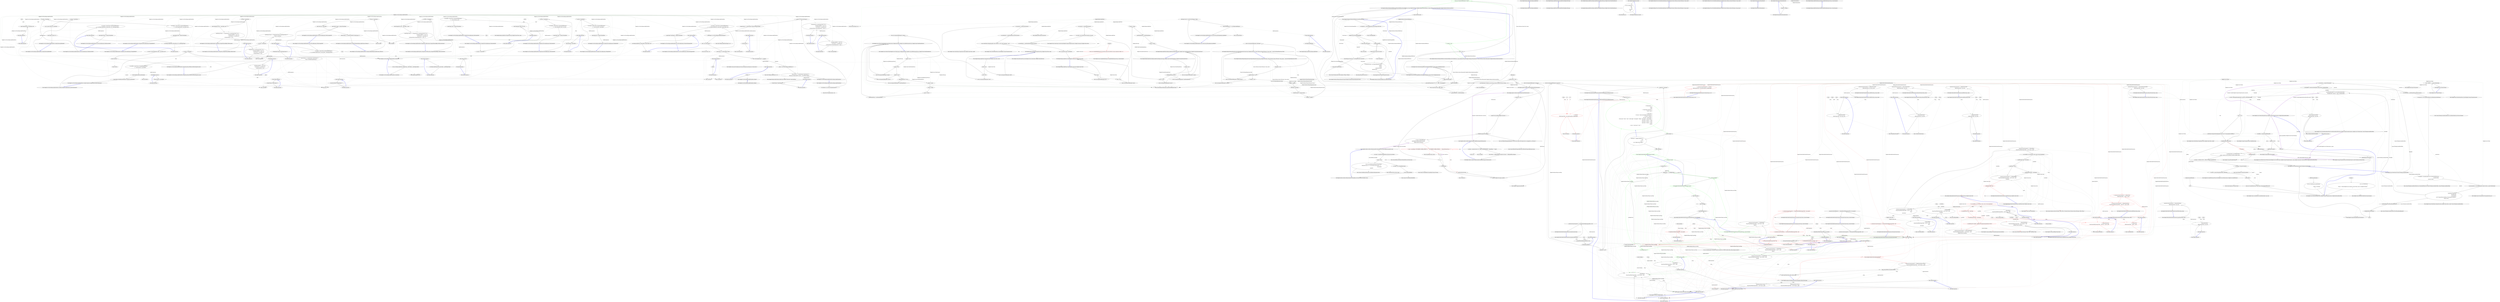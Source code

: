 digraph  {
n45 [label="Hangfire.BackgroundJobClient", span=""];
n0 [cluster="Hangfire.BackgroundJobClient.BackgroundJobClient()", label="Entry Hangfire.BackgroundJobClient.BackgroundJobClient()", span="38-38"];
n1 [cluster="Hangfire.BackgroundJobClient.BackgroundJobClient()", label="Exit Hangfire.BackgroundJobClient.BackgroundJobClient()", span="38-38"];
n2 [cluster="Hangfire.BackgroundJobClient.BackgroundJobClient(Hangfire.JobStorage)", label="Entry Hangfire.BackgroundJobClient.BackgroundJobClient(Hangfire.JobStorage)", span="48-48"];
n3 [cluster="Hangfire.BackgroundJobClient.BackgroundJobClient(Hangfire.JobStorage)", label="Exit Hangfire.BackgroundJobClient.BackgroundJobClient(Hangfire.JobStorage)", span="48-48"];
n4 [cluster="Hangfire.BackgroundJobClient.BackgroundJobClient(Hangfire.JobStorage, Hangfire.States.IStateMachineFactory)", label="Entry Hangfire.BackgroundJobClient.BackgroundJobClient(Hangfire.JobStorage, Hangfire.States.IStateMachineFactory)", span="53-53"];
n5 [cluster="Hangfire.BackgroundJobClient.BackgroundJobClient(Hangfire.JobStorage, Hangfire.States.IStateMachineFactory)", label="Exit Hangfire.BackgroundJobClient.BackgroundJobClient(Hangfire.JobStorage, Hangfire.States.IStateMachineFactory)", span="53-53"];
n6 [cluster="Hangfire.BackgroundJobClient.BackgroundJobClient(Hangfire.JobStorage, Hangfire.States.IStateMachineFactory, Hangfire.Client.IJobCreationProcess)", label="Entry Hangfire.BackgroundJobClient.BackgroundJobClient(Hangfire.JobStorage, Hangfire.States.IStateMachineFactory, Hangfire.Client.IJobCreationProcess)", span="65-65"];
n7 [cluster="Hangfire.BackgroundJobClient.BackgroundJobClient(Hangfire.JobStorage, Hangfire.States.IStateMachineFactory, Hangfire.Client.IJobCreationProcess)", label="storage == null", span="70-70"];
n9 [cluster="Hangfire.BackgroundJobClient.BackgroundJobClient(Hangfire.JobStorage, Hangfire.States.IStateMachineFactory, Hangfire.Client.IJobCreationProcess)", label="stateMachineFactory == null", span="71-71"];
n11 [cluster="Hangfire.BackgroundJobClient.BackgroundJobClient(Hangfire.JobStorage, Hangfire.States.IStateMachineFactory, Hangfire.Client.IJobCreationProcess)", label="process == null", span="72-72"];
n13 [cluster="Hangfire.BackgroundJobClient.BackgroundJobClient(Hangfire.JobStorage, Hangfire.States.IStateMachineFactory, Hangfire.Client.IJobCreationProcess)", label="_storage = storage", span="74-74"];
n14 [cluster="Hangfire.BackgroundJobClient.BackgroundJobClient(Hangfire.JobStorage, Hangfire.States.IStateMachineFactory, Hangfire.Client.IJobCreationProcess)", label="_stateMachineFactory = stateMachineFactory", span="75-75"];
n15 [cluster="Hangfire.BackgroundJobClient.BackgroundJobClient(Hangfire.JobStorage, Hangfire.States.IStateMachineFactory, Hangfire.Client.IJobCreationProcess)", label="_process = process", span="76-76"];
n8 [cluster="Hangfire.BackgroundJobClient.BackgroundJobClient(Hangfire.JobStorage, Hangfire.States.IStateMachineFactory, Hangfire.Client.IJobCreationProcess)", label="throw new ArgumentNullException(''storage'');", span="70-70"];
n10 [cluster="Hangfire.BackgroundJobClient.BackgroundJobClient(Hangfire.JobStorage, Hangfire.States.IStateMachineFactory, Hangfire.Client.IJobCreationProcess)", label="throw new ArgumentNullException(''stateMachineFactory'');", span="71-71"];
n12 [cluster="Hangfire.BackgroundJobClient.BackgroundJobClient(Hangfire.JobStorage, Hangfire.States.IStateMachineFactory, Hangfire.Client.IJobCreationProcess)", label="throw new ArgumentNullException(''process'');", span="72-72"];
n16 [cluster="Hangfire.BackgroundJobClient.BackgroundJobClient(Hangfire.JobStorage, Hangfire.States.IStateMachineFactory, Hangfire.Client.IJobCreationProcess)", label="Exit Hangfire.BackgroundJobClient.BackgroundJobClient(Hangfire.JobStorage, Hangfire.States.IStateMachineFactory, Hangfire.Client.IJobCreationProcess)", span="65-65"];
n17 [cluster="System.ArgumentNullException.ArgumentNullException(string)", label="Entry System.ArgumentNullException.ArgumentNullException(string)", span="0-0"];
n18 [cluster="Hangfire.BackgroundJobClient.Create(Hangfire.Common.Job, Hangfire.States.IState)", label="Entry Hangfire.BackgroundJobClient.Create(Hangfire.Common.Job, Hangfire.States.IState)", span="80-80"];
n19 [cluster="Hangfire.BackgroundJobClient.Create(Hangfire.Common.Job, Hangfire.States.IState)", label="job == null", span="82-82"];
n21 [cluster="Hangfire.BackgroundJobClient.Create(Hangfire.Common.Job, Hangfire.States.IState)", label="state == null", span="83-83"];
n24 [cluster="Hangfire.BackgroundJobClient.Create(Hangfire.Common.Job, Hangfire.States.IState)", label="var context = new CreateContext(connection, job, state)", span="89-89"];
n20 [cluster="Hangfire.BackgroundJobClient.Create(Hangfire.Common.Job, Hangfire.States.IState)", label="throw new ArgumentNullException(''job'');", span="82-82"];
n22 [cluster="Hangfire.BackgroundJobClient.Create(Hangfire.Common.Job, Hangfire.States.IState)", label="throw new ArgumentNullException(''state'');", span="83-83"];
n23 [cluster="Hangfire.BackgroundJobClient.Create(Hangfire.Common.Job, Hangfire.States.IState)", label="var connection = _storage.GetConnection()", span="87-87"];
n30 [cluster="Hangfire.JobStorage.GetConnection()", label="Entry Hangfire.JobStorage.GetConnection()", span="56-56"];
n25 [cluster="Hangfire.BackgroundJobClient.Create(Hangfire.Common.Job, Hangfire.States.IState)", label="var stateMachine = _stateMachineFactory.Create(connection)", span="90-90"];
n31 [cluster="Hangfire.Client.CreateContext.CreateContext(Hangfire.Storage.IStorageConnection, Hangfire.Common.Job, Hangfire.States.IState)", label="Entry Hangfire.Client.CreateContext.CreateContext(Hangfire.Storage.IStorageConnection, Hangfire.Common.Job, Hangfire.States.IState)", span="36-36"];
n26 [cluster="Hangfire.BackgroundJobClient.Create(Hangfire.Common.Job, Hangfire.States.IState)", label="return _process.Run(context, stateMachine);", span="92-92"];
n32 [cluster="Hangfire.States.IStateMachineFactory.Create(Hangfire.Storage.IStorageConnection)", label="Entry Hangfire.States.IStateMachineFactory.Create(Hangfire.Storage.IStorageConnection)", span="22-22"];
n27 [cluster="Hangfire.BackgroundJobClient.Create(Hangfire.Common.Job, Hangfire.States.IState)", label=Exception, span="95-95"];
n28 [cluster="Hangfire.BackgroundJobClient.Create(Hangfire.Common.Job, Hangfire.States.IState)", color=red, community=0, label="2: throw new CreateJobFailedException(''Job creation process has bee failed. See inner exception for details'', ex);", span="97-97"];
n29 [cluster="Hangfire.BackgroundJobClient.Create(Hangfire.Common.Job, Hangfire.States.IState)", label="Exit Hangfire.BackgroundJobClient.Create(Hangfire.Common.Job, Hangfire.States.IState)", span="80-80"];
n34 [cluster="Hangfire.Client.CreateJobFailedException.CreateJobFailedException(string, System.Exception)", label="Entry Hangfire.Client.CreateJobFailedException.CreateJobFailedException(string, System.Exception)", span="34-34"];
n33 [cluster="Hangfire.Client.IJobCreationProcess.Run(Hangfire.Client.CreateContext, Hangfire.Client.IJobCreator)", label="Entry Hangfire.Client.IJobCreationProcess.Run(Hangfire.Client.CreateContext, Hangfire.Client.IJobCreator)", span="32-32"];
n35 [cluster="Hangfire.BackgroundJobClient.ChangeState(string, Hangfire.States.IState, string)", label="Entry Hangfire.BackgroundJobClient.ChangeState(string, Hangfire.States.IState, string)", span="102-102"];
n36 [cluster="Hangfire.BackgroundJobClient.ChangeState(string, Hangfire.States.IState, string)", label="jobId == null", span="104-104"];
n38 [cluster="Hangfire.BackgroundJobClient.ChangeState(string, Hangfire.States.IState, string)", label="state == null", span="105-105"];
n42 [cluster="Hangfire.BackgroundJobClient.ChangeState(string, Hangfire.States.IState, string)", label="return stateMachine.ChangeState(jobId, state, fromState != null ? new[] { fromState } : null);", span="110-110"];
n37 [cluster="Hangfire.BackgroundJobClient.ChangeState(string, Hangfire.States.IState, string)", label="throw new ArgumentNullException(''jobId'');", span="104-104"];
n39 [cluster="Hangfire.BackgroundJobClient.ChangeState(string, Hangfire.States.IState, string)", label="throw new ArgumentNullException(''state'');", span="105-105"];
n40 [cluster="Hangfire.BackgroundJobClient.ChangeState(string, Hangfire.States.IState, string)", label="var connection = _storage.GetConnection()", span="107-107"];
n41 [cluster="Hangfire.BackgroundJobClient.ChangeState(string, Hangfire.States.IState, string)", label="var stateMachine = _stateMachineFactory.Create(connection)", span="109-109"];
n43 [cluster="Hangfire.BackgroundJobClient.ChangeState(string, Hangfire.States.IState, string)", label="Exit Hangfire.BackgroundJobClient.ChangeState(string, Hangfire.States.IState, string)", span="102-102"];
n44 [cluster="Hangfire.States.IStateMachine.ChangeState(string, Hangfire.States.IState, string[])", label="Entry Hangfire.States.IStateMachine.ChangeState(string, Hangfire.States.IState, string[])", span="31-31"];
m2_28 [cluster="RequestDispatcherContext.cstr", file="DashboardMiddleware.cs", label="Entry RequestDispatcherContext.cstr", span=""];
m2_26 [cluster="Unk.Authorize", file="DashboardMiddleware.cs", label="Entry Unk.Authorize", span=""];
m2_10 [cluster="Hangfire.Dashboard.DashboardMiddleware.DashboardMiddleware(OwinMiddleware, string, Hangfire.JobStorage, Hangfire.Dashboard.RouteCollection, System.Collections.Generic.IEnumerable<Hangfire.Dashboard.IAuthorizationFilter>)", file="DashboardMiddleware.cs", label="_authorizationFilters = authorizationFilters", span="47-47"];
m2_11 [cluster="Hangfire.Dashboard.DashboardMiddleware.DashboardMiddleware(OwinMiddleware, string, Hangfire.JobStorage, Hangfire.Dashboard.RouteCollection, System.Collections.Generic.IEnumerable<Hangfire.Dashboard.IAuthorizationFilter>)", file="DashboardMiddleware.cs", label="Exit Hangfire.Dashboard.DashboardMiddleware.DashboardMiddleware(OwinMiddleware, string, Hangfire.JobStorage, Hangfire.Dashboard.RouteCollection, System.Collections.Generic.IEnumerable<Hangfire.Dashboard.IAuthorizationFilter>)", span="32-32"];
m2_12 [cluster="HangFire.Tests.TestStateChangedFilter.OnStateUnapplied(HangFire.Common.States.StateApplyingContext)", file="DashboardMiddleware.cs", label="Assert.IsNotNull(context)", span="29-29"];
m2_13 [cluster="Hangfire.Dashboard.DashboardMiddleware.Invoke(IOwinContext)", file="DashboardMiddleware.cs", label="Entry Hangfire.Dashboard.DashboardMiddleware.Invoke(IOwinContext)", span="50-50"];
m2_14 [cluster="Hangfire.Dashboard.DashboardMiddleware.Invoke(IOwinContext)", file="DashboardMiddleware.cs", label="var dispatcher = _routes.FindDispatcher(context.Request.Path.Value)", span="52-52"];
m2_27 [cluster="System.Threading.Tasks.Task.FromResult<TResult>(TResult)", file="DashboardMiddleware.cs", label="Entry System.Threading.Tasks.Task.FromResult<TResult>(TResult)", span="0-0"];
m2_0 [cluster="Hangfire.Dashboard.DashboardMiddleware.DashboardMiddleware(OwinMiddleware, string, Hangfire.JobStorage, Hangfire.Dashboard.RouteCollection, System.Collections.Generic.IEnumerable<Hangfire.Dashboard.IAuthorizationFilter>)", file="DashboardMiddleware.cs", label="Entry Hangfire.Dashboard.DashboardMiddleware.DashboardMiddleware(OwinMiddleware, string, Hangfire.JobStorage, Hangfire.Dashboard.RouteCollection, System.Collections.Generic.IEnumerable<Hangfire.Dashboard.IAuthorizationFilter>)", span="32-32"];
m2_1 [cluster="Hangfire.Dashboard.DashboardMiddleware.DashboardMiddleware(OwinMiddleware, string, Hangfire.JobStorage, Hangfire.Dashboard.RouteCollection, System.Collections.Generic.IEnumerable<Hangfire.Dashboard.IAuthorizationFilter>)", color=green, community=0, file="DashboardMiddleware.cs", label="0: storage == null", span="40-40"];
m2_2 [cluster="Hangfire.Dashboard.DashboardMiddleware.DashboardMiddleware(OwinMiddleware, string, Hangfire.JobStorage, Hangfire.Dashboard.RouteCollection, System.Collections.Generic.IEnumerable<Hangfire.Dashboard.IAuthorizationFilter>)", color=green, community=0, file="DashboardMiddleware.cs", label="2: throw new ArgumentNullException(''storage'');", span="40-40"];
m2_3 [cluster="Hangfire.Dashboard.DashboardMiddleware.DashboardMiddleware(OwinMiddleware, string, Hangfire.JobStorage, Hangfire.Dashboard.RouteCollection, System.Collections.Generic.IEnumerable<Hangfire.Dashboard.IAuthorizationFilter>)", file="DashboardMiddleware.cs", label="routes == null", span="41-41"];
m2_5 [cluster="HangFire.Tests.TestStateChangedFilter.OnStateApplied(HangFire.Common.States.StateApplyingContext)", file="DashboardMiddleware.cs", label="Assert.IsNotNull(context)", span="22-22"];
m2_7 [cluster="HangFire.Tests.TestStateChangedFilter.OnStateApplied(HangFire.Common.States.StateApplyingContext)", file="DashboardMiddleware.cs", label="Exit HangFire.Tests.TestStateChangedFilter.OnStateApplied(HangFire.Common.States.StateApplyingContext)", span="20-20"];
m2_8 [cluster="Unk.IsNotNull", file="DashboardMiddleware.cs", label="Entry Unk.IsNotNull", span=""];
m2_9 [cluster="string.Format(string, object, object)", file="DashboardMiddleware.cs", label="Entry string.Format(string, object, object)", span="0-0"];
m2_4 [cluster="HangFire.Tests.TestStateChangedFilter.OnStateApplied(HangFire.Common.States.StateApplyingContext)", file="DashboardMiddleware.cs", label="Entry HangFire.Tests.TestStateChangedFilter.OnStateApplied(HangFire.Common.States.StateApplyingContext)", span="20-20"];
m2_6 [cluster="HangFire.Tests.TestStateChangedFilter.OnStateApplied(HangFire.Common.States.StateApplyingContext)", file="DashboardMiddleware.cs", label="_results.Add(String.Format(''{0}::{1}'', _name, ''OnStateApplied''))", span="24-24"];
m2_17 [cluster="Hangfire.Dashboard.DashboardMiddleware.Invoke(IOwinContext)", file="DashboardMiddleware.cs", label=_authorizationFilters, span="59-59"];
m2_21 [cluster="Hangfire.Dashboard.DashboardMiddleware.Invoke(IOwinContext)", file="DashboardMiddleware.cs", label="var dispatcherContext = new RequestDispatcherContext(\r\n                _appPath,\r\n                _storage,\r\n                context.Environment,\r\n                dispatcher.Item2)", span="68-72"];
m2_15 [cluster="Hangfire.Dashboard.DashboardMiddleware.Invoke(IOwinContext)", file="DashboardMiddleware.cs", label="HangFire.Tests.TestStateChangedFilter", span=""];
m2_22 [cluster="Hangfire.Dashboard.DashboardMiddleware.Invoke(IOwinContext)", file="DashboardMiddleware.cs", label="return dispatcher.Item1.Dispatch(dispatcherContext);", span="74-74"];
m2_18 [cluster="Hangfire.Dashboard.DashboardMiddleware.Invoke(IOwinContext)", file="DashboardMiddleware.cs", label="!filter.Authorize(context.Environment)", span="61-61"];
m2_19 [cluster="Hangfire.Dashboard.DashboardMiddleware.Invoke(IOwinContext)", file="DashboardMiddleware.cs", label="context.Response.StatusCode = (int) HttpStatusCode.Unauthorized", span="63-63"];
m2_16 [cluster="Hangfire.Dashboard.DashboardMiddleware.Invoke(IOwinContext)", file="DashboardMiddleware.cs", label="return Next.Invoke(context);", span="56-56"];
m2_20 [cluster="Hangfire.Dashboard.DashboardMiddleware.Invoke(IOwinContext)", file="DashboardMiddleware.cs", label="return Task.FromResult(false);", span="64-64"];
m2_23 [cluster="Hangfire.Dashboard.DashboardMiddleware.Invoke(IOwinContext)", file="DashboardMiddleware.cs", label="Exit Hangfire.Dashboard.DashboardMiddleware.Invoke(IOwinContext)", span="50-50"];
m2_25 [cluster="Unk.Invoke", file="DashboardMiddleware.cs", label="Entry Unk.Invoke", span=""];
m2_24 [cluster="Unk.FindDispatcher", file="DashboardMiddleware.cs", label="Entry Unk.FindDispatcher", span=""];
m2_29 [cluster="Hangfire.Dashboard.IRequestDispatcher.Dispatch(Hangfire.Dashboard.RequestDispatcherContext)", file="DashboardMiddleware.cs", label="Entry Hangfire.Dashboard.IRequestDispatcher.Dispatch(Hangfire.Dashboard.RequestDispatcherContext)", span="22-22"];
m2_30 [file="DashboardMiddleware.cs", label="Hangfire.Dashboard.DashboardMiddleware", span=""];
m3_0 [cluster="HangFire.RedisFactory.Create()", file="DashboardOptions.cs", label="Entry HangFire.RedisFactory.Create()", span="42-42"];
m3_1 [cluster="HangFire.RedisFactory.Create()", file="DashboardOptions.cs", label="return new RedisClient(\r\n                Host, \r\n                Port,\r\n                Password,\r\n                Db);", span="44-48"];
m3_2 [cluster="HangFire.RedisFactory.Create()", file="DashboardOptions.cs", label="Exit HangFire.RedisFactory.Create()", span="42-42"];
m3_3 [cluster="RedisClient.cstr", file="DashboardOptions.cs", label="Entry RedisClient.cstr", span=""];
m4_2 [cluster="Hangfire.Dashboard.Owin.IOwinDashboardAntiforgery.ValidateRequest(System.Collections.Generic.IDictionary<string, object>)", file="DashboardOwinExtensions.cs", label="Entry Hangfire.Dashboard.Owin.IOwinDashboardAntiforgery.ValidateRequest(System.Collections.Generic.IDictionary<string, object>)", span="24-24"];
m4_3 [cluster="Hangfire.Dashboard.Owin.IOwinDashboardAntiforgery.ValidateRequest(System.Collections.Generic.IDictionary<string, object>)", file="DashboardOwinExtensions.cs", label="Exit Hangfire.Dashboard.Owin.IOwinDashboardAntiforgery.ValidateRequest(System.Collections.Generic.IDictionary<string, object>)", span="24-24"];
m4_0 [cluster="Hangfire.Dashboard.Owin.IOwinDashboardAntiforgery.GetToken(System.Collections.Generic.IDictionary<string, object>)", file="DashboardOwinExtensions.cs", label="Entry Hangfire.Dashboard.Owin.IOwinDashboardAntiforgery.GetToken(System.Collections.Generic.IDictionary<string, object>)", span="23-23"];
m4_1 [cluster="Hangfire.Dashboard.Owin.IOwinDashboardAntiforgery.GetToken(System.Collections.Generic.IDictionary<string, object>)", file="DashboardOwinExtensions.cs", label="Exit Hangfire.Dashboard.Owin.IOwinDashboardAntiforgery.GetToken(System.Collections.Generic.IDictionary<string, object>)", span="23-23"];
m5_0 [cluster="HangFire.RetryAttribute.RetryAttribute()", file="JobHistoryRenderer.cs", label="Entry HangFire.RetryAttribute.RetryAttribute()", span="23-23"];
m5_1 [cluster="HangFire.RetryAttribute.RetryAttribute()", file="JobHistoryRenderer.cs", label="Exit HangFire.RetryAttribute.RetryAttribute()", span="23-23"];
m5_2 [cluster="HangFire.RetryAttribute.RetryAttribute(int)", file="JobHistoryRenderer.cs", label="Entry HangFire.RetryAttribute.RetryAttribute(int)", span="27-27"];
m5_3 [cluster="HangFire.RetryAttribute.RetryAttribute(int)", file="JobHistoryRenderer.cs", label="Attempts = attempts", span="29-29"];
m5_4 [cluster="HangFire.RetryAttribute.RetryAttribute(int)", file="JobHistoryRenderer.cs", label="Exit HangFire.RetryAttribute.RetryAttribute(int)", span="27-27"];
m5_5 [file="JobHistoryRenderer.cs", label="HangFire.RetryAttribute", span=""];
m7_6 [cluster="Hangfire.Dashboard.Pages.LayoutPage.Execute()", color=green, community=0, file="LayoutPage.generated.cs", label="2: WriteLiteral(@'''''' />\r\n</head>\r\n    <body>\r\n        <!-- Wrap all page content here -->\r\n        <div id=''''wrap''''>\r\n\r\n            <!-- Fixed navbar -->\r\n            <div class=''''navbar navbar-default navbar-fixed-top''''>\r\n                <div class=''''container''''>\r\n                    <div class=''''navbar-header''''>\r\n                        <button type=''''button'''' class=''''navbar-toggle'''' data-toggle=''''collapse'''' data-target=''''.navbar-collapse''''>\r\n                            <span class=''''icon-bar''''></span>\r\n                            <span class=''''icon-bar''''></span>\r\n                            <span class=''''icon-bar''''></span>\r\n                        </button>\r\n                        <a class=''''navbar-brand'''' href='''''')", span="72-87"];
m7_7 [cluster="Hangfire.Dashboard.Pages.LayoutPage.Execute()", file="LayoutPage.generated.cs", label="Write(Url.Home())", span="92-92"];
m7_8 [cluster="Hangfire.Dashboard.Pages.LayoutPage.Execute()", file="LayoutPage.generated.cs", label="WriteLiteral(''\''>Hangfire Dashboard</a>\r\n                    </div>\r\n                    <div cl'' +\r\n''ass=\''collapse navbar-collapse\''>\r\n                        '')", span="97-98"];
m7_128 [cluster="HangFire.Redis.RedisWriteOnlyTransaction.DecrementCounter(string, System.TimeSpan)", file="LayoutPage.generated.cs", label="_transaction.QueueCommand(x => x.ExpireEntryIn(RedisStorage.Prefix + key, expireIn))", span="158-158"];
m7_126 [cluster="HangFire.Redis.RedisWriteOnlyTransaction.DecrementCounter(string, System.TimeSpan)", file="LayoutPage.generated.cs", label="Entry HangFire.Redis.RedisWriteOnlyTransaction.DecrementCounter(string, System.TimeSpan)", span="155-155"];
m7_127 [cluster="HangFire.Redis.RedisWriteOnlyTransaction.DecrementCounter(string, System.TimeSpan)", file="LayoutPage.generated.cs", label="_transaction.QueueCommand(x => x.DecrementValue(RedisStorage.Prefix + key))", span="157-157"];
m7_129 [cluster="HangFire.Redis.RedisWriteOnlyTransaction.DecrementCounter(string, System.TimeSpan)", file="LayoutPage.generated.cs", label="Exit HangFire.Redis.RedisWriteOnlyTransaction.DecrementCounter(string, System.TimeSpan)", span="155-155"];
m7_90 [cluster="Unk.EnqueueItemOnList", file="LayoutPage.generated.cs", label="Entry Unk.EnqueueItemOnList", span=""];
m7_65 [cluster="System.Collections.Generic.Dictionary<TKey, TValue>.Add(TKey, TValue)", file="LayoutPage.generated.cs", label="Entry System.Collections.Generic.Dictionary<TKey, TValue>.Add(TKey, TValue)", span="0-0"];
m7_156 [cluster="HangFire.Redis.RedisWriteOnlyTransaction.InsertToList(string, string)", file="LayoutPage.generated.cs", label="Entry HangFire.Redis.RedisWriteOnlyTransaction.InsertToList(string, string)", span="179-179"];
m7_157 [cluster="HangFire.Redis.RedisWriteOnlyTransaction.InsertToList(string, string)", file="LayoutPage.generated.cs", label="_transaction.QueueCommand(x => x.EnqueueItemOnList(\r\n                RedisStorage.Prefix + key, value))", span="181-182"];
m7_158 [cluster="HangFire.Redis.RedisWriteOnlyTransaction.InsertToList(string, string)", file="LayoutPage.generated.cs", label="Exit HangFire.Redis.RedisWriteOnlyTransaction.InsertToList(string, string)", span="179-179"];
m7_78 [cluster="Unk.SetRangeInHash", file="LayoutPage.generated.cs", label="Entry Unk.SetRangeInHash", span=""];
m7_111 [cluster="HangFire.Redis.RedisWriteOnlyTransaction.IncrementCounter(string, System.TimeSpan)", color=red, community=0, file="LayoutPage.generated.cs", label="2: _transaction.QueueCommand(x => x.ExpireEntryIn(RedisStorage.Prefix + key, expireIn))", span="147-147"];
m7_109 [cluster="HangFire.Redis.RedisWriteOnlyTransaction.IncrementCounter(string, System.TimeSpan)", file="LayoutPage.generated.cs", label="Entry HangFire.Redis.RedisWriteOnlyTransaction.IncrementCounter(string, System.TimeSpan)", span="144-144"];
m7_110 [cluster="HangFire.Redis.RedisWriteOnlyTransaction.IncrementCounter(string, System.TimeSpan)", color=red, community=0, file="LayoutPage.generated.cs", label="0: _transaction.QueueCommand(x => x.IncrementValue(RedisStorage.Prefix + key))", span="146-146"];
m7_112 [cluster="HangFire.Redis.RedisWriteOnlyTransaction.IncrementCounter(string, System.TimeSpan)", file="LayoutPage.generated.cs", label="Exit HangFire.Redis.RedisWriteOnlyTransaction.IncrementCounter(string, System.TimeSpan)", span="144-144"];
m7_169 [cluster="HangFire.Redis.RedisWriteOnlyTransaction.TrimList(string, int, int)", file="LayoutPage.generated.cs", label="Entry HangFire.Redis.RedisWriteOnlyTransaction.TrimList(string, int, int)", span="191-191"];
m7_170 [cluster="HangFire.Redis.RedisWriteOnlyTransaction.TrimList(string, int, int)", color=red, community=0, file="LayoutPage.generated.cs", label="2: _transaction.QueueCommand(x => x.TrimList(\r\n                RedisStorage.Prefix + key, keepStartingFrom, keepEndingAt))", span="194-195"];
m7_171 [cluster="HangFire.Redis.RedisWriteOnlyTransaction.TrimList(string, int, int)", file="LayoutPage.generated.cs", label="Exit HangFire.Redis.RedisWriteOnlyTransaction.TrimList(string, int, int)", span="191-191"];
m7_55 [cluster="HangFire.Redis.RedisWriteOnlyTransaction.SetJobState(string, HangFire.States.State)", file="LayoutPage.generated.cs", label="_transaction.QueueCommand(x => x.RemoveEntry(\r\n                String.Format(RedisStorage.Prefix + ''job:{0}:state'', jobId)))", span="94-95"];
m7_53 [cluster="HangFire.Redis.RedisWriteOnlyTransaction.SetJobState(string, HangFire.States.State)", file="LayoutPage.generated.cs", label="Entry HangFire.Redis.RedisWriteOnlyTransaction.SetJobState(string, HangFire.States.State)", span="87-87"];
m7_54 [cluster="HangFire.Redis.RedisWriteOnlyTransaction.SetJobState(string, HangFire.States.State)", file="LayoutPage.generated.cs", label="_transaction.QueueCommand(x => x.SetEntryInHash(\r\n                String.Format(RedisStorage.Prefix + ''job:{0}'', jobId),\r\n                ''State'',\r\n                state.Name))", span="89-92"];
m7_56 [cluster="HangFire.Redis.RedisWriteOnlyTransaction.SetJobState(string, HangFire.States.State)", file="LayoutPage.generated.cs", label="var storedData = new Dictionary<string, string>(state.SerializeData())", span="101-101"];
m7_57 [cluster="HangFire.Redis.RedisWriteOnlyTransaction.SetJobState(string, HangFire.States.State)", file="LayoutPage.generated.cs", label="storedData.Add(''State'', state.Name)", span="102-102"];
m7_58 [cluster="HangFire.Redis.RedisWriteOnlyTransaction.SetJobState(string, HangFire.States.State)", file="LayoutPage.generated.cs", label="state.Reason != null", span="104-104"];
m7_59 [cluster="HangFire.Redis.RedisWriteOnlyTransaction.SetJobState(string, HangFire.States.State)", file="LayoutPage.generated.cs", label="storedData.Add(''Reason'', state.Reason)", span="106-106"];
m7_60 [cluster="HangFire.Redis.RedisWriteOnlyTransaction.SetJobState(string, HangFire.States.State)", file="LayoutPage.generated.cs", label="_transaction.QueueCommand(x => x.SetRangeInHash(\r\n                String.Format(RedisStorage.Prefix + ''job:{0}:state'', jobId),\r\n                storedData))", span="109-111"];
m7_61 [cluster="HangFire.Redis.RedisWriteOnlyTransaction.SetJobState(string, HangFire.States.State)", color=red, community=0, file="LayoutPage.generated.cs", label="2: AddJobState(jobId, state)", span="113-113"];
m7_62 [cluster="HangFire.Redis.RedisWriteOnlyTransaction.SetJobState(string, HangFire.States.State)", file="LayoutPage.generated.cs", label="Exit HangFire.Redis.RedisWriteOnlyTransaction.SetJobState(string, HangFire.States.State)", span="87-87"];
m7_0 [cluster="HangFire.Redis.RedisWriteOnlyTransaction.RedisWriteOnlyTransaction(IRedisTransaction)", file="LayoutPage.generated.cs", label="Entry HangFire.Redis.RedisWriteOnlyTransaction.RedisWriteOnlyTransaction(IRedisTransaction)", span="29-29"];
m7_5 [cluster="Hangfire.Dashboard.Pages.LayoutPage.Execute()", file="LayoutPage.generated.cs", label="Write(Url.To(''/css''))", span="67-67"];
m7_10 [cluster="HangFire.Redis.RedisWriteOnlyTransaction.Commit()", color=green, community=0, file="LayoutPage.generated.cs", label="2: Entry HangFire.Redis.RedisWriteOnlyTransaction.Commit()", span="41-41"];
m7_9 [cluster="Unk.Dispose", file="LayoutPage.generated.cs", label="Entry Unk.Dispose", span=""];
m7_11 [cluster="HangFire.Redis.RedisWriteOnlyTransaction.Commit()", color=green, community=0, file="LayoutPage.generated.cs", label="0: !_transaction.Commit()", span="43-43"];
m7_12 [cluster="HangFire.Redis.RedisWriteOnlyTransaction.Commit()", file="LayoutPage.generated.cs", label="int replayCount = 1", span="49-49"];
m7_15 [cluster="HangFire.Redis.RedisWriteOnlyTransaction.Commit()", file="LayoutPage.generated.cs", label="replayCount++ >= maxReplayCount", span="54-54"];
m7_13 [cluster="HangFire.Redis.RedisWriteOnlyTransaction.Commit()", color=green, community=0, file="LayoutPage.generated.cs", label="1: int maxReplayCount = 3", span="50-50"];
m7_14 [cluster="HangFire.Redis.RedisWriteOnlyTransaction.Commit()", color=green, community=0, file="LayoutPage.generated.cs", label="0: !_transaction.Replay()", span="52-52"];
m7_17 [cluster="HangFire.Redis.RedisWriteOnlyTransaction.Commit()", color=green, community=0, file="LayoutPage.generated.cs", label="0: Exit HangFire.Redis.RedisWriteOnlyTransaction.Commit()", span="41-41"];
m7_16 [cluster="HangFire.Redis.RedisWriteOnlyTransaction.Commit()", file="LayoutPage.generated.cs", label="throw new RedisException(''Transaction commit was failed due to WATCH condition failure. Retry attempts exceeded.'');", span="56-56"];
m7_18 [cluster="Unk.Commit", file="LayoutPage.generated.cs", label="Entry Unk.Commit", span=""];
m7_25 [cluster="HangFire.Redis.RedisWriteOnlyTransaction.ExpireJob(string, System.TimeSpan)", color=green, community=0, file="LayoutPage.generated.cs", label="0: Exit HangFire.Redis.RedisWriteOnlyTransaction.ExpireJob(string, System.TimeSpan)", span="62-62"];
m7_24 [cluster="HangFire.Redis.RedisWriteOnlyTransaction.ExpireJob(string, System.TimeSpan)", file="LayoutPage.generated.cs", label="_transaction.QueueCommand(x => x.ExpireEntryIn(\r\n                String.Format(RedisStorage.Prefix + ''job:{0}:state'', jobId),\r\n                expireIn))", span="72-74"];
m7_26 [cluster="Unk.QueueCommand", file="LayoutPage.generated.cs", label="Entry Unk.QueueCommand", span=""];
m7_27 [cluster="lambda expression", color=green, community=0, file="LayoutPage.generated.cs", label="2: Entry lambda expression", span="64-66"];
m7_28 [cluster="lambda expression", file="LayoutPage.generated.cs", label="x.ExpireEntryIn(\r\n                String.Format(RedisStorage.Prefix + ''job:{0}'', jobId),\r\n                expireIn)", span="64-66"];
m7_1 [cluster="HangFire.Redis.RedisWriteOnlyTransaction.RedisWriteOnlyTransaction(IRedisTransaction)", file="LayoutPage.generated.cs", label="transaction == null", span="31-31"];
m7_2 [cluster="HangFire.Redis.RedisWriteOnlyTransaction.RedisWriteOnlyTransaction(IRedisTransaction)", file="LayoutPage.generated.cs", label="throw new ArgumentNullException(''transaction'');", span="31-31"];
m7_3 [cluster="HangFire.Redis.RedisWriteOnlyTransaction.RedisWriteOnlyTransaction(IRedisTransaction)", file="LayoutPage.generated.cs", label="_transaction = transaction", span="33-33"];
m7_4 [cluster="HangFire.Redis.RedisWriteOnlyTransaction.RedisWriteOnlyTransaction(IRedisTransaction)", file="LayoutPage.generated.cs", label="Exit HangFire.Redis.RedisWriteOnlyTransaction.RedisWriteOnlyTransaction(IRedisTransaction)", span="29-29"];
m7_19 [cluster="Unk.Replay", file="LayoutPage.generated.cs", label="Entry Unk.Replay", span=""];
m7_20 [cluster="RedisException.cstr", file="LayoutPage.generated.cs", label="Entry RedisException.cstr", span=""];
m7_21 [cluster="HangFire.Redis.RedisWriteOnlyTransaction.ExpireJob(string, System.TimeSpan)", file="LayoutPage.generated.cs", label="Entry HangFire.Redis.RedisWriteOnlyTransaction.ExpireJob(string, System.TimeSpan)", span="62-62"];
m7_22 [cluster="HangFire.Redis.RedisWriteOnlyTransaction.ExpireJob(string, System.TimeSpan)", file="LayoutPage.generated.cs", label="_transaction.QueueCommand(x => x.ExpireEntryIn(\r\n                String.Format(RedisStorage.Prefix + ''job:{0}'', jobId),\r\n                expireIn))", span="64-66"];
m7_23 [cluster="HangFire.Redis.RedisWriteOnlyTransaction.ExpireJob(string, System.TimeSpan)", file="LayoutPage.generated.cs", label="_transaction.QueueCommand(x => x.ExpireEntryIn(\r\n                String.Format(RedisStorage.Prefix + ''job:{0}:history'', jobId),\r\n                expireIn))", span="68-70"];
m7_29 [cluster="lambda expression", file="LayoutPage.generated.cs", label="Exit lambda expression", span="64-66"];
m7_30 [cluster="string.Format(string, object)", file="LayoutPage.generated.cs", label="Entry string.Format(string, object)", span="0-0"];
m7_31 [cluster="Unk.ExpireEntryIn", file="LayoutPage.generated.cs", label="Entry Unk.ExpireEntryIn", span=""];
m7_32 [cluster="lambda expression", file="LayoutPage.generated.cs", label="Entry lambda expression", span="68-70"];
m7_70 [cluster="Unk.SetEntryInHash", file="LayoutPage.generated.cs", label="Entry Unk.SetEntryInHash", span=""];
m7_98 [cluster="Unk.AddItemToSet", file="LayoutPage.generated.cs", label="Entry Unk.AddItemToSet", span=""];
m7_40 [cluster="HangFire.Redis.RedisWriteOnlyTransaction.PersistJob(string)", file="LayoutPage.generated.cs", label="_transaction.QueueCommand(x => ((IRedisNativeClient)x).Persist(\r\n                String.Format(RedisStorage.Prefix + ''job:{0}:history'', jobId)))", span="81-82"];
m7_35 [cluster="lambda expression", file="LayoutPage.generated.cs", label="Entry lambda expression", span="72-74"];
m7_74 [cluster="Unk.RemoveEntry", file="LayoutPage.generated.cs", label="Entry Unk.RemoveEntry", span=""];
m7_108 [cluster="Unk.IncrementValue", file="LayoutPage.generated.cs", label="Entry Unk.IncrementValue", span=""];
m7_38 [cluster="Hangfire.Dashboard.HtmlHelper.RenderPartial(Hangfire.Dashboard.RazorPage)", file="LayoutPage.generated.cs", label="Entry Hangfire.Dashboard.HtmlHelper.RenderPartial(Hangfire.Dashboard.RazorPage)", span="82-82"];
m7_39 [cluster="Hangfire.Dashboard.RazorPage.RenderBody()", color=red, community=0, file="LayoutPage.generated.cs", label="0: Entry Hangfire.Dashboard.RazorPage.RenderBody()", span="119-119"];
m7_41 [cluster="System.Reflection.Assembly.GetName()", file="LayoutPage.generated.cs", label="Entry System.Reflection.Assembly.GetName()", span="0-0"];
m7_42 [cluster="string.Format(string, object, object, object)", file="LayoutPage.generated.cs", label="Entry string.Format(string, object, object, object)", span="0-0"];
m7_33 [cluster="lambda expression", file="LayoutPage.generated.cs", label="x.ExpireEntryIn(\r\n                String.Format(RedisStorage.Prefix + ''job:{0}:history'', jobId),\r\n                expireIn)", span="68-70"];
m7_142 [cluster="Unk.AddItemToSortedSet", file="LayoutPage.generated.cs", label="Entry Unk.AddItemToSortedSet", span=""];
m7_119 [cluster="HangFire.Redis.RedisWriteOnlyTransaction.DecrementCounter(string)", file="LayoutPage.generated.cs", label="Entry HangFire.Redis.RedisWriteOnlyTransaction.DecrementCounter(string)", span="150-150"];
m7_120 [cluster="HangFire.Redis.RedisWriteOnlyTransaction.DecrementCounter(string)", color=red, community=0, file="LayoutPage.generated.cs", label="2: _transaction.QueueCommand(x => x.DecrementValue(RedisStorage.Prefix + key))", span="152-152"];
m7_121 [cluster="HangFire.Redis.RedisWriteOnlyTransaction.DecrementCounter(string)", file="LayoutPage.generated.cs", label="Exit HangFire.Redis.RedisWriteOnlyTransaction.DecrementCounter(string)", span="150-150"];
m7_136 [cluster="HangFire.Redis.RedisWriteOnlyTransaction.AddToSet(string, string)", file="LayoutPage.generated.cs", label="Entry HangFire.Redis.RedisWriteOnlyTransaction.AddToSet(string, string)", span="161-161"];
m7_137 [cluster="HangFire.Redis.RedisWriteOnlyTransaction.AddToSet(string, string)", file="LayoutPage.generated.cs", label="_transaction.QueueCommand(x => x.AddItemToSortedSet(\r\n                RedisStorage.Prefix + key, value))", span="163-164"];
m7_138 [cluster="HangFire.Redis.RedisWriteOnlyTransaction.AddToSet(string, string)", file="LayoutPage.generated.cs", label="Exit HangFire.Redis.RedisWriteOnlyTransaction.AddToSet(string, string)", span="161-161"];
m7_149 [cluster="HangFire.Redis.RedisWriteOnlyTransaction.RemoveFromSet(string, string)", file="LayoutPage.generated.cs", label="Entry HangFire.Redis.RedisWriteOnlyTransaction.RemoveFromSet(string, string)", span="173-173"];
m7_150 [cluster="HangFire.Redis.RedisWriteOnlyTransaction.RemoveFromSet(string, string)", file="LayoutPage.generated.cs", label="_transaction.QueueCommand(x => x.RemoveItemFromSortedSet(\r\n                RedisStorage.Prefix + key, value))", span="175-176"];
m7_151 [cluster="HangFire.Redis.RedisWriteOnlyTransaction.RemoveFromSet(string, string)", file="LayoutPage.generated.cs", label="Exit HangFire.Redis.RedisWriteOnlyTransaction.RemoveFromSet(string, string)", span="173-173"];
m7_63 [cluster="System.Collections.Generic.Dictionary<TKey, TValue>.Dictionary(System.Collections.Generic.IDictionary<TKey, TValue>)", file="LayoutPage.generated.cs", label="Entry System.Collections.Generic.Dictionary<TKey, TValue>.Dictionary(System.Collections.Generic.IDictionary<TKey, TValue>)", span="0-0"];
m7_37 [cluster="lambda expression", file="LayoutPage.generated.cs", label="Exit lambda expression", span="72-74"];
m7_64 [cluster="HangFire.States.State.SerializeData()", file="LayoutPage.generated.cs", label="Entry HangFire.States.State.SerializeData()", span="27-27"];
m7_172 [cluster="lambda expression", file="LayoutPage.generated.cs", label="Entry lambda expression", span="194-195"];
m7_36 [cluster="Hangfire.Dashboard.UrlHelper.Home()", file="LayoutPage.generated.cs", label="Entry Hangfire.Dashboard.UrlHelper.Home()", span="38-38"];
m7_34 [cluster="Hangfire.Dashboard.RazorPage.Write(object)", file="LayoutPage.generated.cs", label="Entry Hangfire.Dashboard.RazorPage.Write(object)", span="111-111"];
m7_44 [cluster="lambda expression", color=red, community=0, file="LayoutPage.generated.cs", label="1: Hangfire.Dashboard.Pages.LayoutPage", span=""];
m7_48 [cluster="lambda expression", file="LayoutPage.generated.cs", label="((IRedisNativeClient)x).Persist(\r\n                String.Format(RedisStorage.Prefix + ''job:{0}:history'', jobId))", span="81-82"];
m7_51 [cluster="lambda expression", file="LayoutPage.generated.cs", label="((IRedisNativeClient)x).Persist(\r\n                String.Format(RedisStorage.Prefix + ''job:{0}:state'', jobId))", span="83-84"];
m7_43 [cluster="double.ToString(string)", file="LayoutPage.generated.cs", label="Entry double.ToString(string)", span="0-0"];
m7_47 [cluster="lambda expression", file="LayoutPage.generated.cs", label="Entry lambda expression", span="81-82"];
m7_50 [cluster="lambda expression", file="LayoutPage.generated.cs", label="Entry lambda expression", span="83-84"];
m7_45 [cluster="lambda expression", file="LayoutPage.generated.cs", label="Exit lambda expression", span="79-80"];
m7_49 [cluster="lambda expression", file="LayoutPage.generated.cs", label="Exit lambda expression", span="81-82"];
m7_52 [cluster="lambda expression", file="LayoutPage.generated.cs", label="Exit lambda expression", span="83-84"];
m7_68 [cluster="lambda expression", file="LayoutPage.generated.cs", label="x.SetEntryInHash(\r\n                String.Format(RedisStorage.Prefix + ''job:{0}'', jobId),\r\n                ''State'',\r\n                state.Name)", span="89-92"];
m7_72 [cluster="lambda expression", file="LayoutPage.generated.cs", label="x.RemoveEntry(\r\n                String.Format(RedisStorage.Prefix + ''job:{0}:state'', jobId))", span="94-95"];
m7_76 [cluster="lambda expression", file="LayoutPage.generated.cs", label="x.SetRangeInHash(\r\n                String.Format(RedisStorage.Prefix + ''job:{0}:state'', jobId),\r\n                storedData)", span="109-111"];
m7_67 [cluster="lambda expression", file="LayoutPage.generated.cs", label="Entry lambda expression", span="89-92"];
m7_71 [cluster="lambda expression", file="LayoutPage.generated.cs", label="Entry lambda expression", span="94-95"];
m7_75 [cluster="lambda expression", file="LayoutPage.generated.cs", label="Entry lambda expression", span="109-111"];
m7_69 [cluster="lambda expression", file="LayoutPage.generated.cs", label="Exit lambda expression", span="89-92"];
m7_73 [cluster="lambda expression", file="LayoutPage.generated.cs", label="Exit lambda expression", span="94-95"];
m7_77 [cluster="lambda expression", file="LayoutPage.generated.cs", label="Exit lambda expression", span="109-111"];
m7_87 [cluster="lambda expression", file="LayoutPage.generated.cs", label="x.EnqueueItemOnList(\r\n                String.Format(RedisStorage.Prefix + ''job:{0}:history'', jobId),\r\n                JobHelper.ToJson(storedData))", span="125-127"];
m7_86 [cluster="lambda expression", file="LayoutPage.generated.cs", label="Entry lambda expression", span="125-127"];
m7_88 [cluster="lambda expression", file="LayoutPage.generated.cs", label="Exit lambda expression", span="125-127"];
m7_96 [cluster="lambda expression", color=red, community=0, file="LayoutPage.generated.cs", label="2: x.AddItemToSet(\r\n                RedisStorage.Prefix + ''queues'', queue)", span="132-133"];
m7_100 [cluster="lambda expression", color=red, community=0, file="LayoutPage.generated.cs", label="2: x.EnqueueItemOnList(\r\n                String.Format(RedisStorage.Prefix + ''queue:{0}'', queue), jobId)", span="135-136"];
m7_95 [cluster="lambda expression", file="LayoutPage.generated.cs", label="Entry lambda expression", span="132-133"];
m7_99 [cluster="lambda expression", file="LayoutPage.generated.cs", label="Entry lambda expression", span="135-136"];
m7_97 [cluster="lambda expression", file="LayoutPage.generated.cs", label="Exit lambda expression", span="132-133"];
m7_101 [cluster="lambda expression", file="LayoutPage.generated.cs", label="Exit lambda expression", span="135-136"];
m7_106 [cluster="lambda expression", file="LayoutPage.generated.cs", label="x.IncrementValue(RedisStorage.Prefix + key)", span="141-141"];
m7_105 [cluster="lambda expression", file="LayoutPage.generated.cs", label="Entry lambda expression", span="141-141"];
m7_107 [cluster="lambda expression", file="LayoutPage.generated.cs", label="Exit lambda expression", span="141-141"];
m7_114 [cluster="lambda expression", color=red, community=0, file="LayoutPage.generated.cs", label="2: x.IncrementValue(RedisStorage.Prefix + key)", span="146-146"];
m7_117 [cluster="lambda expression", color=red, community=0, file="LayoutPage.generated.cs", label="2: x.ExpireEntryIn(RedisStorage.Prefix + key, expireIn)", span="147-147"];
m7_113 [cluster="lambda expression", file="LayoutPage.generated.cs", label="Entry lambda expression", span="146-146"];
m7_116 [cluster="lambda expression", file="LayoutPage.generated.cs", label="Entry lambda expression", span="147-147"];
m7_115 [cluster="lambda expression", file="LayoutPage.generated.cs", label="Exit lambda expression", span="146-146"];
m7_118 [cluster="lambda expression", file="LayoutPage.generated.cs", label="Exit lambda expression", span="147-147"];
m7_123 [cluster="lambda expression", color=red, community=0, file="LayoutPage.generated.cs", label="2: x.DecrementValue(RedisStorage.Prefix + key)", span="152-152"];
m7_122 [cluster="lambda expression", file="LayoutPage.generated.cs", label="Entry lambda expression", span="152-152"];
m7_124 [cluster="lambda expression", file="LayoutPage.generated.cs", label="Exit lambda expression", span="152-152"];
m7_131 [cluster="lambda expression", file="LayoutPage.generated.cs", label="x.DecrementValue(RedisStorage.Prefix + key)", span="157-157"];
m7_134 [cluster="lambda expression", file="LayoutPage.generated.cs", label="x.ExpireEntryIn(RedisStorage.Prefix + key, expireIn)", span="158-158"];
m7_130 [cluster="lambda expression", file="LayoutPage.generated.cs", label="Entry lambda expression", span="157-157"];
m7_133 [cluster="lambda expression", file="LayoutPage.generated.cs", label="Entry lambda expression", span="158-158"];
m7_132 [cluster="lambda expression", file="LayoutPage.generated.cs", label="Exit lambda expression", span="157-157"];
m7_135 [cluster="lambda expression", file="LayoutPage.generated.cs", label="Exit lambda expression", span="158-158"];
m7_140 [cluster="lambda expression", file="LayoutPage.generated.cs", label="x.AddItemToSortedSet(\r\n                RedisStorage.Prefix + key, value)", span="163-164"];
m7_139 [cluster="lambda expression", file="LayoutPage.generated.cs", label="Entry lambda expression", span="163-164"];
m7_141 [cluster="lambda expression", file="LayoutPage.generated.cs", label="Exit lambda expression", span="163-164"];
m7_147 [cluster="lambda expression", file="LayoutPage.generated.cs", label="x.AddItemToSortedSet(\r\n                RedisStorage.Prefix + key, value, score)", span="169-170"];
m7_146 [cluster="lambda expression", file="LayoutPage.generated.cs", label="Entry lambda expression", span="169-170"];
m7_148 [cluster="lambda expression", file="LayoutPage.generated.cs", label="Exit lambda expression", span="169-170"];
m7_153 [cluster="lambda expression", file="LayoutPage.generated.cs", label="x.RemoveItemFromSortedSet(\r\n                RedisStorage.Prefix + key, value)", span="175-176"];
m7_152 [cluster="lambda expression", file="LayoutPage.generated.cs", label="Entry lambda expression", span="175-176"];
m7_154 [cluster="lambda expression", file="LayoutPage.generated.cs", label="Exit lambda expression", span="175-176"];
m7_160 [cluster="lambda expression", file="LayoutPage.generated.cs", label="x.EnqueueItemOnList(\r\n                RedisStorage.Prefix + key, value)", span="181-182"];
m7_159 [cluster="lambda expression", file="LayoutPage.generated.cs", label="Entry lambda expression", span="181-182"];
m7_161 [cluster="lambda expression", file="LayoutPage.generated.cs", label="Exit lambda expression", span="181-182"];
m7_166 [cluster="lambda expression", file="LayoutPage.generated.cs", label="x.RemoveItemFromList(\r\n                RedisStorage.Prefix + key, value)", span="187-188"];
m7_165 [cluster="lambda expression", file="LayoutPage.generated.cs", label="Entry lambda expression", span="187-188"];
m7_167 [cluster="lambda expression", file="LayoutPage.generated.cs", label="Exit lambda expression", span="187-188"];
m7_173 [cluster="lambda expression", color=red, community=0, file="LayoutPage.generated.cs", label="2: x.TrimList(\r\n                RedisStorage.Prefix + key, keepStartingFrom, keepEndingAt)", span="194-195"];
m7_174 [cluster="lambda expression", file="LayoutPage.generated.cs", label="Exit lambda expression", span="194-195"];
m7_85 [cluster="HangFire.Common.JobHelper.ToStringTimestamp(System.DateTime)", file="LayoutPage.generated.cs", label="Entry HangFire.Common.JobHelper.ToStringTimestamp(System.DateTime)", span="50-50"];
m7_143 [cluster="HangFire.Redis.RedisWriteOnlyTransaction.AddToSet(string, string, double)", file="LayoutPage.generated.cs", label="Entry HangFire.Redis.RedisWriteOnlyTransaction.AddToSet(string, string, double)", span="167-167"];
m7_144 [cluster="HangFire.Redis.RedisWriteOnlyTransaction.AddToSet(string, string, double)", file="LayoutPage.generated.cs", label="_transaction.QueueCommand(x => x.AddItemToSortedSet(\r\n                RedisStorage.Prefix + key, value, score))", span="169-170"];
m7_145 [cluster="HangFire.Redis.RedisWriteOnlyTransaction.AddToSet(string, string, double)", file="LayoutPage.generated.cs", label="Exit HangFire.Redis.RedisWriteOnlyTransaction.AddToSet(string, string, double)", span="167-167"];
m7_102 [cluster="HangFire.Redis.RedisWriteOnlyTransaction.IncrementCounter(string)", file="LayoutPage.generated.cs", label="Entry HangFire.Redis.RedisWriteOnlyTransaction.IncrementCounter(string)", span="139-139"];
m7_103 [cluster="HangFire.Redis.RedisWriteOnlyTransaction.IncrementCounter(string)", file="LayoutPage.generated.cs", label="_transaction.QueueCommand(x => x.IncrementValue(RedisStorage.Prefix + key))", span="141-141"];
m7_104 [cluster="HangFire.Redis.RedisWriteOnlyTransaction.IncrementCounter(string)", file="LayoutPage.generated.cs", label="Exit HangFire.Redis.RedisWriteOnlyTransaction.IncrementCounter(string)", span="139-139"];
m7_168 [cluster="Unk.RemoveItemFromList", file="LayoutPage.generated.cs", label="Entry Unk.RemoveItemFromList", span=""];
m7_91 [cluster="HangFire.Redis.RedisWriteOnlyTransaction.AddToQueue(string, string)", file="LayoutPage.generated.cs", label="Entry HangFire.Redis.RedisWriteOnlyTransaction.AddToQueue(string, string)", span="130-130"];
m7_92 [cluster="HangFire.Redis.RedisWriteOnlyTransaction.AddToQueue(string, string)", color=red, community=0, file="LayoutPage.generated.cs", label="0: _transaction.QueueCommand(x => x.AddItemToSet(\r\n                RedisStorage.Prefix + ''queues'', queue))", span="132-133"];
m7_93 [cluster="HangFire.Redis.RedisWriteOnlyTransaction.AddToQueue(string, string)", color=red, community=0, file="LayoutPage.generated.cs", label="2: _transaction.QueueCommand(x => x.EnqueueItemOnList(\r\n                String.Format(RedisStorage.Prefix + ''queue:{0}'', queue), jobId))", span="135-136"];
m7_94 [cluster="HangFire.Redis.RedisWriteOnlyTransaction.AddToQueue(string, string)", file="LayoutPage.generated.cs", label="Exit HangFire.Redis.RedisWriteOnlyTransaction.AddToQueue(string, string)", span="130-130"];
m7_89 [cluster="HangFire.Common.JobHelper.ToJson(object)", file="LayoutPage.generated.cs", label="Entry HangFire.Common.JobHelper.ToJson(object)", span="23-23"];
m7_46 [cluster="Unk.Persist", file="LayoutPage.generated.cs", label="Entry Unk.Persist", span=""];
m7_66 [cluster="HangFire.Redis.RedisWriteOnlyTransaction.AddJobState(string, HangFire.States.State)", file="LayoutPage.generated.cs", label="Entry HangFire.Redis.RedisWriteOnlyTransaction.AddJobState(string, HangFire.States.State)", span="116-116"];
m7_79 [cluster="HangFire.Redis.RedisWriteOnlyTransaction.AddJobState(string, HangFire.States.State)", color=red, community=0, file="LayoutPage.generated.cs", label="0: var storedData = new Dictionary<string, string>(state.SerializeData())", span="120-120"];
m7_80 [cluster="HangFire.Redis.RedisWriteOnlyTransaction.AddJobState(string, HangFire.States.State)", color=red, community=0, file="LayoutPage.generated.cs", label="0: storedData.Add(''State'', state.Name)", span="121-121"];
m7_81 [cluster="HangFire.Redis.RedisWriteOnlyTransaction.AddJobState(string, HangFire.States.State)", color=red, community=0, file="LayoutPage.generated.cs", label="0: storedData.Add(''Reason'', state.Reason)", span="122-122"];
m7_83 [cluster="HangFire.Redis.RedisWriteOnlyTransaction.AddJobState(string, HangFire.States.State)", file="LayoutPage.generated.cs", label="_transaction.QueueCommand(x => x.EnqueueItemOnList(\r\n                String.Format(RedisStorage.Prefix + ''job:{0}:history'', jobId),\r\n                JobHelper.ToJson(storedData)))", span="125-127"];
m7_82 [cluster="HangFire.Redis.RedisWriteOnlyTransaction.AddJobState(string, HangFire.States.State)", color=red, community=0, file="LayoutPage.generated.cs", label="2: storedData.Add(''CreatedAt'', JobHelper.ToStringTimestamp(DateTime.UtcNow))", span="123-123"];
m7_84 [cluster="HangFire.Redis.RedisWriteOnlyTransaction.AddJobState(string, HangFire.States.State)", file="LayoutPage.generated.cs", label="Exit HangFire.Redis.RedisWriteOnlyTransaction.AddJobState(string, HangFire.States.State)", span="116-116"];
m7_125 [cluster="Unk.DecrementValue", file="LayoutPage.generated.cs", label="Entry Unk.DecrementValue", span=""];
m7_175 [cluster="Unk.TrimList", file="LayoutPage.generated.cs", label="Entry Unk.TrimList", span=""];
m7_162 [cluster="HangFire.Redis.RedisWriteOnlyTransaction.RemoveFromList(string, string)", file="LayoutPage.generated.cs", label="Entry HangFire.Redis.RedisWriteOnlyTransaction.RemoveFromList(string, string)", span="185-185"];
m7_163 [cluster="HangFire.Redis.RedisWriteOnlyTransaction.RemoveFromList(string, string)", file="LayoutPage.generated.cs", label="_transaction.QueueCommand(x => x.RemoveItemFromList(\r\n                RedisStorage.Prefix + key, value))", span="187-188"];
m7_164 [cluster="HangFire.Redis.RedisWriteOnlyTransaction.RemoveFromList(string, string)", file="LayoutPage.generated.cs", label="Exit HangFire.Redis.RedisWriteOnlyTransaction.RemoveFromList(string, string)", span="185-185"];
m7_155 [cluster="Unk.RemoveItemFromSortedSet", file="LayoutPage.generated.cs", label="Entry Unk.RemoveItemFromSortedSet", span=""];
m7_176 [file="LayoutPage.generated.cs", label="HangFire.Redis.RedisWriteOnlyTransaction", span=""];
m7_177 [file="LayoutPage.generated.cs", label=string, span=""];
m7_178 [file="LayoutPage.generated.cs", label="System.TimeSpan", span=""];
m7_179 [file="LayoutPage.generated.cs", label=string, span=""];
m7_180 [file="LayoutPage.generated.cs", label=string, span=""];
m7_181 [file="LayoutPage.generated.cs", label="HangFire.States.State", span=""];
m7_182 [file="LayoutPage.generated.cs", label=storedData, span=""];
m7_183 [file="LayoutPage.generated.cs", label=string, span=""];
m7_184 [file="LayoutPage.generated.cs", label=storedData, span=""];
m7_185 [file="LayoutPage.generated.cs", label=string, span=""];
m7_186 [file="LayoutPage.generated.cs", label=string, span=""];
m7_187 [file="LayoutPage.generated.cs", label=string, span=""];
m7_188 [file="LayoutPage.generated.cs", label=string, span=""];
m7_189 [file="LayoutPage.generated.cs", label="System.TimeSpan", span=""];
m7_190 [file="LayoutPage.generated.cs", label=string, span=""];
m7_191 [file="LayoutPage.generated.cs", label=string, span=""];
m7_192 [file="LayoutPage.generated.cs", label="System.TimeSpan", span=""];
m7_193 [file="LayoutPage.generated.cs", label=string, span=""];
m7_194 [file="LayoutPage.generated.cs", label=string, span=""];
m7_195 [file="LayoutPage.generated.cs", label=string, span=""];
m7_196 [file="LayoutPage.generated.cs", label=string, span=""];
m7_197 [file="LayoutPage.generated.cs", label=double, span=""];
m7_198 [file="LayoutPage.generated.cs", label=string, span=""];
m7_199 [file="LayoutPage.generated.cs", label=string, span=""];
m7_200 [file="LayoutPage.generated.cs", label=string, span=""];
m7_201 [file="LayoutPage.generated.cs", label=string, span=""];
m7_202 [file="LayoutPage.generated.cs", label=string, span=""];
m7_203 [file="LayoutPage.generated.cs", label=string, span=""];
m7_204 [file="LayoutPage.generated.cs", label=string, span=""];
m7_205 [file="LayoutPage.generated.cs", label=int, span=""];
m7_206 [file="LayoutPage.generated.cs", label=int, span=""];
m8_0 [cluster="Hangfire.Dashboard.RequestDispatcherContext.RequestDispatcherContext(string, Hangfire.JobStorage, System.Collections.Generic.IDictionary<string, object>, System.Text.RegularExpressions.Match)", file="RequestDispatcherContext.cs", label="Entry Hangfire.Dashboard.RequestDispatcherContext.RequestDispatcherContext(string, Hangfire.JobStorage, System.Collections.Generic.IDictionary<string, object>, System.Text.RegularExpressions.Match)", span="25-25"];
m8_1 [cluster="Hangfire.Dashboard.RequestDispatcherContext.RequestDispatcherContext(string, Hangfire.JobStorage, System.Collections.Generic.IDictionary<string, object>, System.Text.RegularExpressions.Match)", file="RequestDispatcherContext.cs", label="jobStorage == null", span="31-31"];
m8_3 [cluster="Hangfire.Dashboard.RequestDispatcherContext.RequestDispatcherContext(string, Hangfire.JobStorage, System.Collections.Generic.IDictionary<string, object>, System.Text.RegularExpressions.Match)", file="RequestDispatcherContext.cs", label="owinEnvironment == null", span="32-32"];
m8_5 [cluster="Hangfire.Dashboard.RequestDispatcherContext.RequestDispatcherContext(string, Hangfire.JobStorage, System.Collections.Generic.IDictionary<string, object>, System.Text.RegularExpressions.Match)", file="RequestDispatcherContext.cs", label="uriMatch == null", span="33-33"];
m8_7 [cluster="Hangfire.Dashboard.RequestDispatcherContext.RequestDispatcherContext(string, Hangfire.JobStorage, System.Collections.Generic.IDictionary<string, object>, System.Text.RegularExpressions.Match)", file="RequestDispatcherContext.cs", label="AppPath = appPath", span="35-35"];
m8_8 [cluster="Hangfire.Dashboard.RequestDispatcherContext.RequestDispatcherContext(string, Hangfire.JobStorage, System.Collections.Generic.IDictionary<string, object>, System.Text.RegularExpressions.Match)", file="RequestDispatcherContext.cs", label="JobStorage = jobStorage", span="36-36"];
m8_9 [cluster="Hangfire.Dashboard.RequestDispatcherContext.RequestDispatcherContext(string, Hangfire.JobStorage, System.Collections.Generic.IDictionary<string, object>, System.Text.RegularExpressions.Match)", file="RequestDispatcherContext.cs", label="OwinEnvironment = owinEnvironment", span="37-37"];
m8_10 [cluster="Hangfire.Dashboard.RequestDispatcherContext.RequestDispatcherContext(string, Hangfire.JobStorage, System.Collections.Generic.IDictionary<string, object>, System.Text.RegularExpressions.Match)", file="RequestDispatcherContext.cs", label="UriMatch = uriMatch", span="38-38"];
m8_2 [cluster="Hangfire.Dashboard.RequestDispatcherContext.RequestDispatcherContext(string, Hangfire.JobStorage, System.Collections.Generic.IDictionary<string, object>, System.Text.RegularExpressions.Match)", file="RequestDispatcherContext.cs", label="throw new ArgumentNullException(''jobStorage'');", span="31-31"];
m8_4 [cluster="Hangfire.Dashboard.RequestDispatcherContext.RequestDispatcherContext(string, Hangfire.JobStorage, System.Collections.Generic.IDictionary<string, object>, System.Text.RegularExpressions.Match)", file="RequestDispatcherContext.cs", label="throw new ArgumentNullException(''owinEnvironment'');", span="32-32"];
m8_6 [cluster="Hangfire.Dashboard.RequestDispatcherContext.RequestDispatcherContext(string, Hangfire.JobStorage, System.Collections.Generic.IDictionary<string, object>, System.Text.RegularExpressions.Match)", file="RequestDispatcherContext.cs", label="throw new ArgumentNullException(''uriMatch'');", span="33-33"];
m8_11 [cluster="Hangfire.Dashboard.RequestDispatcherContext.RequestDispatcherContext(string, Hangfire.JobStorage, System.Collections.Generic.IDictionary<string, object>, System.Text.RegularExpressions.Match)", file="RequestDispatcherContext.cs", label="Exit Hangfire.Dashboard.RequestDispatcherContext.RequestDispatcherContext(string, Hangfire.JobStorage, System.Collections.Generic.IDictionary<string, object>, System.Text.RegularExpressions.Match)", span="25-25"];
m8_13 [file="RequestDispatcherContext.cs", label="Hangfire.Dashboard.RequestDispatcherContext", span=""];
m10_30 [cluster="Hangfire.Core.Tests.BackgroundJobClientFacts.Method()", file="SqlServerConnection.cs", label="Entry Hangfire.Core.Tests.BackgroundJobClientFacts.Method()", span="187-187"];
m10_165 [cluster="Hangfire.Core.Tests.BackgroundJobClientFacts.Method()", file="SqlServerConnection.cs", label="Exit Hangfire.Core.Tests.BackgroundJobClientFacts.Method()", span="187-187"];
m10_16 [cluster="Mock<IState>.cstr", file="SqlServerConnection.cs", label="Entry Mock<IState>.cstr", span=""];
m10_40 [cluster="Unk.Equal", file="SqlServerConnection.cs", label="Entry Unk.Equal", span=""];
m10_45 [cluster="Hangfire.Core.Tests.BackgroundJobClientFacts.Ctor_ThrowsAnException_WhenFactoryIsNull()", file="SqlServerConnection.cs", label="Entry Hangfire.Core.Tests.BackgroundJobClientFacts.Ctor_ThrowsAnException_WhenFactoryIsNull()", span="46-46"];
m10_46 [cluster="Hangfire.Core.Tests.BackgroundJobClientFacts.Ctor_ThrowsAnException_WhenFactoryIsNull()", file="SqlServerConnection.cs", label="var exception = Assert.Throws<ArgumentNullException>(\r\n                () => new BackgroundJobClient(_storage.Object, null, _stateChanger.Object))", span="48-49"];
m10_47 [cluster="Hangfire.Core.Tests.BackgroundJobClientFacts.Ctor_ThrowsAnException_WhenFactoryIsNull()", file="SqlServerConnection.cs", label="Assert.Equal(''factory'', exception.ParamName)", span="51-51"];
m10_48 [cluster="Hangfire.Core.Tests.BackgroundJobClientFacts.Ctor_ThrowsAnException_WhenFactoryIsNull()", file="SqlServerConnection.cs", label="Exit Hangfire.Core.Tests.BackgroundJobClientFacts.Ctor_ThrowsAnException_WhenFactoryIsNull()", span="46-46"];
m10_100 [cluster="Hangfire.Core.Tests.BackgroundJobClientFacts.CreateJob_WrapsOccurringExceptions_IntoItsOwnException()", file="SqlServerConnection.cs", label="Entry Hangfire.Core.Tests.BackgroundJobClientFacts.CreateJob_WrapsOccurringExceptions_IntoItsOwnException()", span="114-114"];
m10_101 [cluster="Hangfire.Core.Tests.BackgroundJobClientFacts.CreateJob_WrapsOccurringExceptions_IntoItsOwnException()", file="SqlServerConnection.cs", label="var client = CreateClient()", span="116-116"];
m10_102 [cluster="Hangfire.Core.Tests.BackgroundJobClientFacts.CreateJob_WrapsOccurringExceptions_IntoItsOwnException()", file="SqlServerConnection.cs", label="_factory.Setup(x => x.Create(It.IsAny<CreateContext>()))\r\n                .Throws<InvalidOperationException>()", span="117-118"];
m10_103 [cluster="Hangfire.Core.Tests.BackgroundJobClientFacts.CreateJob_WrapsOccurringExceptions_IntoItsOwnException()", file="SqlServerConnection.cs", label="var exception = Assert.Throws<CreateJobFailedException>(\r\n                () => client.Create(_job, _state.Object))", span="120-121"];
m10_104 [cluster="Hangfire.Core.Tests.BackgroundJobClientFacts.CreateJob_WrapsOccurringExceptions_IntoItsOwnException()", file="SqlServerConnection.cs", label="Assert.NotNull(exception.InnerException)", span="123-123"];
m10_105 [cluster="Hangfire.Core.Tests.BackgroundJobClientFacts.CreateJob_WrapsOccurringExceptions_IntoItsOwnException()", file="SqlServerConnection.cs", label="Assert.IsType<InvalidOperationException>(exception.InnerException)", span="124-124"];
m10_106 [cluster="Hangfire.Core.Tests.BackgroundJobClientFacts.CreateJob_WrapsOccurringExceptions_IntoItsOwnException()", file="SqlServerConnection.cs", label="Exit Hangfire.Core.Tests.BackgroundJobClientFacts.CreateJob_WrapsOccurringExceptions_IntoItsOwnException()", span="114-114"];
m10_63 [cluster="Unk.DoesNotThrow", file="SqlServerConnection.cs", label="Entry Unk.DoesNotThrow", span=""];
m10_86 [cluster="Hangfire.Core.Tests.BackgroundJobClientFacts.CreateJob_DelegatesBackgroundJobCreation_ToFactory()", file="SqlServerConnection.cs", label="Entry Hangfire.Core.Tests.BackgroundJobClientFacts.CreateJob_DelegatesBackgroundJobCreation_ToFactory()", span="94-94"];
m10_87 [cluster="Hangfire.Core.Tests.BackgroundJobClientFacts.CreateJob_DelegatesBackgroundJobCreation_ToFactory()", file="SqlServerConnection.cs", label="var client = CreateClient()", span="96-96"];
m10_88 [cluster="Hangfire.Core.Tests.BackgroundJobClientFacts.CreateJob_DelegatesBackgroundJobCreation_ToFactory()", file="SqlServerConnection.cs", label="client.Create(_job, _state.Object)", span="98-98"];
m10_89 [cluster="Hangfire.Core.Tests.BackgroundJobClientFacts.CreateJob_DelegatesBackgroundJobCreation_ToFactory()", file="SqlServerConnection.cs", label="_factory.Verify(x => x.Create(It.IsNotNull<CreateContext>()))", span="100-100"];
m10_90 [cluster="Hangfire.Core.Tests.BackgroundJobClientFacts.CreateJob_DelegatesBackgroundJobCreation_ToFactory()", file="SqlServerConnection.cs", label="Exit Hangfire.Core.Tests.BackgroundJobClientFacts.CreateJob_DelegatesBackgroundJobCreation_ToFactory()", span="94-94"];
m10_36 [cluster="Hangfire.Core.Tests.BackgroundJobClientFacts.Ctor_ThrowsAnException_WhenStorageIsNull()", file="SqlServerConnection.cs", label="Entry Hangfire.Core.Tests.BackgroundJobClientFacts.Ctor_ThrowsAnException_WhenStorageIsNull()", span="37-37"];
m10_37 [cluster="Hangfire.Core.Tests.BackgroundJobClientFacts.Ctor_ThrowsAnException_WhenStorageIsNull()", file="SqlServerConnection.cs", label="var exception = Assert.Throws<ArgumentNullException>(\r\n                () => new BackgroundJobClient(null, _factory.Object, _stateChanger.Object))", span="39-40"];
m10_38 [cluster="Hangfire.Core.Tests.BackgroundJobClientFacts.Ctor_ThrowsAnException_WhenStorageIsNull()", file="SqlServerConnection.cs", label="Assert.Equal(''storage'', exception.ParamName)", span="42-42"];
m10_39 [cluster="Hangfire.Core.Tests.BackgroundJobClientFacts.Ctor_ThrowsAnException_WhenStorageIsNull()", file="SqlServerConnection.cs", label="Exit Hangfire.Core.Tests.BackgroundJobClientFacts.Ctor_ThrowsAnException_WhenStorageIsNull()", span="37-37"];
m10_34 [cluster="Unk.>", file="SqlServerConnection.cs", label="Entry Unk.>", span=""];
m10_68 [cluster="Hangfire.Core.Tests.BackgroundJobClientFacts.CreateJob_ThrowsAnException_WhenJobIsNull()", file="SqlServerConnection.cs", label="Entry Hangfire.Core.Tests.BackgroundJobClientFacts.CreateJob_ThrowsAnException_WhenJobIsNull()", span="72-72"];
m10_69 [cluster="Hangfire.Core.Tests.BackgroundJobClientFacts.CreateJob_ThrowsAnException_WhenJobIsNull()", file="SqlServerConnection.cs", label="var client = CreateClient()", span="74-74"];
m10_70 [cluster="Hangfire.Core.Tests.BackgroundJobClientFacts.CreateJob_ThrowsAnException_WhenJobIsNull()", file="SqlServerConnection.cs", label="var exception = Assert.Throws<ArgumentNullException>(\r\n                () => client.Create(null, _state.Object))", span="76-77"];
m10_71 [cluster="Hangfire.Core.Tests.BackgroundJobClientFacts.CreateJob_ThrowsAnException_WhenJobIsNull()", file="SqlServerConnection.cs", label="Assert.Equal(''job'', exception.ParamName)", span="79-79"];
m10_72 [cluster="Hangfire.Core.Tests.BackgroundJobClientFacts.CreateJob_ThrowsAnException_WhenJobIsNull()", file="SqlServerConnection.cs", label="Exit Hangfire.Core.Tests.BackgroundJobClientFacts.CreateJob_ThrowsAnException_WhenJobIsNull()", span="72-72"];
m10_59 [cluster="Hangfire.Core.Tests.BackgroundJobClientFacts.Ctor_UsesCurrent_JobStorageInstance_ByDefault()", file="SqlServerConnection.cs", label="Entry Hangfire.Core.Tests.BackgroundJobClientFacts.Ctor_UsesCurrent_JobStorageInstance_ByDefault()", span="64-64"];
m10_60 [cluster="Hangfire.Core.Tests.BackgroundJobClientFacts.Ctor_UsesCurrent_JobStorageInstance_ByDefault()", file="SqlServerConnection.cs", label="JobStorage.Current = new Mock<JobStorage>().Object", span="66-66"];
m10_61 [cluster="Hangfire.Core.Tests.BackgroundJobClientFacts.Ctor_UsesCurrent_JobStorageInstance_ByDefault()", file="SqlServerConnection.cs", label="Assert.DoesNotThrow(() => new BackgroundJobClient())", span="68-68"];
m10_62 [cluster="Hangfire.Core.Tests.BackgroundJobClientFacts.Ctor_UsesCurrent_JobStorageInstance_ByDefault()", file="SqlServerConnection.cs", label="Exit Hangfire.Core.Tests.BackgroundJobClientFacts.Ctor_UsesCurrent_JobStorageInstance_ByDefault()", span="64-64"];
m10_23 [cluster="Unk.GetConnection", file="SqlServerConnection.cs", label="Entry Unk.GetConnection", span=""];
m10_122 [cluster="Unk.ChangeState", file="SqlServerConnection.cs", label="Entry Unk.ChangeState", span=""];
m10_155 [cluster="Hangfire.Core.Tests.BackgroundJobClientFacts.ChangeState_ReturnsTheResult_OfStateChangerInvocation()", file="SqlServerConnection.cs", label="Entry Hangfire.Core.Tests.BackgroundJobClientFacts.ChangeState_ReturnsTheResult_OfStateChangerInvocation()", span="176-176"];
m10_156 [cluster="Hangfire.Core.Tests.BackgroundJobClientFacts.ChangeState_ReturnsTheResult_OfStateChangerInvocation()", file="SqlServerConnection.cs", label="_stateChanger.Setup(x => x.ChangeState(It.IsAny<StateChangeContext>()))\r\n                .Returns(_state.Object)", span="178-179"];
m10_157 [cluster="Hangfire.Core.Tests.BackgroundJobClientFacts.ChangeState_ReturnsTheResult_OfStateChangerInvocation()", file="SqlServerConnection.cs", label="var client = CreateClient()", span="180-180"];
m10_158 [cluster="Hangfire.Core.Tests.BackgroundJobClientFacts.ChangeState_ReturnsTheResult_OfStateChangerInvocation()", file="SqlServerConnection.cs", label="var result = client.ChangeState(''job-id'', _state.Object, null)", span="182-182"];
m10_159 [cluster="Hangfire.Core.Tests.BackgroundJobClientFacts.ChangeState_ReturnsTheResult_OfStateChangerInvocation()", file="SqlServerConnection.cs", label="Assert.True(result)", span="184-184"];
m10_160 [cluster="Hangfire.Core.Tests.BackgroundJobClientFacts.ChangeState_ReturnsTheResult_OfStateChangerInvocation()", file="SqlServerConnection.cs", label="Exit Hangfire.Core.Tests.BackgroundJobClientFacts.ChangeState_ReturnsTheResult_OfStateChangerInvocation()", span="176-176"];
m10_107 [cluster="Unk.NotNull", file="SqlServerConnection.cs", label="Entry Unk.NotNull", span=""];
m10_154 [cluster="Unk.SequenceEqual", file="SqlServerConnection.cs", label="Entry Unk.SequenceEqual", span=""];
m10_52 [cluster="Hangfire.Core.Tests.BackgroundJobClientFacts.Ctor_ThrowsAnException_WhenStateChangerIsNull()", file="SqlServerConnection.cs", label="Entry Hangfire.Core.Tests.BackgroundJobClientFacts.Ctor_ThrowsAnException_WhenStateChangerIsNull()", span="55-55"];
m10_53 [cluster="Hangfire.Core.Tests.BackgroundJobClientFacts.Ctor_ThrowsAnException_WhenStateChangerIsNull()", file="SqlServerConnection.cs", label="var exception = Assert.Throws<ArgumentNullException>(\r\n                () => new BackgroundJobClient(_storage.Object, _factory.Object, null))", span="57-58"];
m10_54 [cluster="Hangfire.Core.Tests.BackgroundJobClientFacts.Ctor_ThrowsAnException_WhenStateChangerIsNull()", file="SqlServerConnection.cs", label="Assert.Equal(''stateChanger'', exception.ParamName)", span="60-60"];
m10_55 [cluster="Hangfire.Core.Tests.BackgroundJobClientFacts.Ctor_ThrowsAnException_WhenStateChangerIsNull()", file="SqlServerConnection.cs", label="Exit Hangfire.Core.Tests.BackgroundJobClientFacts.Ctor_ThrowsAnException_WhenStateChangerIsNull()", span="55-55"];
m10_131 [cluster="Hangfire.BackgroundJobClient.ChangeState(string, Hangfire.States.IState, string)", file="SqlServerConnection.cs", label="Entry Hangfire.BackgroundJobClient.ChangeState(string, Hangfire.States.IState, string)", span="128-128"];
m10_132 [cluster="Hangfire.Core.Tests.BackgroundJobClientFacts.ChangeState_ChangesTheStateOfAJob_ToTheGivenOne()", file="SqlServerConnection.cs", label="Entry Hangfire.Core.Tests.BackgroundJobClientFacts.ChangeState_ChangesTheStateOfAJob_ToTheGivenOne()", span="150-150"];
m10_133 [cluster="Hangfire.Core.Tests.BackgroundJobClientFacts.ChangeState_ChangesTheStateOfAJob_ToTheGivenOne()", file="SqlServerConnection.cs", label="var client = CreateClient()", span="152-152"];
m10_134 [cluster="Hangfire.Core.Tests.BackgroundJobClientFacts.ChangeState_ChangesTheStateOfAJob_ToTheGivenOne()", file="SqlServerConnection.cs", label="client.ChangeState(''job-id'', _state.Object, null)", span="154-154"];
m10_135 [cluster="Hangfire.Core.Tests.BackgroundJobClientFacts.ChangeState_ChangesTheStateOfAJob_ToTheGivenOne()", file="SqlServerConnection.cs", label="_stateChanger.Verify(x => x.ChangeState(It.Is<StateChangeContext>(ctx =>\r\n                ctx.BackgroundJobId == ''job-id'' &&\r\n                ctx.NewState == _state.Object &&\r\n                ctx.ExpectedStates == null)))", span="156-159"];
m10_136 [cluster="Hangfire.Core.Tests.BackgroundJobClientFacts.ChangeState_ChangesTheStateOfAJob_ToTheGivenOne()", file="SqlServerConnection.cs", label="Exit Hangfire.Core.Tests.BackgroundJobClientFacts.ChangeState_ChangesTheStateOfAJob_ToTheGivenOne()", span="150-150"];
m10_13 [cluster="Unk.Setup", file="SqlServerConnection.cs", label="Entry Unk.Setup", span=""];
m10_67 [cluster="Hangfire.BackgroundJobClient.BackgroundJobClient()", file="SqlServerConnection.cs", label="Entry Hangfire.BackgroundJobClient.BackgroundJobClient()", span="61-61"];
m10_162 [cluster="lambda expression", file="SqlServerConnection.cs", label="Entry lambda expression", span="178-178"];
m10_20 [cluster="lambda expression", file="SqlServerConnection.cs", label="Entry lambda expression", span="23-23"];
m10_24 [cluster="lambda expression", file="SqlServerConnection.cs", label="Entry lambda expression", span="28-28"];
m10_27 [cluster="lambda expression", file="SqlServerConnection.cs", label="Entry lambda expression", span="29-29"];
m10_31 [cluster="lambda expression", file="SqlServerConnection.cs", label="Entry lambda expression", span="32-32"];
m10_21 [cluster="lambda expression", file="SqlServerConnection.cs", label="x.GetConnection()", span="23-23"];
m10_22 [cluster="lambda expression", file="SqlServerConnection.cs", label="Exit lambda expression", span="23-23"];
m10_25 [cluster="lambda expression", file="SqlServerConnection.cs", label="x.Name", span="28-28"];
m10_26 [cluster="lambda expression", file="SqlServerConnection.cs", label="Exit lambda expression", span="28-28"];
m10_28 [cluster="lambda expression", file="SqlServerConnection.cs", label="Method()", span="29-29"];
m10_29 [cluster="lambda expression", file="SqlServerConnection.cs", label="Exit lambda expression", span="29-29"];
m10_32 [cluster="lambda expression", file="SqlServerConnection.cs", label="x.Create(It.IsAny<CreateContext>())", span="32-32"];
m10_33 [cluster="lambda expression", file="SqlServerConnection.cs", label="Exit lambda expression", span="32-32"];
m10_41 [cluster="lambda expression", file="SqlServerConnection.cs", label="Entry lambda expression", span="40-40"];
m10_42 [cluster="lambda expression", file="SqlServerConnection.cs", label="new BackgroundJobClient(null, _factory.Object, _stateChanger.Object)", span="40-40"];
m10_43 [cluster="lambda expression", file="SqlServerConnection.cs", label="Exit lambda expression", span="40-40"];
m10_49 [cluster="lambda expression", file="SqlServerConnection.cs", label="Entry lambda expression", span="49-49"];
m10_50 [cluster="lambda expression", file="SqlServerConnection.cs", label="new BackgroundJobClient(_storage.Object, null, _stateChanger.Object)", span="49-49"];
m10_51 [cluster="lambda expression", file="SqlServerConnection.cs", label="Exit lambda expression", span="49-49"];
m10_56 [cluster="lambda expression", file="SqlServerConnection.cs", label="Entry lambda expression", span="58-58"];
m10_57 [cluster="lambda expression", file="SqlServerConnection.cs", label="new BackgroundJobClient(_storage.Object, _factory.Object, null)", span="58-58"];
m10_58 [cluster="lambda expression", file="SqlServerConnection.cs", label="Exit lambda expression", span="58-58"];
m10_64 [cluster="lambda expression", file="SqlServerConnection.cs", label="Entry lambda expression", span="68-68"];
m10_65 [cluster="lambda expression", file="SqlServerConnection.cs", label="new BackgroundJobClient()", span="68-68"];
m10_66 [cluster="lambda expression", file="SqlServerConnection.cs", label="Exit lambda expression", span="68-68"];
m10_75 [cluster="lambda expression", file="SqlServerConnection.cs", label="client.Create(null, _state.Object)", span="77-77"];
m10_74 [cluster="lambda expression", file="SqlServerConnection.cs", label="Entry lambda expression", span="77-77"];
m10_76 [cluster="lambda expression", file="SqlServerConnection.cs", label="Exit lambda expression", span="77-77"];
m10_83 [cluster="lambda expression", file="SqlServerConnection.cs", label="client.Create(_job, null)", span="88-88"];
m10_82 [cluster="lambda expression", file="SqlServerConnection.cs", label="Entry lambda expression", span="88-88"];
m10_84 [cluster="lambda expression", file="SqlServerConnection.cs", label="Exit lambda expression", span="88-88"];
m10_92 [cluster="lambda expression", file="SqlServerConnection.cs", label="Entry lambda expression", span="100-100"];
m10_93 [cluster="lambda expression", file="SqlServerConnection.cs", label="x.Create(It.IsNotNull<CreateContext>())", span="100-100"];
m10_94 [cluster="lambda expression", file="SqlServerConnection.cs", label="Exit lambda expression", span="100-100"];
m10_112 [cluster="lambda expression", file="SqlServerConnection.cs", label="client.Create(_job, _state.Object)", span="121-121"];
m10_108 [cluster="lambda expression", file="SqlServerConnection.cs", label="Entry lambda expression", span="117-117"];
m10_111 [cluster="lambda expression", file="SqlServerConnection.cs", label="Entry lambda expression", span="121-121"];
m10_109 [cluster="lambda expression", file="SqlServerConnection.cs", label="x.Create(It.IsAny<CreateContext>())", span="117-117"];
m10_110 [cluster="lambda expression", file="SqlServerConnection.cs", label="Exit lambda expression", span="117-117"];
m10_113 [cluster="lambda expression", file="SqlServerConnection.cs", label="Exit lambda expression", span="121-121"];
m10_120 [cluster="lambda expression", file="SqlServerConnection.cs", label="client.ChangeState(null, _state.Object, null)", span="133-133"];
m10_119 [cluster="lambda expression", file="SqlServerConnection.cs", label="Entry lambda expression", span="133-133"];
m10_121 [cluster="lambda expression", file="SqlServerConnection.cs", label="Exit lambda expression", span="133-133"];
m10_129 [cluster="lambda expression", file="SqlServerConnection.cs", label="client.ChangeState(''jobId'', null, null)", span="144-144"];
m10_128 [cluster="lambda expression", file="SqlServerConnection.cs", label="Entry lambda expression", span="144-144"];
m10_130 [cluster="lambda expression", file="SqlServerConnection.cs", label="Exit lambda expression", span="144-144"];
m10_137 [cluster="lambda expression", file="SqlServerConnection.cs", label="Entry lambda expression", span="156-159"];
m10_138 [cluster="lambda expression", file="SqlServerConnection.cs", label="x.ChangeState(It.Is<StateChangeContext>(ctx =>\r\n                ctx.BackgroundJobId == ''job-id'' &&\r\n                ctx.NewState == _state.Object &&\r\n                ctx.ExpectedStates == null))", span="156-159"];
m10_139 [cluster="lambda expression", file="SqlServerConnection.cs", label="Exit lambda expression", span="156-159"];
m10_140 [cluster="lambda expression", file="SqlServerConnection.cs", label="Entry lambda expression", span="156-159"];
m10_141 [cluster="lambda expression", file="SqlServerConnection.cs", label="ctx.BackgroundJobId == ''job-id'' &&\r\n                ctx.NewState == _state.Object &&\r\n                ctx.ExpectedStates == null", span="157-159"];
m10_142 [cluster="lambda expression", file="SqlServerConnection.cs", label="Exit lambda expression", span="156-159"];
m10_148 [cluster="lambda expression", file="SqlServerConnection.cs", label="Entry lambda expression", span="169-172"];
m10_149 [cluster="lambda expression", file="SqlServerConnection.cs", label="x.ChangeState(It.Is<StateChangeContext>(ctx =>\r\n                ctx.BackgroundJobId == ''job-id'' &&\r\n                ctx.NewState == _state.Object &&\r\n                ctx.ExpectedStates.SequenceEqual(new[] { ''State'' })))", span="169-172"];
m10_150 [cluster="lambda expression", file="SqlServerConnection.cs", label="Exit lambda expression", span="169-172"];
m10_151 [cluster="lambda expression", file="SqlServerConnection.cs", label="Entry lambda expression", span="169-172"];
m10_152 [cluster="lambda expression", file="SqlServerConnection.cs", label="ctx.BackgroundJobId == ''job-id'' &&\r\n                ctx.NewState == _state.Object &&\r\n                ctx.ExpectedStates.SequenceEqual(new[] { ''State'' })", span="170-172"];
m10_153 [cluster="lambda expression", file="SqlServerConnection.cs", label="Exit lambda expression", span="169-172"];
m10_163 [cluster="lambda expression", file="SqlServerConnection.cs", label="x.ChangeState(It.IsAny<StateChangeContext>())", span="178-178"];
m10_164 [cluster="lambda expression", file="SqlServerConnection.cs", label="Exit lambda expression", span="178-178"];
m10_15 [cluster="Mock<IBackgroundJobStateChanger>.cstr", file="SqlServerConnection.cs", label="Entry Mock<IBackgroundJobStateChanger>.cstr", span=""];
m10_77 [cluster="Hangfire.Core.Tests.BackgroundJobClientFacts.CreateJob_ThrowsAnException_WhenStateIsNull()", file="SqlServerConnection.cs", label="Entry Hangfire.Core.Tests.BackgroundJobClientFacts.CreateJob_ThrowsAnException_WhenStateIsNull()", span="83-83"];
m10_78 [cluster="Hangfire.Core.Tests.BackgroundJobClientFacts.CreateJob_ThrowsAnException_WhenStateIsNull()", file="SqlServerConnection.cs", label="var client = CreateClient()", span="85-85"];
m10_79 [cluster="Hangfire.Core.Tests.BackgroundJobClientFacts.CreateJob_ThrowsAnException_WhenStateIsNull()", file="SqlServerConnection.cs", label="var exception = Assert.Throws<ArgumentNullException>(\r\n                () => client.Create(_job, null))", span="87-88"];
m10_80 [cluster="Hangfire.Core.Tests.BackgroundJobClientFacts.CreateJob_ThrowsAnException_WhenStateIsNull()", file="SqlServerConnection.cs", label="Assert.Equal(''state'', exception.ParamName)", span="90-90"];
m10_81 [cluster="Hangfire.Core.Tests.BackgroundJobClientFacts.CreateJob_ThrowsAnException_WhenStateIsNull()", file="SqlServerConnection.cs", label="Exit Hangfire.Core.Tests.BackgroundJobClientFacts.CreateJob_ThrowsAnException_WhenStateIsNull()", span="83-83"];
m10_95 [cluster="Hangfire.Core.Tests.BackgroundJobClientFacts.CreateJob_ReturnsJobIdentifier()", file="SqlServerConnection.cs", label="Entry Hangfire.Core.Tests.BackgroundJobClientFacts.CreateJob_ReturnsJobIdentifier()", span="104-104"];
m10_96 [cluster="Hangfire.Core.Tests.BackgroundJobClientFacts.CreateJob_ReturnsJobIdentifier()", file="SqlServerConnection.cs", label="var client = CreateClient()", span="106-106"];
m10_97 [cluster="Hangfire.Core.Tests.BackgroundJobClientFacts.CreateJob_ReturnsJobIdentifier()", file="SqlServerConnection.cs", label="var id = client.Create(_job, _state.Object)", span="108-108"];
m10_98 [cluster="Hangfire.Core.Tests.BackgroundJobClientFacts.CreateJob_ReturnsJobIdentifier()", file="SqlServerConnection.cs", label="Assert.Equal(''some-job'', id)", span="110-110"];
m10_99 [cluster="Hangfire.Core.Tests.BackgroundJobClientFacts.CreateJob_ReturnsJobIdentifier()", file="SqlServerConnection.cs", label="Exit Hangfire.Core.Tests.BackgroundJobClientFacts.CreateJob_ReturnsJobIdentifier()", span="104-104"];
m10_73 [cluster="Hangfire.Core.Tests.BackgroundJobClientFacts.CreateClient()", file="SqlServerConnection.cs", label="Entry Hangfire.Core.Tests.BackgroundJobClientFacts.CreateClient()", span="191-191"];
m10_166 [cluster="Hangfire.Core.Tests.BackgroundJobClientFacts.CreateClient()", file="SqlServerConnection.cs", label="return new BackgroundJobClient(_storage.Object, _factory.Object, _stateChanger.Object);", span="193-193"];
m10_167 [cluster="Hangfire.Core.Tests.BackgroundJobClientFacts.CreateClient()", file="SqlServerConnection.cs", label="Exit Hangfire.Core.Tests.BackgroundJobClientFacts.CreateClient()", span="191-191"];
m10_91 [cluster="Unk.Verify", file="SqlServerConnection.cs", label="Entry Unk.Verify", span=""];
m10_114 [cluster="Hangfire.Core.Tests.BackgroundJobClientFacts.ChangeState_ThrowsAnException_WhenJobIdIsNull()", file="SqlServerConnection.cs", label="Entry Hangfire.Core.Tests.BackgroundJobClientFacts.ChangeState_ThrowsAnException_WhenJobIdIsNull()", span="128-128"];
m10_115 [cluster="Hangfire.Core.Tests.BackgroundJobClientFacts.ChangeState_ThrowsAnException_WhenJobIdIsNull()", file="SqlServerConnection.cs", label="var client = CreateClient()", span="130-130"];
m10_116 [cluster="Hangfire.Core.Tests.BackgroundJobClientFacts.ChangeState_ThrowsAnException_WhenJobIdIsNull()", file="SqlServerConnection.cs", label="var exception = Assert.Throws<ArgumentNullException>(\r\n                () => client.ChangeState(null, _state.Object, null))", span="132-133"];
m10_117 [cluster="Hangfire.Core.Tests.BackgroundJobClientFacts.ChangeState_ThrowsAnException_WhenJobIdIsNull()", file="SqlServerConnection.cs", label="Assert.Equal(''jobId'', exception.ParamName)", span="135-135"];
m10_118 [cluster="Hangfire.Core.Tests.BackgroundJobClientFacts.ChangeState_ThrowsAnException_WhenJobIdIsNull()", file="SqlServerConnection.cs", label="Exit Hangfire.Core.Tests.BackgroundJobClientFacts.ChangeState_ThrowsAnException_WhenJobIdIsNull()", span="128-128"];
m10_0 [cluster="Hangfire.Core.Tests.BackgroundJobClientFacts.BackgroundJobClientFacts()", file="SqlServerConnection.cs", label="Entry Hangfire.Core.Tests.BackgroundJobClientFacts.BackgroundJobClientFacts()", span="19-19"];
m10_1 [cluster="Hangfire.Core.Tests.BackgroundJobClientFacts.BackgroundJobClientFacts()", file="SqlServerConnection.cs", label="var connection = new Mock<IStorageConnection>()", span="21-21"];
m10_2 [cluster="Hangfire.Core.Tests.BackgroundJobClientFacts.BackgroundJobClientFacts()", file="SqlServerConnection.cs", label="_storage = new Mock<JobStorage>()", span="22-22"];
m10_3 [cluster="Hangfire.Core.Tests.BackgroundJobClientFacts.BackgroundJobClientFacts()", file="SqlServerConnection.cs", label="_storage.Setup(x => x.GetConnection()).Returns(connection.Object)", span="23-23"];
m10_4 [cluster="Hangfire.Core.Tests.BackgroundJobClientFacts.BackgroundJobClientFacts()", file="SqlServerConnection.cs", label="_stateChanger = new Mock<IBackgroundJobStateChanger>()", span="25-25"];
m10_5 [cluster="Hangfire.Core.Tests.BackgroundJobClientFacts.BackgroundJobClientFacts()", file="SqlServerConnection.cs", label="_state = new Mock<IState>()", span="27-27"];
m10_6 [cluster="Hangfire.Core.Tests.BackgroundJobClientFacts.BackgroundJobClientFacts()", file="SqlServerConnection.cs", label="_state.Setup(x => x.Name).Returns(''Mock'')", span="28-28"];
m10_7 [cluster="Hangfire.Core.Tests.BackgroundJobClientFacts.BackgroundJobClientFacts()", file="SqlServerConnection.cs", label="_job = Job.FromExpression(() => Method())", span="29-29"];
m10_8 [cluster="Hangfire.Core.Tests.BackgroundJobClientFacts.BackgroundJobClientFacts()", file="SqlServerConnection.cs", label="_factory = new Mock<IBackgroundJobFactory>()", span="31-31"];
m10_9 [cluster="Hangfire.Core.Tests.BackgroundJobClientFacts.BackgroundJobClientFacts()", file="SqlServerConnection.cs", label="_factory.Setup(x => x.Create(It.IsAny<CreateContext>()))\r\n                .Returns(new BackgroundJob(''some-job'', _job, DateTime.UtcNow))", span="32-33"];
m10_10 [cluster="Hangfire.Core.Tests.BackgroundJobClientFacts.BackgroundJobClientFacts()", file="SqlServerConnection.cs", label="Exit Hangfire.Core.Tests.BackgroundJobClientFacts.BackgroundJobClientFacts()", span="19-19"];
m10_143 [cluster="Hangfire.Core.Tests.BackgroundJobClientFacts.ChangeState_WithFromState_ChangesTheStateOfAJob_WithFromStateValue()", file="SqlServerConnection.cs", label="Entry Hangfire.Core.Tests.BackgroundJobClientFacts.ChangeState_WithFromState_ChangesTheStateOfAJob_WithFromStateValue()", span="163-163"];
m10_144 [cluster="Hangfire.Core.Tests.BackgroundJobClientFacts.ChangeState_WithFromState_ChangesTheStateOfAJob_WithFromStateValue()", file="SqlServerConnection.cs", label="var client = CreateClient()", span="165-165"];
m10_145 [cluster="Hangfire.Core.Tests.BackgroundJobClientFacts.ChangeState_WithFromState_ChangesTheStateOfAJob_WithFromStateValue()", file="SqlServerConnection.cs", label="client.ChangeState(''job-id'', _state.Object, ''State'')", span="167-167"];
m10_146 [cluster="Hangfire.Core.Tests.BackgroundJobClientFacts.ChangeState_WithFromState_ChangesTheStateOfAJob_WithFromStateValue()", file="SqlServerConnection.cs", label="_stateChanger.Verify(x => x.ChangeState(It.Is<StateChangeContext>(ctx =>\r\n                ctx.BackgroundJobId == ''job-id'' &&\r\n                ctx.NewState == _state.Object &&\r\n                ctx.ExpectedStates.SequenceEqual(new[] { ''State'' }))))", span="169-172"];
m10_147 [cluster="Hangfire.Core.Tests.BackgroundJobClientFacts.ChangeState_WithFromState_ChangesTheStateOfAJob_WithFromStateValue()", file="SqlServerConnection.cs", label="Exit Hangfire.Core.Tests.BackgroundJobClientFacts.ChangeState_WithFromState_ChangesTheStateOfAJob_WithFromStateValue()", span="163-163"];
m10_161 [cluster="Unk.True", file="SqlServerConnection.cs", label="Entry Unk.True", span=""];
m10_35 [cluster="Unk.Create", file="SqlServerConnection.cs", label="Entry Unk.Create", span=""];
m10_18 [cluster="Mock<IBackgroundJobFactory>.cstr", file="SqlServerConnection.cs", label="Entry Mock<IBackgroundJobFactory>.cstr", span=""];
m10_14 [cluster="Unk.Returns", file="SqlServerConnection.cs", label="Entry Unk.Returns", span=""];
m10_44 [cluster="BackgroundJobClient.cstr", file="SqlServerConnection.cs", label="Entry BackgroundJobClient.cstr", span=""];
m10_123 [cluster="Hangfire.Core.Tests.BackgroundJobClientFacts.ChangeState_ThrowsAnException_WhenStateIsNull()", file="SqlServerConnection.cs", label="Entry Hangfire.Core.Tests.BackgroundJobClientFacts.ChangeState_ThrowsAnException_WhenStateIsNull()", span="139-139"];
m10_124 [cluster="Hangfire.Core.Tests.BackgroundJobClientFacts.ChangeState_ThrowsAnException_WhenStateIsNull()", file="SqlServerConnection.cs", label="var client = CreateClient()", span="141-141"];
m10_125 [cluster="Hangfire.Core.Tests.BackgroundJobClientFacts.ChangeState_ThrowsAnException_WhenStateIsNull()", file="SqlServerConnection.cs", label="var exception = Assert.Throws<ArgumentNullException>(\r\n                () => client.ChangeState(''jobId'', null, null))", span="143-144"];
m10_126 [cluster="Hangfire.Core.Tests.BackgroundJobClientFacts.ChangeState_ThrowsAnException_WhenStateIsNull()", file="SqlServerConnection.cs", label="Assert.Equal(''state'', exception.ParamName)", span="146-146"];
m10_127 [cluster="Hangfire.Core.Tests.BackgroundJobClientFacts.ChangeState_ThrowsAnException_WhenStateIsNull()", file="SqlServerConnection.cs", label="Exit Hangfire.Core.Tests.BackgroundJobClientFacts.ChangeState_ThrowsAnException_WhenStateIsNull()", span="139-139"];
m10_11 [cluster="Mock<IStorageConnection>.cstr", file="SqlServerConnection.cs", label="Entry Mock<IStorageConnection>.cstr", span=""];
m10_12 [cluster="Mock<JobStorage>.cstr", file="SqlServerConnection.cs", label="Entry Mock<JobStorage>.cstr", span=""];
m10_17 [cluster="Hangfire.Common.Job.FromExpression(System.Linq.Expressions.Expression<System.Action>)", file="SqlServerConnection.cs", label="Entry Hangfire.Common.Job.FromExpression(System.Linq.Expressions.Expression<System.Action>)", span="227-227"];
m10_19 [cluster="Hangfire.BackgroundJob.BackgroundJob(string, Hangfire.Common.Job, System.DateTime)", file="SqlServerConnection.cs", label="Entry Hangfire.BackgroundJob.BackgroundJob(string, Hangfire.Common.Job, System.DateTime)", span="25-25"];
m10_168 [file="SqlServerConnection.cs", label="Hangfire.Core.Tests.BackgroundJobClientFacts", span=""];
m10_169 [file="SqlServerConnection.cs", label=client, span=""];
m10_170 [file="SqlServerConnection.cs", label=client, span=""];
m10_171 [file="SqlServerConnection.cs", label=client, span=""];
m10_172 [file="SqlServerConnection.cs", label=client, span=""];
m10_173 [file="SqlServerConnection.cs", label=client, span=""];
m11_0 [cluster="Hangfire.BackgroundJobClientException.BackgroundJobClientException(string, System.Exception)", file="SqlServerConnectionFacts.cs", label="Entry Hangfire.BackgroundJobClientException.BackgroundJobClientException(string, System.Exception)", span="23-23"];
m11_1 [cluster="Hangfire.BackgroundJobClientException.BackgroundJobClientException(string, System.Exception)", file="SqlServerConnectionFacts.cs", label="Exit Hangfire.BackgroundJobClientException.BackgroundJobClientException(string, System.Exception)", span="23-23"];
m12_23 [cluster="string.Replace(string, string)", file="SqlServerObjectsInstaller.cs", label="Entry string.Replace(string, string)", span="0-0"];
m12_19 [cluster="Hangfire.Logging.ILog.Info(string)", file="SqlServerObjectsInstaller.cs", label="Entry Hangfire.Logging.ILog.Info(string)", span="201-201"];
m12_29 [cluster="Unk.>", file="SqlServerObjectsInstaller.cs", label="Entry Unk.>", span=""];
m12_40 [cluster="System.IO.StreamReader.StreamReader(System.IO.Stream)", file="SqlServerObjectsInstaller.cs", label="Entry System.IO.StreamReader.StreamReader(System.IO.Stream)", span="0-0"];
m12_30 [cluster="Unk.Single", file="SqlServerObjectsInstaller.cs", label="Entry Unk.Single", span=""];
m12_20 [cluster="Hangfire.SqlServer.SqlServerObjectsInstaller.IsSqlEditionSupported(SqlConnection)", file="SqlServerObjectsInstaller.cs", label="Entry Hangfire.SqlServer.SqlServerObjectsInstaller.IsSqlEditionSupported(SqlConnection)", span="75-75"];
m12_26 [cluster="Hangfire.SqlServer.SqlServerObjectsInstaller.IsSqlEditionSupported(SqlConnection)", file="SqlServerObjectsInstaller.cs", label="var edition = connection.Query<int>(''SELECT SERVERPROPERTY ( 'EngineEdition' )'').Single()", span="77-77"];
m12_27 [cluster="Hangfire.SqlServer.SqlServerObjectsInstaller.IsSqlEditionSupported(SqlConnection)", file="SqlServerObjectsInstaller.cs", label="return edition >= SqlEngineEdition.Standard && edition <= SqlEngineEdition.SqlAzure;", span="78-78"];
m12_28 [cluster="Hangfire.SqlServer.SqlServerObjectsInstaller.IsSqlEditionSupported(SqlConnection)", file="SqlServerObjectsInstaller.cs", label="Exit Hangfire.SqlServer.SqlServerObjectsInstaller.IsSqlEditionSupported(SqlConnection)", span="75-75"];
m12_38 [cluster="System.InvalidOperationException.InvalidOperationException(string)", file="SqlServerObjectsInstaller.cs", label="Entry System.InvalidOperationException.InvalidOperationException(string)", span="0-0"];
m12_0 [cluster="Hangfire.SqlServer.SqlServerObjectsInstaller.Install(SqlConnection)", file="SqlServerObjectsInstaller.cs", label="Entry Hangfire.SqlServer.SqlServerObjectsInstaller.Install(SqlConnection)", span="35-35"];
m12_1 [cluster="Hangfire.SqlServer.SqlServerObjectsInstaller.Install(SqlConnection)", file="SqlServerObjectsInstaller.cs", label="connection == null", span="37-37"];
m12_4 [cluster="Hangfire.SqlServer.SqlServerObjectsInstaller.Install(SqlConnection)", file="SqlServerObjectsInstaller.cs", label="!IsSqlEditionSupported(connection)", span="41-41"];
m12_10 [cluster="Hangfire.SqlServer.SqlServerObjectsInstaller.Install(SqlConnection)", file="SqlServerObjectsInstaller.cs", label="connection.Execute(script)", span="56-56"];
m12_2 [cluster="Hangfire.SqlServer.SqlServerObjectsInstaller.Install(SqlConnection)", file="SqlServerObjectsInstaller.cs", label="throw new ArgumentNullException(''connection'');", span="37-37"];
m12_3 [cluster="Hangfire.SqlServer.SqlServerObjectsInstaller.Install(SqlConnection)", file="SqlServerObjectsInstaller.cs", label="Log.Info(''Start installing Hangfire SQL objects...'')", span="39-39"];
m12_5 [cluster="Hangfire.SqlServer.SqlServerObjectsInstaller.Install(SqlConnection)", file="SqlServerObjectsInstaller.cs", label="throw new PlatformNotSupportedException(''The SQL Server edition of the target server is unsupported, e.g. SQL Azure.'');", span="43-43"];
m12_6 [cluster="Hangfire.SqlServer.SqlServerObjectsInstaller.Install(SqlConnection)", file="SqlServerObjectsInstaller.cs", label="var script = GetStringResource(\r\n                typeof(SqlServerObjectsInstaller).Assembly, \r\n                ''Hangfire.SqlServer.Install.sql'')", span="46-48"];
m12_7 [cluster="Hangfire.SqlServer.SqlServerObjectsInstaller.Install(SqlConnection)", color=red, community=0, file="SqlServerObjectsInstaller.cs", label="2: script = script.Replace(''SET @TARGET_SCHEMA_VERSION = 5;'', ''SET @TARGET_SCHEMA_VERSION = '' + RequiredSchemaVersion + '';'')", span="50-50"];
m12_8 [cluster="Hangfire.SqlServer.SqlServerObjectsInstaller.Install(SqlConnection)", file="SqlServerObjectsInstaller.cs", label="var i = 0", span="52-52"];
m12_9 [cluster="Hangfire.SqlServer.SqlServerObjectsInstaller.Install(SqlConnection)", file="SqlServerObjectsInstaller.cs", label="i < RetryAttempts", span="52-52"];
m12_15 [cluster="Hangfire.SqlServer.SqlServerObjectsInstaller.Install(SqlConnection)", file="SqlServerObjectsInstaller.cs", label="i++", span="52-52"];
m12_16 [cluster="Hangfire.SqlServer.SqlServerObjectsInstaller.Install(SqlConnection)", file="SqlServerObjectsInstaller.cs", label="Log.Info(''Hangfire SQL objects installed.'')", span="72-72"];
m12_11 [cluster="Hangfire.SqlServer.SqlServerObjectsInstaller.Install(SqlConnection)", file="SqlServerObjectsInstaller.cs", label=SqlException, span="59-59"];
m12_12 [cluster="Hangfire.SqlServer.SqlServerObjectsInstaller.Install(SqlConnection)", file="SqlServerObjectsInstaller.cs", label="ex.ErrorCode == 1205", span="61-61"];
m12_13 [cluster="Hangfire.SqlServer.SqlServerObjectsInstaller.Install(SqlConnection)", file="SqlServerObjectsInstaller.cs", label="Log.WarnException(''Deadlock occurred during automatic migration execution. Retrying...'', ex)", span="63-63"];
m12_14 [cluster="Hangfire.SqlServer.SqlServerObjectsInstaller.Install(SqlConnection)", file="SqlServerObjectsInstaller.cs", label="throw;", span="67-67"];
m12_17 [cluster="Hangfire.SqlServer.SqlServerObjectsInstaller.Install(SqlConnection)", file="SqlServerObjectsInstaller.cs", label="Exit Hangfire.SqlServer.SqlServerObjectsInstaller.Install(SqlConnection)", span="35-35"];
m12_25 [cluster="Unk.WarnException", file="SqlServerObjectsInstaller.cs", label="Entry Unk.WarnException", span=""];
m12_24 [cluster="Unk.Execute", file="SqlServerObjectsInstaller.cs", label="Entry Unk.Execute", span=""];
m12_39 [cluster="string.Format(string, object, object)", file="SqlServerObjectsInstaller.cs", label="Entry string.Format(string, object, object)", span="0-0"];
m12_41 [cluster="System.IO.StreamReader.ReadToEnd()", file="SqlServerObjectsInstaller.cs", label="Entry System.IO.StreamReader.ReadToEnd()", span="0-0"];
m12_22 [cluster="Hangfire.SqlServer.SqlServerObjectsInstaller.GetStringResource(System.Reflection.Assembly, string)", file="SqlServerObjectsInstaller.cs", label="Entry Hangfire.SqlServer.SqlServerObjectsInstaller.GetStringResource(System.Reflection.Assembly, string)", span="81-81"];
m12_31 [cluster="Hangfire.SqlServer.SqlServerObjectsInstaller.GetStringResource(System.Reflection.Assembly, string)", file="SqlServerObjectsInstaller.cs", label="var stream = assembly.GetManifestResourceStream(resourceName)", span="83-83"];
m12_33 [cluster="Hangfire.SqlServer.SqlServerObjectsInstaller.GetStringResource(System.Reflection.Assembly, string)", file="SqlServerObjectsInstaller.cs", label="throw new InvalidOperationException(String.Format(\r\n                        ''Requested resource `{0}` was not found in the assembly `{1}`.'',\r\n                        resourceName,\r\n                        assembly));", span="87-90"];
m12_32 [cluster="Hangfire.SqlServer.SqlServerObjectsInstaller.GetStringResource(System.Reflection.Assembly, string)", file="SqlServerObjectsInstaller.cs", label="stream == null", span="85-85"];
m12_34 [cluster="Hangfire.SqlServer.SqlServerObjectsInstaller.GetStringResource(System.Reflection.Assembly, string)", file="SqlServerObjectsInstaller.cs", label="var reader = new StreamReader(stream)", span="93-93"];
m12_35 [cluster="Hangfire.SqlServer.SqlServerObjectsInstaller.GetStringResource(System.Reflection.Assembly, string)", file="SqlServerObjectsInstaller.cs", label="return reader.ReadToEnd();", span="95-95"];
m12_36 [cluster="Hangfire.SqlServer.SqlServerObjectsInstaller.GetStringResource(System.Reflection.Assembly, string)", file="SqlServerObjectsInstaller.cs", label="Exit Hangfire.SqlServer.SqlServerObjectsInstaller.GetStringResource(System.Reflection.Assembly, string)", span="81-81"];
m12_37 [cluster="System.Reflection.Assembly.GetManifestResourceStream(string)", file="SqlServerObjectsInstaller.cs", label="Entry System.Reflection.Assembly.GetManifestResourceStream(string)", span="0-0"];
m12_21 [cluster="System.PlatformNotSupportedException.PlatformNotSupportedException(string)", file="SqlServerObjectsInstaller.cs", label="Entry System.PlatformNotSupportedException.PlatformNotSupportedException(string)", span="0-0"];
m13_50 [cluster="Hangfire.Server.Worker.ToString()", file="Worker.cs", label="Entry Hangfire.Server.Worker.ToString()", span="121-121"];
m13_51 [cluster="Hangfire.Server.Worker.ToString()", file="Worker.cs", label="return ''Worker #'' + _context.WorkerNumber;", span="123-123"];
m13_52 [cluster="Hangfire.Server.Worker.ToString()", file="Worker.cs", label="Exit Hangfire.Server.Worker.ToString()", span="121-121"];
m13_15 [cluster="Hangfire.Server.Worker.Execute(System.Threading.CancellationToken)", file="Worker.cs", label="Entry Hangfire.Server.Worker.Execute(System.Threading.CancellationToken)", span="51-51"];
m13_16 [cluster="Hangfire.Server.Worker.Execute(System.Threading.CancellationToken)", file="Worker.cs", label="var connection = _storage.GetConnection()", span="53-53"];
m13_17 [cluster="Hangfire.Server.Worker.Execute(System.Threading.CancellationToken)", file="Worker.cs", label="var fetchedJob = connection.FetchNextJob(_context.Queues, cancellationToken)", span="54-54"];
m13_20 [cluster="Hangfire.Server.Worker.Execute(System.Threading.CancellationToken)", file="Worker.cs", label="var linkedCts = CancellationTokenSource.CreateLinkedTokenSource(\r\n                        cancellationToken,\r\n                        timeoutCts.Token)", span="61-63"];
m13_23 [cluster="Hangfire.Server.Worker.Execute(System.Threading.CancellationToken)", file="Worker.cs", label="cancellationToken.ThrowIfCancellationRequested()", span="75-75"];
m13_26 [cluster="Hangfire.Server.Worker.Execute(System.Threading.CancellationToken)", file="Worker.cs", label="var jobCancellationToken = new ServerJobCancellationToken(\r\n                        fetchedJob.JobId, connection, _context, cancellationToken)", span="88-89"];
m13_18 [cluster="Hangfire.Server.Worker.Execute(System.Threading.CancellationToken)", file="Worker.cs", label="var stateMachine = _stateMachineFactory.Create(connection)", span="58-58"];
m13_27 [cluster="Hangfire.Server.Worker.Execute(System.Threading.CancellationToken)", file="Worker.cs", label="var state = PerformJob(fetchedJob.JobId, connection, jobCancellationToken)", span="91-91"];
m13_22 [cluster="Hangfire.Server.Worker.Execute(System.Threading.CancellationToken)", file="Worker.cs", label="!stateMachine.ChangeState(\r\n                            fetchedJob.JobId,\r\n                            processingState,\r\n                            new[] { EnqueuedState.StateName, ProcessingState.StateName },\r\n                            linkedCts.Token)", span="67-71"];
m13_24 [cluster="Hangfire.Server.Worker.Execute(System.Threading.CancellationToken)", file="Worker.cs", label="fetchedJob.RemoveFromQueue()", span="78-78"];
m13_29 [cluster="Hangfire.Server.Worker.Execute(System.Threading.CancellationToken)", file="Worker.cs", label="stateMachine.ChangeState(fetchedJob.JobId, state, new[] { ProcessingState.StateName })", span="96-96"];
m13_30 [cluster="Hangfire.Server.Worker.Execute(System.Threading.CancellationToken)", file="Worker.cs", label="fetchedJob.RemoveFromQueue()", span="104-104"];
m13_32 [cluster="Hangfire.Server.Worker.Execute(System.Threading.CancellationToken)", file="Worker.cs", label="fetchedJob.RemoveFromQueue()", span="111-111"];
m13_34 [cluster="Hangfire.Server.Worker.Execute(System.Threading.CancellationToken)", file="Worker.cs", label="fetchedJob.Requeue()", span="115-115"];
m13_19 [cluster="Hangfire.Server.Worker.Execute(System.Threading.CancellationToken)", file="Worker.cs", label="var timeoutCts = new CancellationTokenSource(JobInitializationWaitTimeout)", span="60-60"];
m13_21 [cluster="Hangfire.Server.Worker.Execute(System.Threading.CancellationToken)", file="Worker.cs", label="var processingState = new ProcessingState(_context.ServerId, _context.WorkerNumber)", span="65-65"];
m13_25 [cluster="Hangfire.Server.Worker.Execute(System.Threading.CancellationToken)", file="Worker.cs", label="return;", span="79-79"];
m13_28 [cluster="Hangfire.Server.Worker.Execute(System.Threading.CancellationToken)", file="Worker.cs", label="state != null", span="93-93"];
m13_31 [cluster="Hangfire.Server.Worker.Execute(System.Threading.CancellationToken)", file="Worker.cs", label=JobAbortedException, span="109-109"];
m13_33 [cluster="Hangfire.Server.Worker.Execute(System.Threading.CancellationToken)", color=red, community=0, file="Worker.cs", label="0: Exception", span="113-113"];
m13_35 [cluster="Hangfire.Server.Worker.Execute(System.Threading.CancellationToken)", file="Worker.cs", label="throw;", span="116-116"];
m13_36 [cluster="Hangfire.Server.Worker.Execute(System.Threading.CancellationToken)", file="Worker.cs", label="Exit Hangfire.Server.Worker.Execute(System.Threading.CancellationToken)", span="51-51"];
m13_73 [cluster="System.Diagnostics.Stopwatch.StartNew()", file="Worker.cs", label="Entry System.Diagnostics.Stopwatch.StartNew()", span="0-0"];
m13_77 [cluster="Hangfire.States.FailedState.FailedState(System.Exception)", file="Worker.cs", label="Entry Hangfire.States.FailedState.FailedState(System.Exception)", span="26-26"];
m13_37 [cluster="Hangfire.JobStorage.GetConnection()", file="Worker.cs", label="Entry Hangfire.JobStorage.GetConnection()", span="56-56"];
m13_39 [cluster="Hangfire.States.IStateMachineFactory.Create(Hangfire.Storage.IStorageConnection)", file="Worker.cs", label="Entry Hangfire.States.IStateMachineFactory.Create(Hangfire.Storage.IStorageConnection)", span="22-22"];
m13_40 [cluster="System.Threading.CancellationTokenSource.CancellationTokenSource(System.TimeSpan)", file="Worker.cs", label="Entry System.Threading.CancellationTokenSource.CancellationTokenSource(System.TimeSpan)", span="0-0"];
m13_75 [cluster="System.Diagnostics.Stopwatch.Stop()", file="Worker.cs", label="Entry System.Diagnostics.Stopwatch.Stop()", span="0-0"];
m13_76 [cluster="Hangfire.States.SucceededState.SucceededState(object, long, long)", file="Worker.cs", label="Entry Hangfire.States.SucceededState.SucceededState(object, long, long)", span="28-28"];
m13_70 [cluster="Hangfire.Storage.IStorageConnection.GetJobData(string)", file="Worker.cs", label="Entry Hangfire.Storage.IStorageConnection.GetJobData(string)", span="42-42"];
m13_44 [cluster="System.Threading.CancellationToken.ThrowIfCancellationRequested()", file="Worker.cs", label="Entry System.Threading.CancellationToken.ThrowIfCancellationRequested()", span="0-0"];
m13_46 [cluster="Hangfire.Server.ServerJobCancellationToken.ServerJobCancellationToken(string, Hangfire.Storage.IStorageConnection, Hangfire.Server.WorkerContext, System.Threading.CancellationToken)", file="Worker.cs", label="Entry Hangfire.Server.ServerJobCancellationToken.ServerJobCancellationToken(string, Hangfire.Storage.IStorageConnection, Hangfire.Server.WorkerContext, System.Threading.CancellationToken)", span="32-32"];
m13_45 [cluster="Hangfire.Storage.IFetchedJob.RemoveFromQueue()", file="Worker.cs", label="Entry Hangfire.Storage.IFetchedJob.RemoveFromQueue()", span="24-24"];
m13_49 [cluster="Hangfire.Storage.IFetchedJob.Requeue()", file="Worker.cs", label="Entry Hangfire.Storage.IFetchedJob.Requeue()", span="25-25"];
m13_47 [cluster="Hangfire.Server.Worker.PerformJob(string, Hangfire.Storage.IStorageConnection, Hangfire.IJobCancellationToken)", file="Worker.cs", label="Entry Hangfire.Server.Worker.PerformJob(string, Hangfire.Storage.IStorageConnection, Hangfire.IJobCancellationToken)", span="126-126"];
m13_53 [cluster="Hangfire.Server.Worker.PerformJob(string, Hangfire.Storage.IStorageConnection, Hangfire.IJobCancellationToken)", file="Worker.cs", label="var jobData = connection.GetJobData(jobId)", span="130-130"];
m13_57 [cluster="Hangfire.Server.Worker.PerformJob(string, Hangfire.Storage.IStorageConnection, Hangfire.IJobCancellationToken)", file="Worker.cs", label="var performContext = new PerformContext(\r\n                    _context, connection, jobId, jobData.Job, jobData.CreatedAt, token)", span="142-143"];
m13_54 [cluster="Hangfire.Server.Worker.PerformJob(string, Hangfire.Storage.IStorageConnection, Hangfire.IJobCancellationToken)", file="Worker.cs", label="jobData == null", span="131-131"];
m13_56 [cluster="Hangfire.Server.Worker.PerformJob(string, Hangfire.Storage.IStorageConnection, Hangfire.IJobCancellationToken)", file="Worker.cs", label="jobData.EnsureLoaded()", span="140-140"];
m13_58 [cluster="Hangfire.Server.Worker.PerformJob(string, Hangfire.Storage.IStorageConnection, Hangfire.IJobCancellationToken)", file="Worker.cs", label="var latency = (DateTime.UtcNow - jobData.CreatedAt).TotalMilliseconds", span="145-145"];
m13_60 [cluster="Hangfire.Server.Worker.PerformJob(string, Hangfire.Storage.IStorageConnection, Hangfire.IJobCancellationToken)", file="Worker.cs", label="var result = _process.Run(performContext, jobData.Job)", span="148-148"];
m13_55 [cluster="Hangfire.Server.Worker.PerformJob(string, Hangfire.Storage.IStorageConnection, Hangfire.IJobCancellationToken)", file="Worker.cs", label="return null;", span="137-137"];
m13_59 [cluster="Hangfire.Server.Worker.PerformJob(string, Hangfire.Storage.IStorageConnection, Hangfire.IJobCancellationToken)", file="Worker.cs", label="var duration = Stopwatch.StartNew()", span="146-146"];
m13_62 [cluster="Hangfire.Server.Worker.PerformJob(string, Hangfire.Storage.IStorageConnection, Hangfire.IJobCancellationToken)", file="Worker.cs", label="return new SucceededState(result, (long) latency, duration.ElapsedMilliseconds);", span="151-151"];
m13_61 [cluster="Hangfire.Server.Worker.PerformJob(string, Hangfire.Storage.IStorageConnection, Hangfire.IJobCancellationToken)", file="Worker.cs", label="duration.Stop()", span="149-149"];
m13_63 [cluster="Hangfire.Server.Worker.PerformJob(string, Hangfire.Storage.IStorageConnection, Hangfire.IJobCancellationToken)", file="Worker.cs", label=OperationCanceledException, span="153-153"];
m13_64 [cluster="Hangfire.Server.Worker.PerformJob(string, Hangfire.Storage.IStorageConnection, Hangfire.IJobCancellationToken)", file="Worker.cs", label="throw;", span="155-155"];
m13_65 [cluster="Hangfire.Server.Worker.PerformJob(string, Hangfire.Storage.IStorageConnection, Hangfire.IJobCancellationToken)", file="Worker.cs", label=JobPerformanceException, span="157-157"];
m13_66 [cluster="Hangfire.Server.Worker.PerformJob(string, Hangfire.Storage.IStorageConnection, Hangfire.IJobCancellationToken)", file="Worker.cs", label="return new FailedState(ex.InnerException)\r\n                {\r\n                    Reason = ex.Message\r\n                };", span="159-162"];
m13_67 [cluster="Hangfire.Server.Worker.PerformJob(string, Hangfire.Storage.IStorageConnection, Hangfire.IJobCancellationToken)", file="Worker.cs", label=Exception, span="164-164"];
m13_68 [cluster="Hangfire.Server.Worker.PerformJob(string, Hangfire.Storage.IStorageConnection, Hangfire.IJobCancellationToken)", file="Worker.cs", label="return new FailedState(ex)\r\n                {\r\n                    Reason = ''Internal Hangfire Server exception occurred. Please, report it to Hangfire developers.''\r\n                };", span="166-169"];
m13_69 [cluster="Hangfire.Server.Worker.PerformJob(string, Hangfire.Storage.IStorageConnection, Hangfire.IJobCancellationToken)", file="Worker.cs", label="Exit Hangfire.Server.Worker.PerformJob(string, Hangfire.Storage.IStorageConnection, Hangfire.IJobCancellationToken)", span="126-126"];
m13_72 [cluster="Hangfire.Server.PerformContext.PerformContext(Hangfire.Server.WorkerContext, Hangfire.Storage.IStorageConnection, string, Hangfire.Common.Job, System.DateTime, Hangfire.IJobCancellationToken)", file="Worker.cs", label="Entry Hangfire.Server.PerformContext.PerformContext(Hangfire.Server.WorkerContext, Hangfire.Storage.IStorageConnection, string, Hangfire.Common.Job, System.DateTime, Hangfire.IJobCancellationToken)", span="35-35"];
m13_0 [cluster="Hangfire.Server.Worker.Worker(Hangfire.Server.WorkerContext, Hangfire.JobStorage, Hangfire.Server.IJobPerformanceProcess, Hangfire.States.IStateMachineFactory)", file="Worker.cs", label="Entry Hangfire.Server.Worker.Worker(Hangfire.Server.WorkerContext, Hangfire.JobStorage, Hangfire.Server.IJobPerformanceProcess, Hangfire.States.IStateMachineFactory)", span="34-34"];
m13_1 [cluster="Hangfire.Server.Worker.Worker(Hangfire.Server.WorkerContext, Hangfire.JobStorage, Hangfire.Server.IJobPerformanceProcess, Hangfire.States.IStateMachineFactory)", file="Worker.cs", label="context == null", span="40-40"];
m13_3 [cluster="Hangfire.Server.Worker.Worker(Hangfire.Server.WorkerContext, Hangfire.JobStorage, Hangfire.Server.IJobPerformanceProcess, Hangfire.States.IStateMachineFactory)", file="Worker.cs", label="storage == null", span="41-41"];
m13_5 [cluster="Hangfire.Server.Worker.Worker(Hangfire.Server.WorkerContext, Hangfire.JobStorage, Hangfire.Server.IJobPerformanceProcess, Hangfire.States.IStateMachineFactory)", file="Worker.cs", label="process == null", span="42-42"];
m13_7 [cluster="Hangfire.Server.Worker.Worker(Hangfire.Server.WorkerContext, Hangfire.JobStorage, Hangfire.Server.IJobPerformanceProcess, Hangfire.States.IStateMachineFactory)", file="Worker.cs", label="stateMachineFactory == null", span="43-43"];
m13_9 [cluster="Hangfire.Server.Worker.Worker(Hangfire.Server.WorkerContext, Hangfire.JobStorage, Hangfire.Server.IJobPerformanceProcess, Hangfire.States.IStateMachineFactory)", file="Worker.cs", label="_context = context", span="45-45"];
m13_10 [cluster="Hangfire.Server.Worker.Worker(Hangfire.Server.WorkerContext, Hangfire.JobStorage, Hangfire.Server.IJobPerformanceProcess, Hangfire.States.IStateMachineFactory)", file="Worker.cs", label="_storage = storage", span="46-46"];
m13_11 [cluster="Hangfire.Server.Worker.Worker(Hangfire.Server.WorkerContext, Hangfire.JobStorage, Hangfire.Server.IJobPerformanceProcess, Hangfire.States.IStateMachineFactory)", file="Worker.cs", label="_process = process", span="47-47"];
m13_12 [cluster="Hangfire.Server.Worker.Worker(Hangfire.Server.WorkerContext, Hangfire.JobStorage, Hangfire.Server.IJobPerformanceProcess, Hangfire.States.IStateMachineFactory)", file="Worker.cs", label="_stateMachineFactory = stateMachineFactory", span="48-48"];
m13_2 [cluster="Hangfire.Server.Worker.Worker(Hangfire.Server.WorkerContext, Hangfire.JobStorage, Hangfire.Server.IJobPerformanceProcess, Hangfire.States.IStateMachineFactory)", file="Worker.cs", label="throw new ArgumentNullException(''context'');", span="40-40"];
m13_4 [cluster="Hangfire.Server.Worker.Worker(Hangfire.Server.WorkerContext, Hangfire.JobStorage, Hangfire.Server.IJobPerformanceProcess, Hangfire.States.IStateMachineFactory)", file="Worker.cs", label="throw new ArgumentNullException(''storage'');", span="41-41"];
m13_6 [cluster="Hangfire.Server.Worker.Worker(Hangfire.Server.WorkerContext, Hangfire.JobStorage, Hangfire.Server.IJobPerformanceProcess, Hangfire.States.IStateMachineFactory)", file="Worker.cs", label="throw new ArgumentNullException(''process'');", span="42-42"];
m13_8 [cluster="Hangfire.Server.Worker.Worker(Hangfire.Server.WorkerContext, Hangfire.JobStorage, Hangfire.Server.IJobPerformanceProcess, Hangfire.States.IStateMachineFactory)", file="Worker.cs", label="throw new ArgumentNullException(''stateMachineFactory'');", span="43-43"];
m13_13 [cluster="Hangfire.Server.Worker.Worker(Hangfire.Server.WorkerContext, Hangfire.JobStorage, Hangfire.Server.IJobPerformanceProcess, Hangfire.States.IStateMachineFactory)", file="Worker.cs", label="Exit Hangfire.Server.Worker.Worker(Hangfire.Server.WorkerContext, Hangfire.JobStorage, Hangfire.Server.IJobPerformanceProcess, Hangfire.States.IStateMachineFactory)", span="34-34"];
m13_74 [cluster="Hangfire.Server.IJobPerformanceProcess.Run(Hangfire.Server.PerformContext, Hangfire.Server.IJobPerformer)", file="Worker.cs", label="Entry Hangfire.Server.IJobPerformanceProcess.Run(Hangfire.Server.PerformContext, Hangfire.Server.IJobPerformer)", span="20-20"];
m13_48 [cluster="Hangfire.States.IStateMachine.ChangeState(string, Hangfire.States.IState, string[])", file="Worker.cs", label="Entry Hangfire.States.IStateMachine.ChangeState(string, Hangfire.States.IState, string[])", span="31-31"];
m13_43 [cluster="Hangfire.States.IStateMachine.ChangeState(string, Hangfire.States.IState, string[], System.Threading.CancellationToken)", file="Worker.cs", label="Entry Hangfire.States.IStateMachine.ChangeState(string, Hangfire.States.IState, string[], System.Threading.CancellationToken)", span="26-26"];
m13_38 [cluster="Hangfire.Storage.IStorageConnection.FetchNextJob(string[], System.Threading.CancellationToken)", file="Worker.cs", label="Entry Hangfire.Storage.IStorageConnection.FetchNextJob(string[], System.Threading.CancellationToken)", span="36-36"];
m13_71 [cluster="Hangfire.Storage.JobData.EnsureLoaded()", file="Worker.cs", label="Entry Hangfire.Storage.JobData.EnsureLoaded()", span="29-29"];
m13_42 [cluster="Hangfire.States.ProcessingState.ProcessingState(string, int)", file="Worker.cs", label="Entry Hangfire.States.ProcessingState.ProcessingState(string, int)", span="27-27"];
m13_41 [cluster="System.Threading.CancellationTokenSource.CreateLinkedTokenSource(System.Threading.CancellationToken, System.Threading.CancellationToken)", file="Worker.cs", label="Entry System.Threading.CancellationTokenSource.CreateLinkedTokenSource(System.Threading.CancellationToken, System.Threading.CancellationToken)", span="0-0"];
m13_78 [file="Worker.cs", label="Hangfire.Server.Worker", span=""];
n45 -> n13  [color=darkseagreen4, key=1, label="Hangfire.BackgroundJobClient", style=dashed];
n45 -> n14  [color=darkseagreen4, key=1, label="Hangfire.BackgroundJobClient", style=dashed];
n45 -> n15  [color=darkseagreen4, key=1, label="Hangfire.BackgroundJobClient", style=dashed];
n45 -> n23  [color=darkseagreen4, key=1, label="Hangfire.BackgroundJobClient", style=dashed];
n45 -> n25  [color=darkseagreen4, key=1, label="Hangfire.BackgroundJobClient", style=dashed];
n45 -> n26  [color=darkseagreen4, key=1, label="Hangfire.BackgroundJobClient", style=dashed];
n45 -> n40  [color=darkseagreen4, key=1, label="Hangfire.BackgroundJobClient", style=dashed];
n45 -> n41  [color=darkseagreen4, key=1, label="Hangfire.BackgroundJobClient", style=dashed];
n0 -> n1  [key=0, style=solid];
n1 -> n0  [color=blue, key=0, style=bold];
n2 -> n3  [key=0, style=solid];
n3 -> n2  [color=blue, key=0, style=bold];
n4 -> n5  [key=0, style=solid];
n5 -> n4  [color=blue, key=0, style=bold];
n6 -> n7  [key=0, style=solid];
n6 -> n9  [color=darkseagreen4, key=1, label="Hangfire.States.IStateMachineFactory", style=dashed];
n6 -> n11  [color=darkseagreen4, key=1, label="Hangfire.Client.IJobCreationProcess", style=dashed];
n6 -> n13  [color=darkseagreen4, key=1, label="Hangfire.JobStorage", style=dashed];
n6 -> n14  [color=darkseagreen4, key=1, label="Hangfire.States.IStateMachineFactory", style=dashed];
n6 -> n15  [color=darkseagreen4, key=1, label="Hangfire.Client.IJobCreationProcess", style=dashed];
n7 -> n8  [key=0, style=solid];
n7 -> n9  [key=0, style=solid];
n9 -> n10  [key=0, style=solid];
n9 -> n11  [key=0, style=solid];
n11 -> n12  [key=0, style=solid];
n11 -> n13  [key=0, style=solid];
n13 -> n14  [key=0, style=solid];
n14 -> n15  [key=0, style=solid];
n15 -> n16  [key=0, style=solid];
n8 -> n16  [key=0, style=solid];
n8 -> n17  [key=2, style=dotted];
n10 -> n16  [key=0, style=solid];
n10 -> n17  [key=2, style=dotted];
n12 -> n16  [key=0, style=solid];
n12 -> n17  [key=2, style=dotted];
n16 -> n6  [color=blue, key=0, style=bold];
n18 -> n19  [key=0, style=solid];
n18 -> n21  [color=darkseagreen4, key=1, label="Hangfire.States.IState", style=dashed];
n18 -> n24  [color=darkseagreen4, key=1, label="Hangfire.Common.Job", style=dashed];
n19 -> n20  [key=0, style=solid];
n19 -> n21  [key=0, style=solid];
n21 -> n22  [key=0, style=solid];
n21 -> n23  [key=0, style=solid];
n24 -> n25  [key=0, style=solid];
n24 -> n31  [key=2, style=dotted];
n24 -> n26  [color=darkseagreen4, key=1, label=context, style=dashed];
n20 -> n29  [key=0, style=solid];
n20 -> n17  [key=2, style=dotted];
n22 -> n29  [key=0, style=solid];
n22 -> n17  [key=2, style=dotted];
n23 -> n24  [key=0, style=solid];
n23 -> n30  [key=2, style=dotted];
n23 -> n25  [color=darkseagreen4, key=1, label=connection, style=dashed];
n25 -> n26  [key=0, style=solid];
n25 -> n32  [key=2, style=dotted];
n26 -> n29  [key=0, style=solid];
n26 -> n33  [key=2, style=dotted];
n27 -> n28  [color=red, key=0, style=solid];
n28 -> n29  [color=red, key=0, style=solid];
n28 -> n34  [color=red, key=2, style=dotted];
n29 -> n18  [color=blue, key=0, style=bold];
n35 -> n36  [key=0, style=solid];
n35 -> n38  [color=darkseagreen4, key=1, label="Hangfire.States.IState", style=dashed];
n35 -> n42  [color=darkseagreen4, key=1, label=string, style=dashed];
n36 -> n37  [key=0, style=solid];
n36 -> n38  [key=0, style=solid];
n38 -> n39  [key=0, style=solid];
n38 -> n40  [key=0, style=solid];
n42 -> n43  [key=0, style=solid];
n42 -> n44  [key=2, style=dotted];
n37 -> n43  [key=0, style=solid];
n37 -> n17  [key=2, style=dotted];
n39 -> n43  [key=0, style=solid];
n39 -> n17  [key=2, style=dotted];
n40 -> n41  [key=0, style=solid];
n40 -> n30  [key=2, style=dotted];
n41 -> n42  [key=0, style=solid];
n41 -> n32  [key=2, style=dotted];
n43 -> n35  [color=blue, key=0, style=bold];
m2_10 -> m2_11  [key=0, style=solid];
m2_11 -> m2_12  [key=0, style=solid];
m2_11 -> m2_0  [color=blue, key=0, style=bold];
m2_12 -> m2_13  [key=0, style=solid];
m2_12 -> m2_8  [key=2, style=dotted];
m2_13 -> m2_14  [key=0, style=solid];
m2_13 -> m2_9  [key=2, style=dotted];
m2_13 -> m2_10  [key=2, style=dotted];
m2_13 -> m2_21  [color=darkseagreen4, key=1, label=IOwinContext, style=dashed];
m2_13 -> m2_16  [color=darkseagreen4, key=1, label=IOwinContext, style=dashed];
m2_13 -> m2_18  [color=darkseagreen4, key=1, label=IOwinContext, style=dashed];
m2_13 -> m2_19  [color=darkseagreen4, key=1, label=IOwinContext, style=dashed];
m2_14 -> m2_11  [color=blue, key=0, style=bold];
m2_14 -> m2_15  [key=0, style=solid];
m2_14 -> m2_24  [key=2, style=dotted];
m2_14 -> m2_21  [color=darkseagreen4, key=1, label=dispatcher, style=dashed];
m2_14 -> m2_22  [color=darkseagreen4, key=1, label=dispatcher, style=dashed];
m2_0 -> m2_1  [color=green, key=0, style=solid];
m2_0 -> m2_2  [color=darkseagreen4, key=1, label="System.Collections.Generic.IList<string>", style=dashed];
m2_0 -> m2_3  [color=darkseagreen4, key=1, label="Hangfire.Dashboard.RouteCollection", style=dashed];
m2_0 -> m2_5  [color=darkseagreen4, key=1, label="System.Collections.Generic.IEnumerable<Hangfire.Dashboard.IAuthorizationFilter>", style=dashed];
m2_0 -> m2_7  [color=darkseagreen4, key=1, label=string, style=dashed];
m2_0 -> m2_8  [color=darkseagreen4, key=1, label="Hangfire.JobStorage", style=dashed];
m2_0 -> m2_9  [color=darkseagreen4, key=1, label="Hangfire.Dashboard.RouteCollection", style=dashed];
m2_0 -> m2_10  [color=darkseagreen4, key=1, label="System.Collections.Generic.IEnumerable<Hangfire.Dashboard.IAuthorizationFilter>", style=dashed];
m2_1 -> m2_2  [color=green, key=0, style=solid];
m2_1 -> m2_3  [color=green, key=0, style=solid];
m2_2 -> m2_3  [key=0, style=solid];
m2_2 -> m2_11  [color=green, key=0, style=solid];
m2_2 -> n17  [color=green, key=2, style=dotted];
m2_3 -> m2_0  [color=blue, key=0, style=bold];
m2_3 -> m2_4  [key=0, style=solid];
m2_3 -> m2_5  [key=0, style=solid];
m2_5 -> m2_6  [key=0, style=solid];
m2_5 -> m2_7  [key=0, style=solid];
m2_5 -> m2_8  [key=2, style=dotted];
m2_7 -> m2_8  [key=0, style=solid];
m2_7 -> m2_4  [color=blue, key=0, style=bold];
m2_8 -> m2_9  [key=0, style=solid];
m2_9 -> m2_10  [key=0, style=solid];
m2_4 -> m2_11  [key=0, style=solid];
m2_4 -> n17  [key=2, style=dotted];
m2_4 -> m2_5  [key=0, style=solid];
m2_6 -> m2_11  [key=0, style=solid];
m2_6 -> n17  [key=2, style=dotted];
m2_6 -> m2_7  [key=0, style=solid];
m2_6 -> m2_9  [key=2, style=dotted];
m2_6 -> m2_10  [key=2, style=dotted];
m2_17 -> m2_18  [key=0, style=solid];
m2_17 -> m2_21  [key=0, style=solid];
m2_21 -> m2_22  [key=0, style=solid];
m2_21 -> m2_28  [key=2, style=dotted];
m2_15 -> m2_17  [key=0, style=solid];
m2_15 -> m2_16  [key=0, style=solid];
m2_15 -> m2_1  [color=darkseagreen4, key=1, label="HangFire.Tests.TestStateChangedFilter", style=dashed];
m2_15 -> m2_2  [color=darkseagreen4, key=1, label="HangFire.Tests.TestStateChangedFilter", style=dashed];
m2_15 -> m2_6  [color=darkseagreen4, key=1, label="HangFire.Tests.TestStateChangedFilter", style=dashed];
m2_15 -> m2_13  [color=darkseagreen4, key=1, label="HangFire.Tests.TestStateChangedFilter", style=dashed];
m2_22 -> m2_23  [key=0, style=solid];
m2_22 -> m2_29  [key=2, style=dotted];
m2_18 -> m2_17  [key=0, style=solid];
m2_18 -> m2_19  [key=0, style=solid];
m2_18 -> m2_26  [key=2, style=dotted];
m2_19 -> m2_21  [color=darkseagreen4, key=1, label=IOwinContext, style=dashed];
m2_19 -> m2_19  [color=darkseagreen4, key=1, label=IOwinContext, style=dashed];
m2_19 -> m2_20  [key=0, style=solid];
m2_16 -> m2_23  [key=0, style=solid];
m2_16 -> m2_25  [key=2, style=dotted];
m2_20 -> m2_23  [key=0, style=solid];
m2_20 -> m2_27  [key=2, style=dotted];
m2_23 -> m2_13  [color=blue, key=0, style=bold];
m2_30 -> m2_7  [color=darkseagreen4, key=1, label="Hangfire.Dashboard.DashboardMiddleware", style=dashed];
m2_30 -> m2_8  [color=darkseagreen4, key=1, label="Hangfire.Dashboard.DashboardMiddleware", style=dashed];
m2_30 -> m2_9  [color=darkseagreen4, key=1, label="Hangfire.Dashboard.DashboardMiddleware", style=dashed];
m2_30 -> m2_10  [color=darkseagreen4, key=1, label="Hangfire.Dashboard.DashboardMiddleware", style=dashed];
m2_30 -> m2_14  [color=darkseagreen4, key=1, label="Hangfire.Dashboard.DashboardMiddleware", style=dashed];
m2_30 -> m2_17  [color=darkseagreen4, key=1, label="Hangfire.Dashboard.DashboardMiddleware", style=dashed];
m2_30 -> m2_21  [color=darkseagreen4, key=1, label="Hangfire.Dashboard.DashboardMiddleware", style=dashed];
m3_0 -> m3_1  [key=0, style=solid];
m3_1 -> m3_2  [key=0, style=solid];
m3_1 -> m3_3  [key=2, style=dotted];
m3_2 -> m3_0  [color=blue, key=0, style=bold];
m4_2 -> m4_3  [key=0, style=solid];
m4_3 -> m4_2  [color=blue, key=0, style=bold];
m4_0 -> m4_1  [key=0, style=solid];
m4_1 -> m4_0  [color=blue, key=0, style=bold];
m5_0 -> m5_1  [key=0, style=solid];
m5_1 -> m5_0  [color=blue, key=0, style=bold];
m5_2 -> m5_3  [key=0, style=solid];
m5_3 -> m5_4  [key=0, style=solid];
m5_4 -> m5_2  [color=blue, key=0, style=bold];
m5_5 -> m5_3  [color=darkseagreen4, key=1, label="HangFire.RetryAttribute", style=dashed];
m7_6 -> m7_7  [color=green, key=0, style=solid];
m7_6 -> m7_33  [color=green, key=2, style=dotted];
m7_7 -> m7_8  [key=0, style=solid];
m7_7 -> m7_9  [key=2, style=dotted];
m7_7 -> m7_36  [key=2, style=dotted];
m7_7 -> m7_34  [key=2, style=dotted];
m7_8 -> m7_6  [color=blue, key=0, style=bold];
m7_8 -> m7_33  [key=2, style=dotted];
m7_8 -> m7_9  [key=0, style=solid];
m7_128 -> m7_129  [key=0, style=solid];
m7_128 -> m7_26  [key=2, style=dotted];
m7_128 -> m7_133  [color=darkseagreen4, key=1, label="lambda expression", style=dashed];
m7_126 -> m7_127  [key=0, style=solid];
m7_126 -> m7_131  [color=darkseagreen4, key=1, label=string, style=dashed];
m7_126 -> m7_128  [color=darkseagreen4, key=1, label=string, style=dashed];
m7_126 -> m7_134  [color=darkseagreen4, key=1, label=string, style=dashed];
m7_127 -> m7_128  [key=0, style=solid];
m7_127 -> m7_26  [key=2, style=dotted];
m7_127 -> m7_130  [color=darkseagreen4, key=1, label="lambda expression", style=dashed];
m7_129 -> m7_126  [color=blue, key=0, style=bold];
m7_156 -> m7_157  [key=0, style=solid];
m7_156 -> m7_160  [color=darkseagreen4, key=1, label=string, style=dashed];
m7_157 -> m7_158  [key=0, style=solid];
m7_157 -> m7_26  [key=2, style=dotted];
m7_157 -> m7_159  [color=darkseagreen4, key=1, label="lambda expression", style=dashed];
m7_158 -> m7_156  [color=blue, key=0, style=bold];
m7_111 -> m7_112  [color=red, key=0, style=solid];
m7_111 -> m7_26  [color=red, key=2, style=dotted];
m7_111 -> m7_116  [color=red, key=1, label="lambda expression", style=dashed];
m7_109 -> m7_110  [color=red, key=0, style=solid];
m7_109 -> m7_114  [color=red, key=1, label=string, style=dashed];
m7_109 -> m7_111  [color=red, key=1, label=string, style=dashed];
m7_109 -> m7_117  [color=red, key=1, label=string, style=dashed];
m7_110 -> m7_111  [color=red, key=0, style=solid];
m7_110 -> m7_26  [color=red, key=2, style=dotted];
m7_110 -> m7_113  [color=red, key=1, label="lambda expression", style=dashed];
m7_112 -> m7_109  [color=blue, key=0, style=bold];
m7_169 -> m7_170  [color=red, key=0, style=solid];
m7_169 -> m7_173  [color=red, key=1, label=string, style=dashed];
m7_170 -> m7_171  [color=red, key=0, style=solid];
m7_170 -> m7_26  [color=red, key=2, style=dotted];
m7_170 -> m7_172  [color=red, key=1, label="lambda expression", style=dashed];
m7_171 -> m7_169  [color=blue, key=0, style=bold];
m7_55 -> m7_56  [key=0, style=solid];
m7_55 -> m7_26  [key=2, style=dotted];
m7_55 -> m7_71  [color=darkseagreen4, key=1, label="lambda expression", style=dashed];
m7_53 -> m7_54  [key=0, style=solid];
m7_53 -> m7_68  [color=darkseagreen4, key=1, label=string, style=dashed];
m7_53 -> m7_55  [color=darkseagreen4, key=1, label=string, style=dashed];
m7_53 -> m7_72  [color=darkseagreen4, key=1, label=string, style=dashed];
m7_53 -> m7_56  [color=darkseagreen4, key=1, label="HangFire.States.State", style=dashed];
m7_53 -> m7_57  [color=darkseagreen4, key=1, label="HangFire.States.State", style=dashed];
m7_53 -> m7_58  [color=darkseagreen4, key=1, label="HangFire.States.State", style=dashed];
m7_53 -> m7_59  [color=darkseagreen4, key=1, label="HangFire.States.State", style=dashed];
m7_53 -> m7_60  [color=darkseagreen4, key=1, label=string, style=dashed];
m7_53 -> m7_76  [color=darkseagreen4, key=1, label=string, style=dashed];
m7_53 -> m7_61  [color=red, key=1, label=string, style=dashed];
m7_54 -> m7_55  [key=0, style=solid];
m7_54 -> m7_26  [key=2, style=dotted];
m7_54 -> m7_67  [color=darkseagreen4, key=1, label="lambda expression", style=dashed];
m7_56 -> m7_57  [key=0, style=solid];
m7_56 -> m7_63  [key=2, style=dotted];
m7_56 -> m7_64  [key=2, style=dotted];
m7_56 -> m7_59  [color=darkseagreen4, key=1, label=storedData, style=dashed];
m7_56 -> m7_60  [color=darkseagreen4, key=1, label=storedData, style=dashed];
m7_56 -> m7_76  [color=darkseagreen4, key=1, label=storedData, style=dashed];
m7_57 -> m7_58  [key=0, style=solid];
m7_57 -> m7_65  [key=2, style=dotted];
m7_58 -> m7_59  [key=0, style=solid];
m7_58 -> m7_60  [key=0, style=solid];
m7_59 -> m7_60  [key=0, style=solid];
m7_59 -> m7_65  [key=2, style=dotted];
m7_60 -> m7_61  [color=red, key=0, style=solid];
m7_60 -> m7_26  [key=2, style=dotted];
m7_60 -> m7_75  [color=darkseagreen4, key=1, label="lambda expression", style=dashed];
m7_61 -> m7_62  [color=red, key=0, style=solid];
m7_61 -> m7_66  [color=red, key=2, style=dotted];
m7_62 -> m7_53  [color=blue, key=0, style=bold];
m7_0 -> m7_1  [key=0, style=solid];
m7_0 -> m7_3  [color=darkseagreen4, key=1, label=IRedisTransaction, style=dashed];
m7_5 -> m7_6  [color=green, key=0, style=solid];
m7_5 -> m7_35  [key=2, style=dotted];
m7_5 -> m7_34  [key=2, style=dotted];
m7_10 -> m7_11  [color=green, key=0, style=solid];
m7_10 -> m7_33  [color=green, key=2, style=dotted];
m7_9 -> m7_10  [color=green, key=0, style=solid];
m7_9 -> m7_37  [key=2, style=dotted];
m7_9 -> m7_38  [key=2, style=dotted];
m7_9 -> m7_34  [key=2, style=dotted];
m7_11 -> m7_12  [color=green, key=0, style=solid];
m7_11 -> m7_15  [color=green, key=0, style=solid];
m7_11 -> m7_17  [key=0, style=solid];
m7_11 -> m7_18  [key=2, style=dotted];
m7_12 -> m7_13  [color=green, key=0, style=solid];
m7_12 -> m7_33  [key=2, style=dotted];
m7_12 -> m7_15  [color=darkseagreen4, key=1, label=replayCount, style=dashed];
m7_15 -> m7_33  [key=2, style=dotted];
m7_15 -> m7_16  [key=0, style=solid];
m7_15 -> m7_14  [key=0, style=solid];
m7_15 -> m7_15  [color=darkseagreen4, key=1, label=replayCount, style=dashed];
m7_13 -> m7_14  [color=green, key=0, style=solid];
m7_13 -> m7_34  [color=green, key=2, style=dotted];
m7_13 -> m7_15  [color=darkseagreen4, key=1, label=maxReplayCount, style=dashed];
m7_14 -> m7_15  [color=green, key=0, style=solid];
m7_14 -> m7_33  [color=green, key=2, style=dotted];
m7_14 -> m7_17  [key=0, style=solid];
m7_14 -> m7_19  [key=2, style=dotted];
m7_17 -> m7_18  [color=green, key=0, style=solid];
m7_17 -> m7_33  [color=green, key=2, style=dotted];
m7_17 -> m7_10  [color=blue, key=0, style=bold];
m7_16 -> m7_17  [color=green, key=0, style=solid];
m7_16 -> m7_34  [key=2, style=dotted];
m7_16 -> m7_39  [key=2, style=dotted];
m7_16 -> m7_20  [key=2, style=dotted];
m7_18 -> m7_19  [key=0, style=solid];
m7_18 -> m7_40  [key=2, style=dotted];
m7_18 -> m7_41  [key=2, style=dotted];
m7_18 -> m7_20  [color=darkseagreen4, key=1, label=version, style=dashed];
m7_25 -> m7_26  [color=green, key=0, style=solid];
m7_25 -> m7_33  [color=green, key=2, style=dotted];
m7_25 -> m7_21  [color=blue, key=0, style=bold];
m7_24 -> m7_25  [color=green, key=0, style=solid];
m7_24 -> m7_34  [key=2, style=dotted];
m7_24 -> m7_26  [key=2, style=dotted];
m7_24 -> m7_35  [color=darkseagreen4, key=1, label="lambda expression", style=dashed];
m7_26 -> m7_27  [color=green, key=0, style=solid];
m7_26 -> m7_34  [key=2, style=dotted];
m7_26 -> m7_43  [key=2, style=dotted];
m7_27 -> m7_28  [color=green, key=0, style=solid];
m7_27 -> m7_33  [color=green, key=2, style=dotted];
m7_28 -> m7_34  [key=2, style=dotted];
m7_28 -> m7_29  [key=0, style=solid];
m7_28 -> m7_35  [key=2, style=dotted];
m7_28 -> m7_30  [key=2, style=dotted];
m7_28 -> m7_31  [key=2, style=dotted];
m7_1 -> m7_33  [key=2, style=dotted];
m7_1 -> m7_2  [key=0, style=solid];
m7_1 -> m7_3  [key=0, style=solid];
m7_2 -> m7_33  [key=2, style=dotted];
m7_2 -> m7_3  [key=0, style=solid];
m7_2 -> m7_4  [key=0, style=solid];
m7_2 -> n17  [key=2, style=dotted];
m7_3 -> m7_34  [key=2, style=dotted];
m7_3 -> m7_4  [key=0, style=solid];
m7_4 -> m7_5  [key=0, style=solid];
m7_4 -> m7_33  [key=2, style=dotted];
m7_4 -> m7_0  [color=blue, key=0, style=bold];
m7_19 -> m7_33  [key=2, style=dotted];
m7_19 -> m7_20  [key=0, style=solid];
m7_20 -> m7_34  [key=2, style=dotted];
m7_20 -> m7_21  [key=0, style=solid];
m7_20 -> m7_42  [key=2, style=dotted];
m7_21 -> m7_33  [key=2, style=dotted];
m7_21 -> m7_22  [key=0, style=solid];
m7_21 -> m7_28  [color=darkseagreen4, key=1, label=string, style=dashed];
m7_21 -> m7_23  [color=darkseagreen4, key=1, label=string, style=dashed];
m7_21 -> m7_24  [color=darkseagreen4, key=1, label=string, style=dashed];
m7_21 -> m7_36  [color=darkseagreen4, key=1, label=string, style=dashed];
m7_22 -> m7_34  [key=2, style=dotted];
m7_22 -> m7_23  [key=0, style=solid];
m7_22 -> m7_26  [key=2, style=dotted];
m7_22 -> m7_27  [color=darkseagreen4, key=1, label="lambda expression", style=dashed];
m7_23 -> m7_33  [key=2, style=dotted];
m7_23 -> m7_24  [key=0, style=solid];
m7_23 -> m7_26  [key=2, style=dotted];
m7_23 -> m7_32  [color=darkseagreen4, key=1, label="lambda expression", style=dashed];
m7_29 -> m7_33  [key=2, style=dotted];
m7_29 -> m7_30  [key=0, style=solid];
m7_29 -> m7_27  [color=blue, key=0, style=bold];
m7_30 -> m7_34  [key=2, style=dotted];
m7_30 -> m7_31  [key=0, style=solid];
m7_30 -> m7_35  [key=2, style=dotted];
m7_31 -> m7_33  [key=2, style=dotted];
m7_31 -> m7_32  [key=0, style=solid];
m7_32 -> m7_0  [color=blue, key=0, style=bold];
m7_32 -> m7_33  [key=0, style=solid];
m7_40 -> m7_41  [key=0, style=solid];
m7_40 -> m7_26  [key=2, style=dotted];
m7_40 -> m7_47  [color=darkseagreen4, key=1, label="lambda expression", style=dashed];
m7_35 -> m7_36  [key=0, style=solid];
m7_38 -> m7_39  [color=red, key=0, style=solid];
m7_38 -> m7_44  [color=red, key=1, label=string, style=dashed];
m7_38 -> m7_40  [color=darkseagreen4, key=1, label=string, style=dashed];
m7_38 -> m7_48  [color=darkseagreen4, key=1, label=string, style=dashed];
m7_38 -> m7_41  [color=darkseagreen4, key=1, label=string, style=dashed];
m7_38 -> m7_51  [color=darkseagreen4, key=1, label=string, style=dashed];
m7_39 -> m7_40  [color=red, key=0, style=solid];
m7_39 -> m7_26  [color=red, key=2, style=dotted];
m7_39 -> m7_43  [color=red, key=1, label="lambda expression", style=dashed];
m7_41 -> m7_42  [key=0, style=solid];
m7_41 -> m7_26  [key=2, style=dotted];
m7_41 -> m7_50  [color=darkseagreen4, key=1, label="lambda expression", style=dashed];
m7_42 -> m7_38  [color=blue, key=0, style=bold];
m7_33 -> m7_34  [key=0, style=solid];
m7_33 -> m7_30  [key=2, style=dotted];
m7_33 -> m7_31  [key=2, style=dotted];
m7_119 -> m7_120  [color=red, key=0, style=solid];
m7_119 -> m7_123  [color=red, key=1, label=string, style=dashed];
m7_120 -> m7_121  [color=red, key=0, style=solid];
m7_120 -> m7_26  [color=red, key=2, style=dotted];
m7_120 -> m7_122  [color=red, key=1, label="lambda expression", style=dashed];
m7_121 -> m7_119  [color=blue, key=0, style=bold];
m7_136 -> m7_137  [key=0, style=solid];
m7_136 -> m7_140  [color=darkseagreen4, key=1, label=string, style=dashed];
m7_137 -> m7_138  [key=0, style=solid];
m7_137 -> m7_26  [key=2, style=dotted];
m7_137 -> m7_139  [color=darkseagreen4, key=1, label="lambda expression", style=dashed];
m7_138 -> m7_136  [color=blue, key=0, style=bold];
m7_149 -> m7_150  [key=0, style=solid];
m7_149 -> m7_153  [color=darkseagreen4, key=1, label=string, style=dashed];
m7_150 -> m7_151  [key=0, style=solid];
m7_150 -> m7_26  [key=2, style=dotted];
m7_150 -> m7_152  [color=darkseagreen4, key=1, label="lambda expression", style=dashed];
m7_151 -> m7_149  [color=blue, key=0, style=bold];
m7_37 -> m7_35  [color=blue, key=0, style=bold];
m7_172 -> m7_173  [color=red, key=0, style=solid];
m7_36 -> m7_37  [key=0, style=solid];
m7_36 -> m7_30  [key=2, style=dotted];
m7_36 -> m7_31  [key=2, style=dotted];
m7_34 -> m7_32  [color=blue, key=0, style=bold];
m7_44 -> m7_45  [color=red, key=0, style=solid];
m7_44 -> m7_30  [color=red, key=2, style=dotted];
m7_44 -> m7_46  [color=red, key=2, style=dotted];
m7_44 -> m7_6  [color=green, key=1, label="Hangfire.Dashboard.Pages.LayoutPage", style=dashed];
m7_44 -> m7_10  [color=green, key=1, label="Hangfire.Dashboard.Pages.LayoutPage", style=dashed];
m7_44 -> m7_11  [color=green, key=1, label="Hangfire.Dashboard.Pages.LayoutPage", style=dashed];
m7_44 -> m7_13  [color=green, key=1, label="Hangfire.Dashboard.Pages.LayoutPage", style=dashed];
m7_44 -> m7_14  [color=green, key=1, label="Hangfire.Dashboard.Pages.LayoutPage", style=dashed];
m7_44 -> m7_17  [color=green, key=1, label="Hangfire.Dashboard.Pages.LayoutPage", style=dashed];
m7_44 -> m7_25  [color=green, key=1, label="Hangfire.Dashboard.Pages.LayoutPage", style=dashed];
m7_44 -> m7_27  [color=green, key=1, label="Hangfire.Dashboard.Pages.LayoutPage", style=dashed];
m7_44 -> m7_1  [color=darkseagreen4, key=1, label="Hangfire.Dashboard.Pages.LayoutPage", style=dashed];
m7_44 -> m7_2  [color=darkseagreen4, key=1, label="Hangfire.Dashboard.Pages.LayoutPage", style=dashed];
m7_44 -> m7_3  [color=darkseagreen4, key=1, label="Hangfire.Dashboard.Pages.LayoutPage", style=dashed];
m7_44 -> m7_4  [color=darkseagreen4, key=1, label="Hangfire.Dashboard.Pages.LayoutPage", style=dashed];
m7_44 -> m7_5  [color=darkseagreen4, key=1, label="Hangfire.Dashboard.Pages.LayoutPage", style=dashed];
m7_44 -> m7_7  [color=darkseagreen4, key=1, label="Hangfire.Dashboard.Pages.LayoutPage", style=dashed];
m7_44 -> m7_8  [color=darkseagreen4, key=1, label="Hangfire.Dashboard.Pages.LayoutPage", style=dashed];
m7_44 -> m7_9  [color=darkseagreen4, key=1, label="Hangfire.Dashboard.Pages.LayoutPage", style=dashed];
m7_44 -> m7_12  [color=darkseagreen4, key=1, label="Hangfire.Dashboard.Pages.LayoutPage", style=dashed];
m7_44 -> m7_15  [color=darkseagreen4, key=1, label="Hangfire.Dashboard.Pages.LayoutPage", style=dashed];
m7_44 -> m7_16  [color=darkseagreen4, key=1, label="Hangfire.Dashboard.Pages.LayoutPage", style=dashed];
m7_44 -> m7_18  [color=darkseagreen4, key=1, label="Hangfire.Dashboard.Pages.LayoutPage", style=dashed];
m7_44 -> m7_19  [color=darkseagreen4, key=1, label="Hangfire.Dashboard.Pages.LayoutPage", style=dashed];
m7_44 -> m7_20  [color=darkseagreen4, key=1, label="Hangfire.Dashboard.Pages.LayoutPage", style=dashed];
m7_44 -> m7_21  [color=darkseagreen4, key=1, label="Hangfire.Dashboard.Pages.LayoutPage", style=dashed];
m7_44 -> m7_22  [color=darkseagreen4, key=1, label="Hangfire.Dashboard.Pages.LayoutPage", style=dashed];
m7_44 -> m7_23  [color=darkseagreen4, key=1, label="Hangfire.Dashboard.Pages.LayoutPage", style=dashed];
m7_44 -> m7_24  [color=darkseagreen4, key=1, label="Hangfire.Dashboard.Pages.LayoutPage", style=dashed];
m7_44 -> m7_26  [color=darkseagreen4, key=1, label="Hangfire.Dashboard.Pages.LayoutPage", style=dashed];
m7_44 -> m7_28  [color=darkseagreen4, key=1, label="Hangfire.Dashboard.Pages.LayoutPage", style=dashed];
m7_44 -> m7_29  [color=darkseagreen4, key=1, label="Hangfire.Dashboard.Pages.LayoutPage", style=dashed];
m7_44 -> m7_31  [color=darkseagreen4, key=1, label="Hangfire.Dashboard.Pages.LayoutPage", style=dashed];
m7_48 -> m7_49  [key=0, style=solid];
m7_48 -> m7_30  [key=2, style=dotted];
m7_48 -> m7_46  [key=2, style=dotted];
m7_51 -> m7_52  [key=0, style=solid];
m7_51 -> m7_30  [key=2, style=dotted];
m7_51 -> m7_46  [key=2, style=dotted];
m7_43 -> m7_44  [color=red, key=0, style=solid];
m7_47 -> m7_48  [key=0, style=solid];
m7_50 -> m7_51  [key=0, style=solid];
m7_45 -> m7_43  [color=blue, key=0, style=bold];
m7_49 -> m7_47  [color=blue, key=0, style=bold];
m7_52 -> m7_50  [color=blue, key=0, style=bold];
m7_68 -> m7_69  [key=0, style=solid];
m7_68 -> m7_30  [key=2, style=dotted];
m7_68 -> m7_70  [key=2, style=dotted];
m7_72 -> m7_73  [key=0, style=solid];
m7_72 -> m7_30  [key=2, style=dotted];
m7_72 -> m7_74  [key=2, style=dotted];
m7_76 -> m7_77  [key=0, style=solid];
m7_76 -> m7_30  [key=2, style=dotted];
m7_76 -> m7_78  [key=2, style=dotted];
m7_67 -> m7_68  [key=0, style=solid];
m7_71 -> m7_72  [key=0, style=solid];
m7_75 -> m7_76  [key=0, style=solid];
m7_69 -> m7_67  [color=blue, key=0, style=bold];
m7_73 -> m7_71  [color=blue, key=0, style=bold];
m7_77 -> m7_75  [color=blue, key=0, style=bold];
m7_87 -> m7_88  [key=0, style=solid];
m7_87 -> m7_30  [key=2, style=dotted];
m7_87 -> m7_89  [key=2, style=dotted];
m7_87 -> m7_90  [key=2, style=dotted];
m7_86 -> m7_87  [key=0, style=solid];
m7_88 -> m7_86  [color=blue, key=0, style=bold];
m7_96 -> m7_97  [color=red, key=0, style=solid];
m7_96 -> m7_98  [color=red, key=2, style=dotted];
m7_100 -> m7_101  [color=red, key=0, style=solid];
m7_100 -> m7_30  [color=red, key=2, style=dotted];
m7_100 -> m7_90  [color=red, key=2, style=dotted];
m7_95 -> m7_96  [color=red, key=0, style=solid];
m7_99 -> m7_100  [color=red, key=0, style=solid];
m7_97 -> m7_95  [color=blue, key=0, style=bold];
m7_101 -> m7_99  [color=blue, key=0, style=bold];
m7_106 -> m7_107  [key=0, style=solid];
m7_106 -> m7_108  [key=2, style=dotted];
m7_105 -> m7_106  [key=0, style=solid];
m7_107 -> m7_105  [color=blue, key=0, style=bold];
m7_114 -> m7_115  [color=red, key=0, style=solid];
m7_114 -> m7_108  [color=red, key=2, style=dotted];
m7_117 -> m7_118  [color=red, key=0, style=solid];
m7_117 -> m7_31  [color=red, key=2, style=dotted];
m7_113 -> m7_114  [color=red, key=0, style=solid];
m7_116 -> m7_117  [color=red, key=0, style=solid];
m7_115 -> m7_113  [color=blue, key=0, style=bold];
m7_118 -> m7_116  [color=blue, key=0, style=bold];
m7_123 -> m7_124  [color=red, key=0, style=solid];
m7_123 -> m7_125  [color=red, key=2, style=dotted];
m7_122 -> m7_123  [color=red, key=0, style=solid];
m7_124 -> m7_122  [color=blue, key=0, style=bold];
m7_131 -> m7_132  [key=0, style=solid];
m7_131 -> m7_125  [key=2, style=dotted];
m7_134 -> m7_135  [key=0, style=solid];
m7_134 -> m7_31  [key=2, style=dotted];
m7_130 -> m7_131  [key=0, style=solid];
m7_133 -> m7_134  [key=0, style=solid];
m7_132 -> m7_130  [color=blue, key=0, style=bold];
m7_135 -> m7_133  [color=blue, key=0, style=bold];
m7_140 -> m7_141  [key=0, style=solid];
m7_140 -> m7_142  [key=2, style=dotted];
m7_139 -> m7_140  [key=0, style=solid];
m7_141 -> m7_139  [color=blue, key=0, style=bold];
m7_147 -> m7_148  [key=0, style=solid];
m7_147 -> m7_142  [key=2, style=dotted];
m7_146 -> m7_147  [key=0, style=solid];
m7_148 -> m7_146  [color=blue, key=0, style=bold];
m7_153 -> m7_154  [key=0, style=solid];
m7_153 -> m7_155  [key=2, style=dotted];
m7_152 -> m7_153  [key=0, style=solid];
m7_154 -> m7_152  [color=blue, key=0, style=bold];
m7_160 -> m7_161  [key=0, style=solid];
m7_160 -> m7_90  [key=2, style=dotted];
m7_159 -> m7_160  [key=0, style=solid];
m7_161 -> m7_159  [color=blue, key=0, style=bold];
m7_166 -> m7_167  [key=0, style=solid];
m7_166 -> m7_168  [key=2, style=dotted];
m7_165 -> m7_166  [key=0, style=solid];
m7_167 -> m7_165  [color=blue, key=0, style=bold];
m7_173 -> m7_174  [color=red, key=0, style=solid];
m7_173 -> m7_175  [color=red, key=2, style=dotted];
m7_174 -> m7_172  [color=blue, key=0, style=bold];
m7_143 -> m7_144  [key=0, style=solid];
m7_143 -> m7_147  [color=darkseagreen4, key=1, label=string, style=dashed];
m7_144 -> m7_145  [key=0, style=solid];
m7_144 -> m7_26  [key=2, style=dotted];
m7_144 -> m7_146  [color=darkseagreen4, key=1, label="lambda expression", style=dashed];
m7_145 -> m7_143  [color=blue, key=0, style=bold];
m7_102 -> m7_103  [key=0, style=solid];
m7_102 -> m7_106  [color=darkseagreen4, key=1, label=string, style=dashed];
m7_103 -> m7_104  [key=0, style=solid];
m7_103 -> m7_26  [key=2, style=dotted];
m7_103 -> m7_105  [color=darkseagreen4, key=1, label="lambda expression", style=dashed];
m7_104 -> m7_102  [color=blue, key=0, style=bold];
m7_91 -> m7_92  [color=red, key=0, style=solid];
m7_91 -> m7_96  [color=red, key=1, label=string, style=dashed];
m7_91 -> m7_93  [color=red, key=1, label=string, style=dashed];
m7_91 -> m7_100  [color=red, key=1, label=string, style=dashed];
m7_92 -> m7_93  [color=red, key=0, style=solid];
m7_92 -> m7_26  [color=red, key=2, style=dotted];
m7_92 -> m7_95  [color=red, key=1, label="lambda expression", style=dashed];
m7_93 -> m7_94  [color=red, key=0, style=solid];
m7_93 -> m7_26  [color=red, key=2, style=dotted];
m7_93 -> m7_99  [color=red, key=1, label="lambda expression", style=dashed];
m7_94 -> m7_91  [color=blue, key=0, style=bold];
m7_66 -> m7_79  [color=red, key=0, style=solid];
m7_66 -> m7_80  [color=red, key=1, label="HangFire.States.State", style=dashed];
m7_66 -> m7_81  [color=red, key=1, label="HangFire.States.State", style=dashed];
m7_66 -> m7_83  [color=darkseagreen4, key=1, label=string, style=dashed];
m7_66 -> m7_87  [color=darkseagreen4, key=1, label=string, style=dashed];
m7_79 -> m7_80  [color=red, key=0, style=solid];
m7_79 -> m7_63  [color=red, key=2, style=dotted];
m7_79 -> m7_64  [color=red, key=2, style=dotted];
m7_79 -> m7_81  [color=red, key=1, label=storedData, style=dashed];
m7_79 -> m7_82  [color=red, key=1, label=storedData, style=dashed];
m7_79 -> m7_83  [color=red, key=1, label=storedData, style=dashed];
m7_79 -> m7_87  [color=red, key=1, label=storedData, style=dashed];
m7_80 -> m7_81  [color=red, key=0, style=solid];
m7_80 -> m7_65  [color=red, key=2, style=dotted];
m7_81 -> m7_82  [color=red, key=0, style=solid];
m7_81 -> m7_65  [color=red, key=2, style=dotted];
m7_83 -> m7_84  [key=0, style=solid];
m7_83 -> m7_26  [key=2, style=dotted];
m7_83 -> m7_86  [color=darkseagreen4, key=1, label="lambda expression", style=dashed];
m7_82 -> m7_83  [color=red, key=0, style=solid];
m7_82 -> m7_85  [color=red, key=2, style=dotted];
m7_82 -> m7_65  [color=red, key=2, style=dotted];
m7_84 -> m7_66  [color=blue, key=0, style=bold];
m7_162 -> m7_163  [key=0, style=solid];
m7_162 -> m7_166  [color=darkseagreen4, key=1, label=string, style=dashed];
m7_163 -> m7_164  [key=0, style=solid];
m7_163 -> m7_26  [key=2, style=dotted];
m7_163 -> m7_165  [color=darkseagreen4, key=1, label="lambda expression", style=dashed];
m7_164 -> m7_162  [color=blue, key=0, style=bold];
m7_176 -> m7_3  [color=darkseagreen4, key=1, label="HangFire.Redis.RedisWriteOnlyTransaction", style=dashed];
m7_176 -> m7_7  [color=darkseagreen4, key=1, label="HangFire.Redis.RedisWriteOnlyTransaction", style=dashed];
m7_176 -> m7_11  [color=darkseagreen4, key=1, label="HangFire.Redis.RedisWriteOnlyTransaction", style=dashed];
m7_176 -> m7_14  [color=darkseagreen4, key=1, label="HangFire.Redis.RedisWriteOnlyTransaction", style=dashed];
m7_176 -> m7_22  [color=darkseagreen4, key=1, label="HangFire.Redis.RedisWriteOnlyTransaction", style=dashed];
m7_176 -> m7_23  [color=darkseagreen4, key=1, label="HangFire.Redis.RedisWriteOnlyTransaction", style=dashed];
m7_176 -> m7_24  [color=darkseagreen4, key=1, label="HangFire.Redis.RedisWriteOnlyTransaction", style=dashed];
m7_176 -> m7_39  [color=red, key=1, label="HangFire.Redis.RedisWriteOnlyTransaction", style=dashed];
m7_176 -> m7_40  [color=darkseagreen4, key=1, label="HangFire.Redis.RedisWriteOnlyTransaction", style=dashed];
m7_176 -> m7_41  [color=darkseagreen4, key=1, label="HangFire.Redis.RedisWriteOnlyTransaction", style=dashed];
m7_176 -> m7_54  [color=darkseagreen4, key=1, label="HangFire.Redis.RedisWriteOnlyTransaction", style=dashed];
m7_176 -> m7_55  [color=darkseagreen4, key=1, label="HangFire.Redis.RedisWriteOnlyTransaction", style=dashed];
m7_176 -> m7_60  [color=darkseagreen4, key=1, label="HangFire.Redis.RedisWriteOnlyTransaction", style=dashed];
m7_176 -> m7_61  [color=red, key=1, label="HangFire.Redis.RedisWriteOnlyTransaction", style=dashed];
m7_176 -> m7_83  [color=darkseagreen4, key=1, label="HangFire.Redis.RedisWriteOnlyTransaction", style=dashed];
m7_176 -> m7_92  [color=red, key=1, label="HangFire.Redis.RedisWriteOnlyTransaction", style=dashed];
m7_176 -> m7_93  [color=red, key=1, label="HangFire.Redis.RedisWriteOnlyTransaction", style=dashed];
m7_176 -> m7_103  [color=darkseagreen4, key=1, label="HangFire.Redis.RedisWriteOnlyTransaction", style=dashed];
m7_176 -> m7_110  [color=red, key=1, label="HangFire.Redis.RedisWriteOnlyTransaction", style=dashed];
m7_176 -> m7_111  [color=red, key=1, label="HangFire.Redis.RedisWriteOnlyTransaction", style=dashed];
m7_176 -> m7_120  [color=red, key=1, label="HangFire.Redis.RedisWriteOnlyTransaction", style=dashed];
m7_176 -> m7_127  [color=darkseagreen4, key=1, label="HangFire.Redis.RedisWriteOnlyTransaction", style=dashed];
m7_176 -> m7_128  [color=darkseagreen4, key=1, label="HangFire.Redis.RedisWriteOnlyTransaction", style=dashed];
m7_176 -> m7_137  [color=darkseagreen4, key=1, label="HangFire.Redis.RedisWriteOnlyTransaction", style=dashed];
m7_176 -> m7_144  [color=darkseagreen4, key=1, label="HangFire.Redis.RedisWriteOnlyTransaction", style=dashed];
m7_176 -> m7_150  [color=darkseagreen4, key=1, label="HangFire.Redis.RedisWriteOnlyTransaction", style=dashed];
m7_176 -> m7_157  [color=darkseagreen4, key=1, label="HangFire.Redis.RedisWriteOnlyTransaction", style=dashed];
m7_176 -> m7_163  [color=darkseagreen4, key=1, label="HangFire.Redis.RedisWriteOnlyTransaction", style=dashed];
m7_176 -> m7_170  [color=red, key=1, label="HangFire.Redis.RedisWriteOnlyTransaction", style=dashed];
m7_177 -> m7_28  [color=darkseagreen4, key=1, label=string, style=dashed];
m7_177 -> m7_33  [color=darkseagreen4, key=1, label=string, style=dashed];
m7_177 -> m7_36  [color=darkseagreen4, key=1, label=string, style=dashed];
m7_178 -> m7_28  [color=darkseagreen4, key=1, label="System.TimeSpan", style=dashed];
m7_178 -> m7_33  [color=darkseagreen4, key=1, label="System.TimeSpan", style=dashed];
m7_178 -> m7_36  [color=darkseagreen4, key=1, label="System.TimeSpan", style=dashed];
m7_179 -> m7_44  [color=red, key=1, label=string, style=dashed];
m7_179 -> m7_48  [color=darkseagreen4, key=1, label=string, style=dashed];
m7_179 -> m7_51  [color=darkseagreen4, key=1, label=string, style=dashed];
m7_180 -> m7_68  [color=darkseagreen4, key=1, label=string, style=dashed];
m7_180 -> m7_72  [color=darkseagreen4, key=1, label=string, style=dashed];
m7_180 -> m7_76  [color=darkseagreen4, key=1, label=string, style=dashed];
m7_181 -> m7_68  [color=darkseagreen4, key=1, label="HangFire.States.State", style=dashed];
m7_182 -> m7_76  [color=darkseagreen4, key=1, label=storedData, style=dashed];
m7_183 -> m7_87  [color=darkseagreen4, key=1, label=string, style=dashed];
m7_184 -> m7_87  [color=darkseagreen4, key=1, label=storedData, style=dashed];
m7_185 -> m7_96  [color=red, key=1, label=string, style=dashed];
m7_185 -> m7_100  [color=red, key=1, label=string, style=dashed];
m7_186 -> m7_100  [color=red, key=1, label=string, style=dashed];
m7_187 -> m7_106  [color=darkseagreen4, key=1, label=string, style=dashed];
m7_188 -> m7_114  [color=red, key=1, label=string, style=dashed];
m7_188 -> m7_117  [color=red, key=1, label=string, style=dashed];
m7_189 -> m7_117  [color=red, key=1, label="System.TimeSpan", style=dashed];
m7_190 -> m7_123  [color=red, key=1, label=string, style=dashed];
m7_191 -> m7_131  [color=darkseagreen4, key=1, label=string, style=dashed];
m7_191 -> m7_134  [color=darkseagreen4, key=1, label=string, style=dashed];
m7_192 -> m7_134  [color=darkseagreen4, key=1, label="System.TimeSpan", style=dashed];
m7_193 -> m7_140  [color=darkseagreen4, key=1, label=string, style=dashed];
m7_194 -> m7_140  [color=darkseagreen4, key=1, label=string, style=dashed];
m7_195 -> m7_147  [color=darkseagreen4, key=1, label=string, style=dashed];
m7_196 -> m7_147  [color=darkseagreen4, key=1, label=string, style=dashed];
m7_197 -> m7_147  [color=darkseagreen4, key=1, label=double, style=dashed];
m7_198 -> m7_153  [color=darkseagreen4, key=1, label=string, style=dashed];
m7_199 -> m7_153  [color=darkseagreen4, key=1, label=string, style=dashed];
m7_200 -> m7_160  [color=darkseagreen4, key=1, label=string, style=dashed];
m7_201 -> m7_160  [color=darkseagreen4, key=1, label=string, style=dashed];
m7_202 -> m7_166  [color=darkseagreen4, key=1, label=string, style=dashed];
m7_203 -> m7_166  [color=darkseagreen4, key=1, label=string, style=dashed];
m7_204 -> m7_173  [color=red, key=1, label=string, style=dashed];
m7_205 -> m7_173  [color=red, key=1, label=int, style=dashed];
m7_206 -> m7_173  [color=red, key=1, label=int, style=dashed];
m8_0 -> m8_1  [key=0, style=solid];
m8_0 -> m8_3  [color=darkseagreen4, key=1, label="System.Collections.Generic.IDictionary<string, object>", style=dashed];
m8_0 -> m8_5  [color=darkseagreen4, key=1, label="System.Text.RegularExpressions.Match", style=dashed];
m8_0 -> m8_7  [color=darkseagreen4, key=1, label=string, style=dashed];
m8_0 -> m8_8  [color=darkseagreen4, key=1, label="Hangfire.JobStorage", style=dashed];
m8_0 -> m8_9  [color=darkseagreen4, key=1, label="System.Collections.Generic.IDictionary<string, object>", style=dashed];
m8_0 -> m8_10  [color=darkseagreen4, key=1, label="System.Text.RegularExpressions.Match", style=dashed];
m8_1 -> m8_2  [key=0, style=solid];
m8_1 -> m8_3  [key=0, style=solid];
m8_3 -> m8_4  [key=0, style=solid];
m8_3 -> m8_5  [key=0, style=solid];
m8_5 -> m8_6  [key=0, style=solid];
m8_5 -> m8_7  [key=0, style=solid];
m8_7 -> m8_8  [key=0, style=solid];
m8_8 -> m8_9  [key=0, style=solid];
m8_9 -> m8_10  [key=0, style=solid];
m8_10 -> m8_11  [key=0, style=solid];
m8_2 -> m8_11  [key=0, style=solid];
m8_2 -> n17  [key=2, style=dotted];
m8_4 -> m8_11  [key=0, style=solid];
m8_4 -> n17  [key=2, style=dotted];
m8_6 -> m8_11  [key=0, style=solid];
m8_6 -> n17  [key=2, style=dotted];
m8_11 -> m8_0  [color=blue, key=0, style=bold];
m8_13 -> m8_7  [color=darkseagreen4, key=1, label="Hangfire.Dashboard.RequestDispatcherContext", style=dashed];
m8_13 -> m8_8  [color=darkseagreen4, key=1, label="Hangfire.Dashboard.RequestDispatcherContext", style=dashed];
m8_13 -> m8_9  [color=darkseagreen4, key=1, label="Hangfire.Dashboard.RequestDispatcherContext", style=dashed];
m8_13 -> m8_10  [color=darkseagreen4, key=1, label="Hangfire.Dashboard.RequestDispatcherContext", style=dashed];
m10_30 -> m10_165  [key=0, style=solid];
m10_165 -> m10_30  [color=blue, key=0, style=bold];
m10_45 -> m10_46  [key=0, style=solid];
m10_46 -> m10_47  [key=0, style=solid];
m10_46 -> m10_34  [key=2, style=dotted];
m10_46 -> m10_49  [color=darkseagreen4, key=1, label="lambda expression", style=dashed];
m10_47 -> m10_48  [key=0, style=solid];
m10_47 -> m10_40  [key=2, style=dotted];
m10_48 -> m10_45  [color=blue, key=0, style=bold];
m10_100 -> m10_101  [key=0, style=solid];
m10_101 -> m10_102  [key=0, style=solid];
m10_101 -> m10_73  [key=2, style=dotted];
m10_101 -> m10_103  [color=darkseagreen4, key=1, label=client, style=dashed];
m10_101 -> m10_112  [color=darkseagreen4, key=1, label=client, style=dashed];
m10_102 -> m10_103  [key=0, style=solid];
m10_102 -> m10_13  [key=2, style=dotted];
m10_102 -> m10_34  [key=2, style=dotted];
m10_102 -> m10_108  [color=darkseagreen4, key=1, label="lambda expression", style=dashed];
m10_103 -> m10_104  [key=0, style=solid];
m10_103 -> m10_34  [key=2, style=dotted];
m10_103 -> m10_111  [color=darkseagreen4, key=1, label="lambda expression", style=dashed];
m10_103 -> m10_105  [color=darkseagreen4, key=1, label=exception, style=dashed];
m10_104 -> m10_105  [key=0, style=solid];
m10_104 -> m10_107  [key=2, style=dotted];
m10_105 -> m10_106  [key=0, style=solid];
m10_105 -> m10_34  [key=2, style=dotted];
m10_106 -> m10_100  [color=blue, key=0, style=bold];
m10_86 -> m10_87  [key=0, style=solid];
m10_87 -> m10_88  [key=0, style=solid];
m10_87 -> m10_73  [key=2, style=dotted];
m10_88 -> m10_89  [key=0, style=solid];
m10_88 -> m10_35  [key=2, style=dotted];
m10_89 -> m10_90  [key=0, style=solid];
m10_89 -> m10_91  [key=2, style=dotted];
m10_89 -> m10_92  [color=darkseagreen4, key=1, label="lambda expression", style=dashed];
m10_90 -> m10_86  [color=blue, key=0, style=bold];
m10_36 -> m10_37  [key=0, style=solid];
m10_37 -> m10_38  [key=0, style=solid];
m10_37 -> m10_34  [key=2, style=dotted];
m10_37 -> m10_41  [color=darkseagreen4, key=1, label="lambda expression", style=dashed];
m10_38 -> m10_39  [key=0, style=solid];
m10_38 -> m10_40  [key=2, style=dotted];
m10_39 -> m10_36  [color=blue, key=0, style=bold];
m10_68 -> m10_69  [key=0, style=solid];
m10_69 -> m10_70  [key=0, style=solid];
m10_69 -> m10_73  [key=2, style=dotted];
m10_69 -> m10_75  [color=darkseagreen4, key=1, label=client, style=dashed];
m10_70 -> m10_71  [key=0, style=solid];
m10_70 -> m10_34  [key=2, style=dotted];
m10_70 -> m10_74  [color=darkseagreen4, key=1, label="lambda expression", style=dashed];
m10_71 -> m10_72  [key=0, style=solid];
m10_71 -> m10_40  [key=2, style=dotted];
m10_72 -> m10_68  [color=blue, key=0, style=bold];
m10_59 -> m10_60  [key=0, style=solid];
m10_60 -> m10_61  [key=0, style=solid];
m10_60 -> m10_12  [key=2, style=dotted];
m10_61 -> m10_62  [key=0, style=solid];
m10_61 -> m10_63  [key=2, style=dotted];
m10_61 -> m10_64  [color=darkseagreen4, key=1, label="lambda expression", style=dashed];
m10_62 -> m10_59  [color=blue, key=0, style=bold];
m10_155 -> m10_156  [key=0, style=solid];
m10_156 -> m10_157  [key=0, style=solid];
m10_156 -> m10_13  [key=2, style=dotted];
m10_156 -> m10_14  [key=2, style=dotted];
m10_156 -> m10_162  [color=darkseagreen4, key=1, label="lambda expression", style=dashed];
m10_157 -> m10_158  [key=0, style=solid];
m10_157 -> m10_73  [key=2, style=dotted];
m10_158 -> m10_159  [key=0, style=solid];
m10_158 -> m10_122  [key=2, style=dotted];
m10_159 -> m10_160  [key=0, style=solid];
m10_159 -> m10_161  [key=2, style=dotted];
m10_160 -> m10_155  [color=blue, key=0, style=bold];
m10_52 -> m10_53  [key=0, style=solid];
m10_53 -> m10_54  [key=0, style=solid];
m10_53 -> m10_34  [key=2, style=dotted];
m10_53 -> m10_56  [color=darkseagreen4, key=1, label="lambda expression", style=dashed];
m10_54 -> m10_55  [key=0, style=solid];
m10_54 -> m10_40  [key=2, style=dotted];
m10_55 -> m10_52  [color=blue, key=0, style=bold];
m10_132 -> m10_133  [key=0, style=solid];
m10_133 -> m10_134  [key=0, style=solid];
m10_133 -> m10_73  [key=2, style=dotted];
m10_134 -> m10_135  [key=0, style=solid];
m10_134 -> m10_122  [key=2, style=dotted];
m10_135 -> m10_136  [key=0, style=solid];
m10_135 -> m10_91  [key=2, style=dotted];
m10_135 -> m10_137  [color=darkseagreen4, key=1, label="lambda expression", style=dashed];
m10_136 -> m10_132  [color=blue, key=0, style=bold];
m10_162 -> m10_163  [key=0, style=solid];
m10_20 -> m10_21  [key=0, style=solid];
m10_24 -> m10_25  [key=0, style=solid];
m10_27 -> m10_28  [key=0, style=solid];
m10_31 -> m10_32  [key=0, style=solid];
m10_21 -> m10_22  [key=0, style=solid];
m10_21 -> m10_23  [key=2, style=dotted];
m10_22 -> m10_20  [color=blue, key=0, style=bold];
m10_25 -> m10_26  [key=0, style=solid];
m10_26 -> m10_24  [color=blue, key=0, style=bold];
m10_28 -> m10_29  [key=0, style=solid];
m10_28 -> m10_30  [key=2, style=dotted];
m10_29 -> m10_27  [color=blue, key=0, style=bold];
m10_32 -> m10_33  [key=0, style=solid];
m10_32 -> m10_34  [key=2, style=dotted];
m10_32 -> m10_35  [key=2, style=dotted];
m10_33 -> m10_31  [color=blue, key=0, style=bold];
m10_41 -> m10_42  [key=0, style=solid];
m10_42 -> m10_43  [key=0, style=solid];
m10_42 -> m10_44  [key=2, style=dotted];
m10_43 -> m10_41  [color=blue, key=0, style=bold];
m10_49 -> m10_50  [key=0, style=solid];
m10_50 -> m10_51  [key=0, style=solid];
m10_50 -> m10_44  [key=2, style=dotted];
m10_51 -> m10_49  [color=blue, key=0, style=bold];
m10_56 -> m10_57  [key=0, style=solid];
m10_57 -> m10_58  [key=0, style=solid];
m10_57 -> m10_44  [key=2, style=dotted];
m10_58 -> m10_56  [color=blue, key=0, style=bold];
m10_64 -> m10_65  [key=0, style=solid];
m10_65 -> m10_66  [key=0, style=solid];
m10_65 -> m10_67  [key=2, style=dotted];
m10_66 -> m10_64  [color=blue, key=0, style=bold];
m10_75 -> m10_76  [key=0, style=solid];
m10_75 -> m10_35  [key=2, style=dotted];
m10_74 -> m10_75  [key=0, style=solid];
m10_76 -> m10_74  [color=blue, key=0, style=bold];
m10_83 -> m10_84  [key=0, style=solid];
m10_83 -> n18  [key=2, style=dotted];
m10_82 -> m10_83  [key=0, style=solid];
m10_84 -> m10_82  [color=blue, key=0, style=bold];
m10_92 -> m10_93  [key=0, style=solid];
m10_93 -> m10_94  [key=0, style=solid];
m10_93 -> m10_34  [key=2, style=dotted];
m10_93 -> m10_35  [key=2, style=dotted];
m10_94 -> m10_92  [color=blue, key=0, style=bold];
m10_112 -> m10_113  [key=0, style=solid];
m10_112 -> m10_35  [key=2, style=dotted];
m10_108 -> m10_109  [key=0, style=solid];
m10_111 -> m10_112  [key=0, style=solid];
m10_109 -> m10_110  [key=0, style=solid];
m10_109 -> m10_34  [key=2, style=dotted];
m10_109 -> m10_35  [key=2, style=dotted];
m10_110 -> m10_108  [color=blue, key=0, style=bold];
m10_113 -> m10_111  [color=blue, key=0, style=bold];
m10_120 -> m10_121  [key=0, style=solid];
m10_120 -> m10_122  [key=2, style=dotted];
m10_119 -> m10_120  [key=0, style=solid];
m10_121 -> m10_119  [color=blue, key=0, style=bold];
m10_129 -> m10_130  [key=0, style=solid];
m10_129 -> m10_131  [key=2, style=dotted];
m10_128 -> m10_129  [key=0, style=solid];
m10_130 -> m10_128  [color=blue, key=0, style=bold];
m10_137 -> m10_138  [key=0, style=solid];
m10_138 -> m10_139  [key=0, style=solid];
m10_138 -> m10_34  [key=2, style=dotted];
m10_138 -> m10_122  [key=2, style=dotted];
m10_138 -> m10_140  [color=darkseagreen4, key=1, label="lambda expression", style=dashed];
m10_139 -> m10_137  [color=blue, key=0, style=bold];
m10_140 -> m10_141  [key=0, style=solid];
m10_141 -> m10_142  [key=0, style=solid];
m10_142 -> m10_140  [color=blue, key=0, style=bold];
m10_148 -> m10_149  [key=0, style=solid];
m10_149 -> m10_150  [key=0, style=solid];
m10_149 -> m10_34  [key=2, style=dotted];
m10_149 -> m10_122  [key=2, style=dotted];
m10_149 -> m10_151  [color=darkseagreen4, key=1, label="lambda expression", style=dashed];
m10_150 -> m10_148  [color=blue, key=0, style=bold];
m10_151 -> m10_152  [key=0, style=solid];
m10_152 -> m10_153  [key=0, style=solid];
m10_152 -> m10_154  [key=2, style=dotted];
m10_153 -> m10_151  [color=blue, key=0, style=bold];
m10_163 -> m10_164  [key=0, style=solid];
m10_163 -> m10_34  [key=2, style=dotted];
m10_163 -> m10_122  [key=2, style=dotted];
m10_164 -> m10_162  [color=blue, key=0, style=bold];
m10_77 -> m10_78  [key=0, style=solid];
m10_78 -> m10_79  [key=0, style=solid];
m10_78 -> m10_73  [key=2, style=dotted];
m10_78 -> m10_83  [color=darkseagreen4, key=1, label=client, style=dashed];
m10_79 -> m10_80  [key=0, style=solid];
m10_79 -> m10_34  [key=2, style=dotted];
m10_79 -> m10_82  [color=darkseagreen4, key=1, label="lambda expression", style=dashed];
m10_80 -> m10_81  [key=0, style=solid];
m10_80 -> m10_40  [key=2, style=dotted];
m10_81 -> m10_77  [color=blue, key=0, style=bold];
m10_95 -> m10_96  [key=0, style=solid];
m10_96 -> m10_97  [key=0, style=solid];
m10_96 -> m10_73  [key=2, style=dotted];
m10_97 -> m10_98  [key=0, style=solid];
m10_97 -> m10_35  [key=2, style=dotted];
m10_98 -> m10_99  [key=0, style=solid];
m10_98 -> m10_40  [key=2, style=dotted];
m10_99 -> m10_95  [color=blue, key=0, style=bold];
m10_73 -> m10_166  [key=0, style=solid];
m10_166 -> m10_167  [key=0, style=solid];
m10_166 -> m10_44  [key=2, style=dotted];
m10_167 -> m10_73  [color=blue, key=0, style=bold];
m10_114 -> m10_115  [key=0, style=solid];
m10_115 -> m10_116  [key=0, style=solid];
m10_115 -> m10_73  [key=2, style=dotted];
m10_115 -> m10_120  [color=darkseagreen4, key=1, label=client, style=dashed];
m10_116 -> m10_117  [key=0, style=solid];
m10_116 -> m10_34  [key=2, style=dotted];
m10_116 -> m10_119  [color=darkseagreen4, key=1, label="lambda expression", style=dashed];
m10_117 -> m10_118  [key=0, style=solid];
m10_117 -> m10_40  [key=2, style=dotted];
m10_118 -> m10_114  [color=blue, key=0, style=bold];
m10_0 -> m10_1  [key=0, style=solid];
m10_1 -> m10_2  [key=0, style=solid];
m10_1 -> m10_11  [key=2, style=dotted];
m10_1 -> m10_3  [color=darkseagreen4, key=1, label=connection, style=dashed];
m10_2 -> m10_3  [key=0, style=solid];
m10_2 -> m10_12  [key=2, style=dotted];
m10_3 -> m10_4  [key=0, style=solid];
m10_3 -> m10_13  [key=2, style=dotted];
m10_3 -> m10_14  [key=2, style=dotted];
m10_3 -> m10_20  [color=darkseagreen4, key=1, label="lambda expression", style=dashed];
m10_4 -> m10_5  [key=0, style=solid];
m10_4 -> m10_15  [key=2, style=dotted];
m10_5 -> m10_6  [key=0, style=solid];
m10_5 -> m10_16  [key=2, style=dotted];
m10_6 -> m10_7  [key=0, style=solid];
m10_6 -> m10_13  [key=2, style=dotted];
m10_6 -> m10_14  [key=2, style=dotted];
m10_6 -> m10_24  [color=darkseagreen4, key=1, label="lambda expression", style=dashed];
m10_7 -> m10_8  [key=0, style=solid];
m10_7 -> m10_17  [key=2, style=dotted];
m10_7 -> m10_27  [color=darkseagreen4, key=1, label="lambda expression", style=dashed];
m10_8 -> m10_9  [key=0, style=solid];
m10_8 -> m10_18  [key=2, style=dotted];
m10_9 -> m10_10  [key=0, style=solid];
m10_9 -> m10_13  [key=2, style=dotted];
m10_9 -> m10_19  [key=2, style=dotted];
m10_9 -> m10_14  [key=2, style=dotted];
m10_9 -> m10_31  [color=darkseagreen4, key=1, label="lambda expression", style=dashed];
m10_10 -> m10_0  [color=blue, key=0, style=bold];
m10_143 -> m10_144  [key=0, style=solid];
m10_144 -> m10_145  [key=0, style=solid];
m10_144 -> m10_73  [key=2, style=dotted];
m10_145 -> m10_146  [key=0, style=solid];
m10_145 -> m10_122  [key=2, style=dotted];
m10_146 -> m10_147  [key=0, style=solid];
m10_146 -> m10_91  [key=2, style=dotted];
m10_146 -> m10_148  [color=darkseagreen4, key=1, label="lambda expression", style=dashed];
m10_147 -> m10_143  [color=blue, key=0, style=bold];
m10_123 -> m10_124  [key=0, style=solid];
m10_124 -> m10_125  [key=0, style=solid];
m10_124 -> m10_73  [key=2, style=dotted];
m10_124 -> m10_129  [color=darkseagreen4, key=1, label=client, style=dashed];
m10_125 -> m10_126  [key=0, style=solid];
m10_125 -> m10_34  [key=2, style=dotted];
m10_125 -> m10_128  [color=darkseagreen4, key=1, label="lambda expression", style=dashed];
m10_126 -> m10_127  [key=0, style=solid];
m10_126 -> m10_40  [key=2, style=dotted];
m10_127 -> m10_123  [color=blue, key=0, style=bold];
m10_168 -> m10_2  [color=darkseagreen4, key=1, label="Hangfire.Core.Tests.BackgroundJobClientFacts", style=dashed];
m10_168 -> m10_3  [color=darkseagreen4, key=1, label="Hangfire.Core.Tests.BackgroundJobClientFacts", style=dashed];
m10_168 -> m10_4  [color=darkseagreen4, key=1, label="Hangfire.Core.Tests.BackgroundJobClientFacts", style=dashed];
m10_168 -> m10_5  [color=darkseagreen4, key=1, label="Hangfire.Core.Tests.BackgroundJobClientFacts", style=dashed];
m10_168 -> m10_6  [color=darkseagreen4, key=1, label="Hangfire.Core.Tests.BackgroundJobClientFacts", style=dashed];
m10_168 -> m10_7  [color=darkseagreen4, key=1, label="Hangfire.Core.Tests.BackgroundJobClientFacts", style=dashed];
m10_168 -> m10_8  [color=darkseagreen4, key=1, label="Hangfire.Core.Tests.BackgroundJobClientFacts", style=dashed];
m10_168 -> m10_9  [color=darkseagreen4, key=1, label="Hangfire.Core.Tests.BackgroundJobClientFacts", style=dashed];
m10_168 -> m10_37  [color=darkseagreen4, key=1, label="Hangfire.Core.Tests.BackgroundJobClientFacts", style=dashed];
m10_168 -> m10_42  [color=darkseagreen4, key=1, label="Hangfire.Core.Tests.BackgroundJobClientFacts", style=dashed];
m10_168 -> m10_46  [color=darkseagreen4, key=1, label="Hangfire.Core.Tests.BackgroundJobClientFacts", style=dashed];
m10_168 -> m10_50  [color=darkseagreen4, key=1, label="Hangfire.Core.Tests.BackgroundJobClientFacts", style=dashed];
m10_168 -> m10_53  [color=darkseagreen4, key=1, label="Hangfire.Core.Tests.BackgroundJobClientFacts", style=dashed];
m10_168 -> m10_57  [color=darkseagreen4, key=1, label="Hangfire.Core.Tests.BackgroundJobClientFacts", style=dashed];
m10_168 -> m10_69  [color=darkseagreen4, key=1, label="Hangfire.Core.Tests.BackgroundJobClientFacts", style=dashed];
m10_168 -> m10_70  [color=darkseagreen4, key=1, label="Hangfire.Core.Tests.BackgroundJobClientFacts", style=dashed];
m10_168 -> m10_75  [color=darkseagreen4, key=1, label="Hangfire.Core.Tests.BackgroundJobClientFacts", style=dashed];
m10_168 -> m10_78  [color=darkseagreen4, key=1, label="Hangfire.Core.Tests.BackgroundJobClientFacts", style=dashed];
m10_168 -> m10_79  [color=darkseagreen4, key=1, label="Hangfire.Core.Tests.BackgroundJobClientFacts", style=dashed];
m10_168 -> m10_83  [color=darkseagreen4, key=1, label="Hangfire.Core.Tests.BackgroundJobClientFacts", style=dashed];
m10_168 -> m10_87  [color=darkseagreen4, key=1, label="Hangfire.Core.Tests.BackgroundJobClientFacts", style=dashed];
m10_168 -> m10_88  [color=darkseagreen4, key=1, label="Hangfire.Core.Tests.BackgroundJobClientFacts", style=dashed];
m10_168 -> m10_89  [color=darkseagreen4, key=1, label="Hangfire.Core.Tests.BackgroundJobClientFacts", style=dashed];
m10_168 -> m10_96  [color=darkseagreen4, key=1, label="Hangfire.Core.Tests.BackgroundJobClientFacts", style=dashed];
m10_168 -> m10_97  [color=darkseagreen4, key=1, label="Hangfire.Core.Tests.BackgroundJobClientFacts", style=dashed];
m10_168 -> m10_101  [color=darkseagreen4, key=1, label="Hangfire.Core.Tests.BackgroundJobClientFacts", style=dashed];
m10_168 -> m10_102  [color=darkseagreen4, key=1, label="Hangfire.Core.Tests.BackgroundJobClientFacts", style=dashed];
m10_168 -> m10_103  [color=darkseagreen4, key=1, label="Hangfire.Core.Tests.BackgroundJobClientFacts", style=dashed];
m10_168 -> m10_112  [color=darkseagreen4, key=1, label="Hangfire.Core.Tests.BackgroundJobClientFacts", style=dashed];
m10_168 -> m10_115  [color=darkseagreen4, key=1, label="Hangfire.Core.Tests.BackgroundJobClientFacts", style=dashed];
m10_168 -> m10_116  [color=darkseagreen4, key=1, label="Hangfire.Core.Tests.BackgroundJobClientFacts", style=dashed];
m10_168 -> m10_120  [color=darkseagreen4, key=1, label="Hangfire.Core.Tests.BackgroundJobClientFacts", style=dashed];
m10_168 -> m10_124  [color=darkseagreen4, key=1, label="Hangfire.Core.Tests.BackgroundJobClientFacts", style=dashed];
m10_168 -> m10_133  [color=darkseagreen4, key=1, label="Hangfire.Core.Tests.BackgroundJobClientFacts", style=dashed];
m10_168 -> m10_134  [color=darkseagreen4, key=1, label="Hangfire.Core.Tests.BackgroundJobClientFacts", style=dashed];
m10_168 -> m10_135  [color=darkseagreen4, key=1, label="Hangfire.Core.Tests.BackgroundJobClientFacts", style=dashed];
m10_168 -> m10_138  [color=darkseagreen4, key=1, label="Hangfire.Core.Tests.BackgroundJobClientFacts", style=dashed];
m10_168 -> m10_141  [color=darkseagreen4, key=1, label="Hangfire.Core.Tests.BackgroundJobClientFacts", style=dashed];
m10_168 -> m10_144  [color=darkseagreen4, key=1, label="Hangfire.Core.Tests.BackgroundJobClientFacts", style=dashed];
m10_168 -> m10_145  [color=darkseagreen4, key=1, label="Hangfire.Core.Tests.BackgroundJobClientFacts", style=dashed];
m10_168 -> m10_146  [color=darkseagreen4, key=1, label="Hangfire.Core.Tests.BackgroundJobClientFacts", style=dashed];
m10_168 -> m10_149  [color=darkseagreen4, key=1, label="Hangfire.Core.Tests.BackgroundJobClientFacts", style=dashed];
m10_168 -> m10_152  [color=darkseagreen4, key=1, label="Hangfire.Core.Tests.BackgroundJobClientFacts", style=dashed];
m10_168 -> m10_156  [color=darkseagreen4, key=1, label="Hangfire.Core.Tests.BackgroundJobClientFacts", style=dashed];
m10_168 -> m10_157  [color=darkseagreen4, key=1, label="Hangfire.Core.Tests.BackgroundJobClientFacts", style=dashed];
m10_168 -> m10_158  [color=darkseagreen4, key=1, label="Hangfire.Core.Tests.BackgroundJobClientFacts", style=dashed];
m10_168 -> m10_166  [color=darkseagreen4, key=1, label="Hangfire.Core.Tests.BackgroundJobClientFacts", style=dashed];
m10_169 -> m10_75  [color=darkseagreen4, key=1, label=client, style=dashed];
m10_170 -> m10_83  [color=darkseagreen4, key=1, label=client, style=dashed];
m10_171 -> m10_112  [color=darkseagreen4, key=1, label=client, style=dashed];
m10_172 -> m10_120  [color=darkseagreen4, key=1, label=client, style=dashed];
m10_173 -> m10_129  [color=darkseagreen4, key=1, label=client, style=dashed];
m11_0 -> m11_1  [key=0, style=solid];
m11_1 -> m11_0  [color=blue, key=0, style=bold];
m12_20 -> m12_26  [key=0, style=solid];
m12_20 -> m12_0  [color=darkorchid, key=3, label="Parameter variable SqlConnection connection", style=bold];
m12_26 -> m12_27  [key=0, style=solid];
m12_26 -> m12_29  [key=2, style=dotted];
m12_26 -> m12_30  [key=2, style=dotted];
m12_27 -> m12_28  [key=0, style=solid];
m12_28 -> m12_20  [color=blue, key=0, style=bold];
m12_0 -> m12_1  [key=0, style=solid];
m12_0 -> m12_4  [color=darkseagreen4, key=1, label=SqlConnection, style=dashed];
m12_0 -> m12_10  [color=darkseagreen4, key=1, label=SqlConnection, style=dashed];
m12_1 -> m12_2  [key=0, style=solid];
m12_1 -> m12_3  [key=0, style=solid];
m12_4 -> m12_5  [key=0, style=solid];
m12_4 -> m12_6  [key=0, style=solid];
m12_4 -> m12_20  [key=2, style=dotted];
m12_10 -> m12_16  [key=0, style=solid];
m12_10 -> m12_24  [key=2, style=dotted];
m12_2 -> m12_17  [key=0, style=solid];
m12_2 -> n17  [key=2, style=dotted];
m12_3 -> m12_4  [key=0, style=solid];
m12_3 -> m12_19  [key=2, style=dotted];
m12_5 -> m12_17  [key=0, style=solid];
m12_5 -> m12_21  [key=2, style=dotted];
m12_6 -> m12_7  [color=red, key=0, style=solid];
m12_6 -> m12_22  [key=2, style=dotted];
m12_7 -> m12_8  [color=red, key=0, style=solid];
m12_7 -> m12_23  [color=red, key=2, style=dotted];
m12_7 -> m12_7  [color=red, key=1, label=script, style=dashed];
m12_7 -> m12_10  [color=red, key=1, label=script, style=dashed];
m12_8 -> m12_9  [key=0, style=solid];
m12_8 -> m12_15  [color=darkseagreen4, key=1, label=i, style=dashed];
m12_8 -> m12_8  [color=darkorchid, key=3, label="Local variable int i", style=bold];
m12_9 -> m12_10  [key=0, style=solid];
m12_9 -> m12_16  [key=0, style=solid];
m12_15 -> m12_9  [key=0, style=solid];
m12_15 -> m12_15  [color=darkseagreen4, key=1, label=i, style=dashed];
m12_16 -> m12_17  [key=0, style=solid];
m12_16 -> m12_19  [key=2, style=dotted];
m12_11 -> m12_12  [key=0, style=solid];
m12_12 -> m12_13  [key=0, style=solid];
m12_12 -> m12_14  [key=0, style=solid];
m12_13 -> m12_15  [key=0, style=solid];
m12_13 -> m12_25  [key=2, style=dotted];
m12_14 -> m12_17  [key=0, style=solid];
m12_17 -> m12_0  [color=blue, key=0, style=bold];
m12_22 -> m12_31  [key=0, style=solid];
m12_22 -> m12_33  [color=darkseagreen4, key=1, label="System.Reflection.Assembly", style=dashed];
m12_22 -> m12_6  [color=darkorchid, key=3, label="Parameter variable string resourceName", style=bold];
m12_31 -> m12_32  [key=0, style=solid];
m12_31 -> m12_37  [key=2, style=dotted];
m12_31 -> m12_34  [color=darkseagreen4, key=1, label=stream, style=dashed];
m12_33 -> m12_36  [key=0, style=solid];
m12_33 -> m12_38  [key=2, style=dotted];
m12_33 -> m12_39  [key=2, style=dotted];
m12_32 -> m12_33  [key=0, style=solid];
m12_32 -> m12_34  [key=0, style=solid];
m12_34 -> m12_35  [key=0, style=solid];
m12_34 -> m12_40  [key=2, style=dotted];
m12_35 -> m12_36  [key=0, style=solid];
m12_35 -> m12_41  [key=2, style=dotted];
m12_36 -> m12_22  [color=blue, key=0, style=bold];
m13_50 -> m13_51  [key=0, style=solid];
m13_51 -> m13_52  [key=0, style=solid];
m13_52 -> m13_50  [color=blue, key=0, style=bold];
m13_15 -> m13_16  [key=0, style=solid];
m13_15 -> m13_17  [color=darkseagreen4, key=1, label="System.Threading.CancellationToken", style=dashed];
m13_15 -> m13_20  [color=darkseagreen4, key=1, label="System.Threading.CancellationToken", style=dashed];
m13_15 -> m13_23  [color=darkseagreen4, key=1, label="System.Threading.CancellationToken", style=dashed];
m13_15 -> m13_26  [color=darkseagreen4, key=1, label="System.Threading.CancellationToken", style=dashed];
m13_16 -> m13_17  [key=0, style=solid];
m13_16 -> m13_37  [key=2, style=dotted];
m13_16 -> m13_18  [color=darkseagreen4, key=1, label=connection, style=dashed];
m13_16 -> m13_26  [color=darkseagreen4, key=1, label=connection, style=dashed];
m13_16 -> m13_27  [color=darkseagreen4, key=1, label=connection, style=dashed];
m13_17 -> m13_18  [key=0, style=solid];
m13_17 -> m13_38  [key=2, style=dotted];
m13_17 -> m13_22  [color=darkseagreen4, key=1, label=fetchedJob, style=dashed];
m13_17 -> m13_24  [color=darkseagreen4, key=1, label=fetchedJob, style=dashed];
m13_17 -> m13_26  [color=darkseagreen4, key=1, label=fetchedJob, style=dashed];
m13_17 -> m13_27  [color=darkseagreen4, key=1, label=fetchedJob, style=dashed];
m13_17 -> m13_29  [color=darkseagreen4, key=1, label=fetchedJob, style=dashed];
m13_17 -> m13_30  [color=darkseagreen4, key=1, label=fetchedJob, style=dashed];
m13_17 -> m13_32  [color=darkseagreen4, key=1, label=fetchedJob, style=dashed];
m13_17 -> m13_34  [color=darkseagreen4, key=1, label=fetchedJob, style=dashed];
m13_20 -> m13_21  [key=0, style=solid];
m13_20 -> m13_41  [key=2, style=dotted];
m13_20 -> m13_22  [color=darkseagreen4, key=1, label=linkedCts, style=dashed];
m13_23 -> m13_24  [key=0, style=solid];
m13_23 -> m13_44  [key=2, style=dotted];
m13_23 -> m13_23  [color=darkseagreen4, key=1, label="System.Threading.CancellationToken", style=dashed];
m13_23 -> m13_26  [color=darkseagreen4, key=1, label="System.Threading.CancellationToken", style=dashed];
m13_26 -> m13_27  [key=0, style=solid];
m13_26 -> m13_46  [key=2, style=dotted];
m13_18 -> m13_19  [key=0, style=solid];
m13_18 -> m13_39  [key=2, style=dotted];
m13_18 -> m13_22  [color=darkseagreen4, key=1, label=stateMachine, style=dashed];
m13_18 -> m13_29  [color=darkseagreen4, key=1, label=stateMachine, style=dashed];
m13_27 -> m13_28  [key=0, style=solid];
m13_27 -> m13_47  [key=2, style=dotted];
m13_27 -> m13_29  [color=darkseagreen4, key=1, label=state, style=dashed];
m13_22 -> m13_23  [key=0, style=solid];
m13_22 -> m13_26  [key=0, style=solid];
m13_22 -> m13_43  [key=2, style=dotted];
m13_24 -> m13_25  [key=0, style=solid];
m13_24 -> m13_45  [key=2, style=dotted];
m13_29 -> m13_30  [key=0, style=solid];
m13_29 -> m13_48  [key=2, style=dotted];
m13_30 -> m13_31  [key=0, style=solid];
m13_30 -> m13_33  [color=red, key=0, style=solid];
m13_30 -> m13_36  [key=0, style=solid];
m13_30 -> m13_45  [key=2, style=dotted];
m13_32 -> m13_36  [key=0, style=solid];
m13_32 -> m13_45  [key=2, style=dotted];
m13_34 -> m13_35  [key=0, style=solid];
m13_34 -> m13_49  [key=2, style=dotted];
m13_19 -> m13_20  [key=0, style=solid];
m13_19 -> m13_40  [key=2, style=dotted];
m13_21 -> m13_22  [key=0, style=solid];
m13_21 -> m13_42  [key=2, style=dotted];
m13_25 -> m13_36  [key=0, style=solid];
m13_28 -> m13_29  [key=0, style=solid];
m13_28 -> m13_30  [key=0, style=solid];
m13_31 -> m13_32  [key=0, style=solid];
m13_33 -> m13_34  [color=red, key=0, style=solid];
m13_35 -> m13_36  [key=0, style=solid];
m13_36 -> m13_15  [color=blue, key=0, style=bold];
m13_46 -> m13_72  [color=darkorchid, key=3, label="Field variable Hangfire.Server.WorkerContext _context", style=bold];
m13_47 -> m13_53  [key=0, style=solid];
m13_47 -> m13_57  [color=darkseagreen4, key=1, label=string, style=dashed];
m13_47 -> m13_16  [color=darkorchid, key=3, label="Parameter variable Hangfire.Storage.IStorageConnection connection", style=bold];
m13_47 -> m13_26  [color=darkorchid, key=3, label="Parameter variable Hangfire.IJobCancellationToken token", style=bold];
m13_47 -> m13_55  [color=darkorchid, key=3, label="method methodReturn Hangfire.States.IState PerformJob", style=bold];
m13_53 -> m13_54  [key=0, style=solid];
m13_53 -> m13_70  [key=2, style=dotted];
m13_53 -> m13_56  [color=darkseagreen4, key=1, label=jobData, style=dashed];
m13_53 -> m13_57  [color=darkseagreen4, key=1, label=jobData, style=dashed];
m13_53 -> m13_58  [color=darkseagreen4, key=1, label=jobData, style=dashed];
m13_53 -> m13_60  [color=darkseagreen4, key=1, label=jobData, style=dashed];
m13_57 -> m13_58  [key=0, style=solid];
m13_57 -> m13_72  [key=2, style=dotted];
m13_57 -> m13_60  [color=darkseagreen4, key=1, label=performContext, style=dashed];
m13_54 -> m13_55  [key=0, style=solid];
m13_54 -> m13_56  [key=0, style=solid];
m13_56 -> m13_57  [key=0, style=solid];
m13_56 -> m13_71  [key=2, style=dotted];
m13_58 -> m13_59  [key=0, style=solid];
m13_58 -> m13_62  [color=darkseagreen4, key=1, label=latency, style=dashed];
m13_60 -> m13_61  [key=0, style=solid];
m13_60 -> m13_74  [key=2, style=dotted];
m13_60 -> m13_62  [color=darkseagreen4, key=1, label=result, style=dashed];
m13_55 -> m13_69  [key=0, style=solid];
m13_59 -> m13_60  [key=0, style=solid];
m13_59 -> m13_73  [key=2, style=dotted];
m13_59 -> m13_61  [color=darkseagreen4, key=1, label=duration, style=dashed];
m13_59 -> m13_62  [color=darkseagreen4, key=1, label=duration, style=dashed];
m13_62 -> m13_69  [key=0, style=solid];
m13_62 -> m13_76  [key=2, style=dotted];
m13_61 -> m13_62  [key=0, style=solid];
m13_61 -> m13_75  [key=2, style=dotted];
m13_63 -> m13_64  [key=0, style=solid];
m13_64 -> m13_69  [key=0, style=solid];
m13_65 -> m13_66  [key=0, style=solid];
m13_66 -> m13_69  [key=0, style=solid];
m13_66 -> m13_77  [key=2, style=dotted];
m13_67 -> m13_68  [key=0, style=solid];
m13_68 -> m13_69  [key=0, style=solid];
m13_68 -> m13_77  [key=2, style=dotted];
m13_69 -> m13_47  [color=blue, key=0, style=bold];
m13_0 -> m13_1  [key=0, style=solid];
m13_0 -> m13_3  [color=darkseagreen4, key=1, label="Hangfire.JobStorage", style=dashed];
m13_0 -> m13_5  [color=darkseagreen4, key=1, label="Hangfire.Server.IJobPerformanceProcess", style=dashed];
m13_0 -> m13_7  [color=darkseagreen4, key=1, label="Hangfire.States.IStateMachineFactory", style=dashed];
m13_0 -> m13_9  [color=darkseagreen4, key=1, label="Hangfire.Server.WorkerContext", style=dashed];
m13_0 -> m13_10  [color=darkseagreen4, key=1, label="Hangfire.JobStorage", style=dashed];
m13_0 -> m13_11  [color=darkseagreen4, key=1, label="Hangfire.Server.IJobPerformanceProcess", style=dashed];
m13_0 -> m13_12  [color=darkseagreen4, key=1, label="Hangfire.States.IStateMachineFactory", style=dashed];
m13_1 -> m13_2  [key=0, style=solid];
m13_1 -> m13_3  [key=0, style=solid];
m13_3 -> m13_4  [key=0, style=solid];
m13_3 -> m13_5  [key=0, style=solid];
m13_5 -> m13_6  [key=0, style=solid];
m13_5 -> m13_7  [key=0, style=solid];
m13_7 -> m13_8  [key=0, style=solid];
m13_7 -> m13_9  [key=0, style=solid];
m13_9 -> m13_10  [key=0, style=solid];
m13_10 -> m13_11  [key=0, style=solid];
m13_11 -> m13_12  [key=0, style=solid];
m13_12 -> m13_13  [key=0, style=solid];
m13_2 -> m13_13  [key=0, style=solid];
m13_2 -> n17  [key=2, style=dotted];
m13_4 -> m13_13  [key=0, style=solid];
m13_4 -> n17  [key=2, style=dotted];
m13_6 -> m13_13  [key=0, style=solid];
m13_6 -> n17  [key=2, style=dotted];
m13_8 -> m13_13  [key=0, style=solid];
m13_8 -> n17  [key=2, style=dotted];
m13_13 -> m13_0  [color=blue, key=0, style=bold];
m13_71 -> m13_38  [color=darkorchid, key=3, label="Field variable Hangfire.JobStorage _storage", style=bold];
m13_78 -> m13_9  [color=darkseagreen4, key=1, label="Hangfire.Server.Worker", style=dashed];
m13_78 -> m13_10  [color=darkseagreen4, key=1, label="Hangfire.Server.Worker", style=dashed];
m13_78 -> m13_11  [color=darkseagreen4, key=1, label="Hangfire.Server.Worker", style=dashed];
m13_78 -> m13_12  [color=darkseagreen4, key=1, label="Hangfire.Server.Worker", style=dashed];
m13_78 -> m13_16  [color=darkseagreen4, key=1, label="Hangfire.Server.Worker", style=dashed];
m13_78 -> m13_17  [color=darkseagreen4, key=1, label="Hangfire.Server.Worker", style=dashed];
m13_78 -> m13_18  [color=darkseagreen4, key=1, label="Hangfire.Server.Worker", style=dashed];
m13_78 -> m13_21  [color=darkseagreen4, key=1, label="Hangfire.Server.Worker", style=dashed];
m13_78 -> m13_26  [color=darkseagreen4, key=1, label="Hangfire.Server.Worker", style=dashed];
m13_78 -> m13_27  [color=darkseagreen4, key=1, label="Hangfire.Server.Worker", style=dashed];
m13_78 -> m13_51  [color=darkseagreen4, key=1, label="Hangfire.Server.Worker", style=dashed];
m13_78 -> m13_57  [color=darkseagreen4, key=1, label="Hangfire.Server.Worker", style=dashed];
m13_78 -> m13_60  [color=darkseagreen4, key=1, label="Hangfire.Server.Worker", style=dashed];
}
